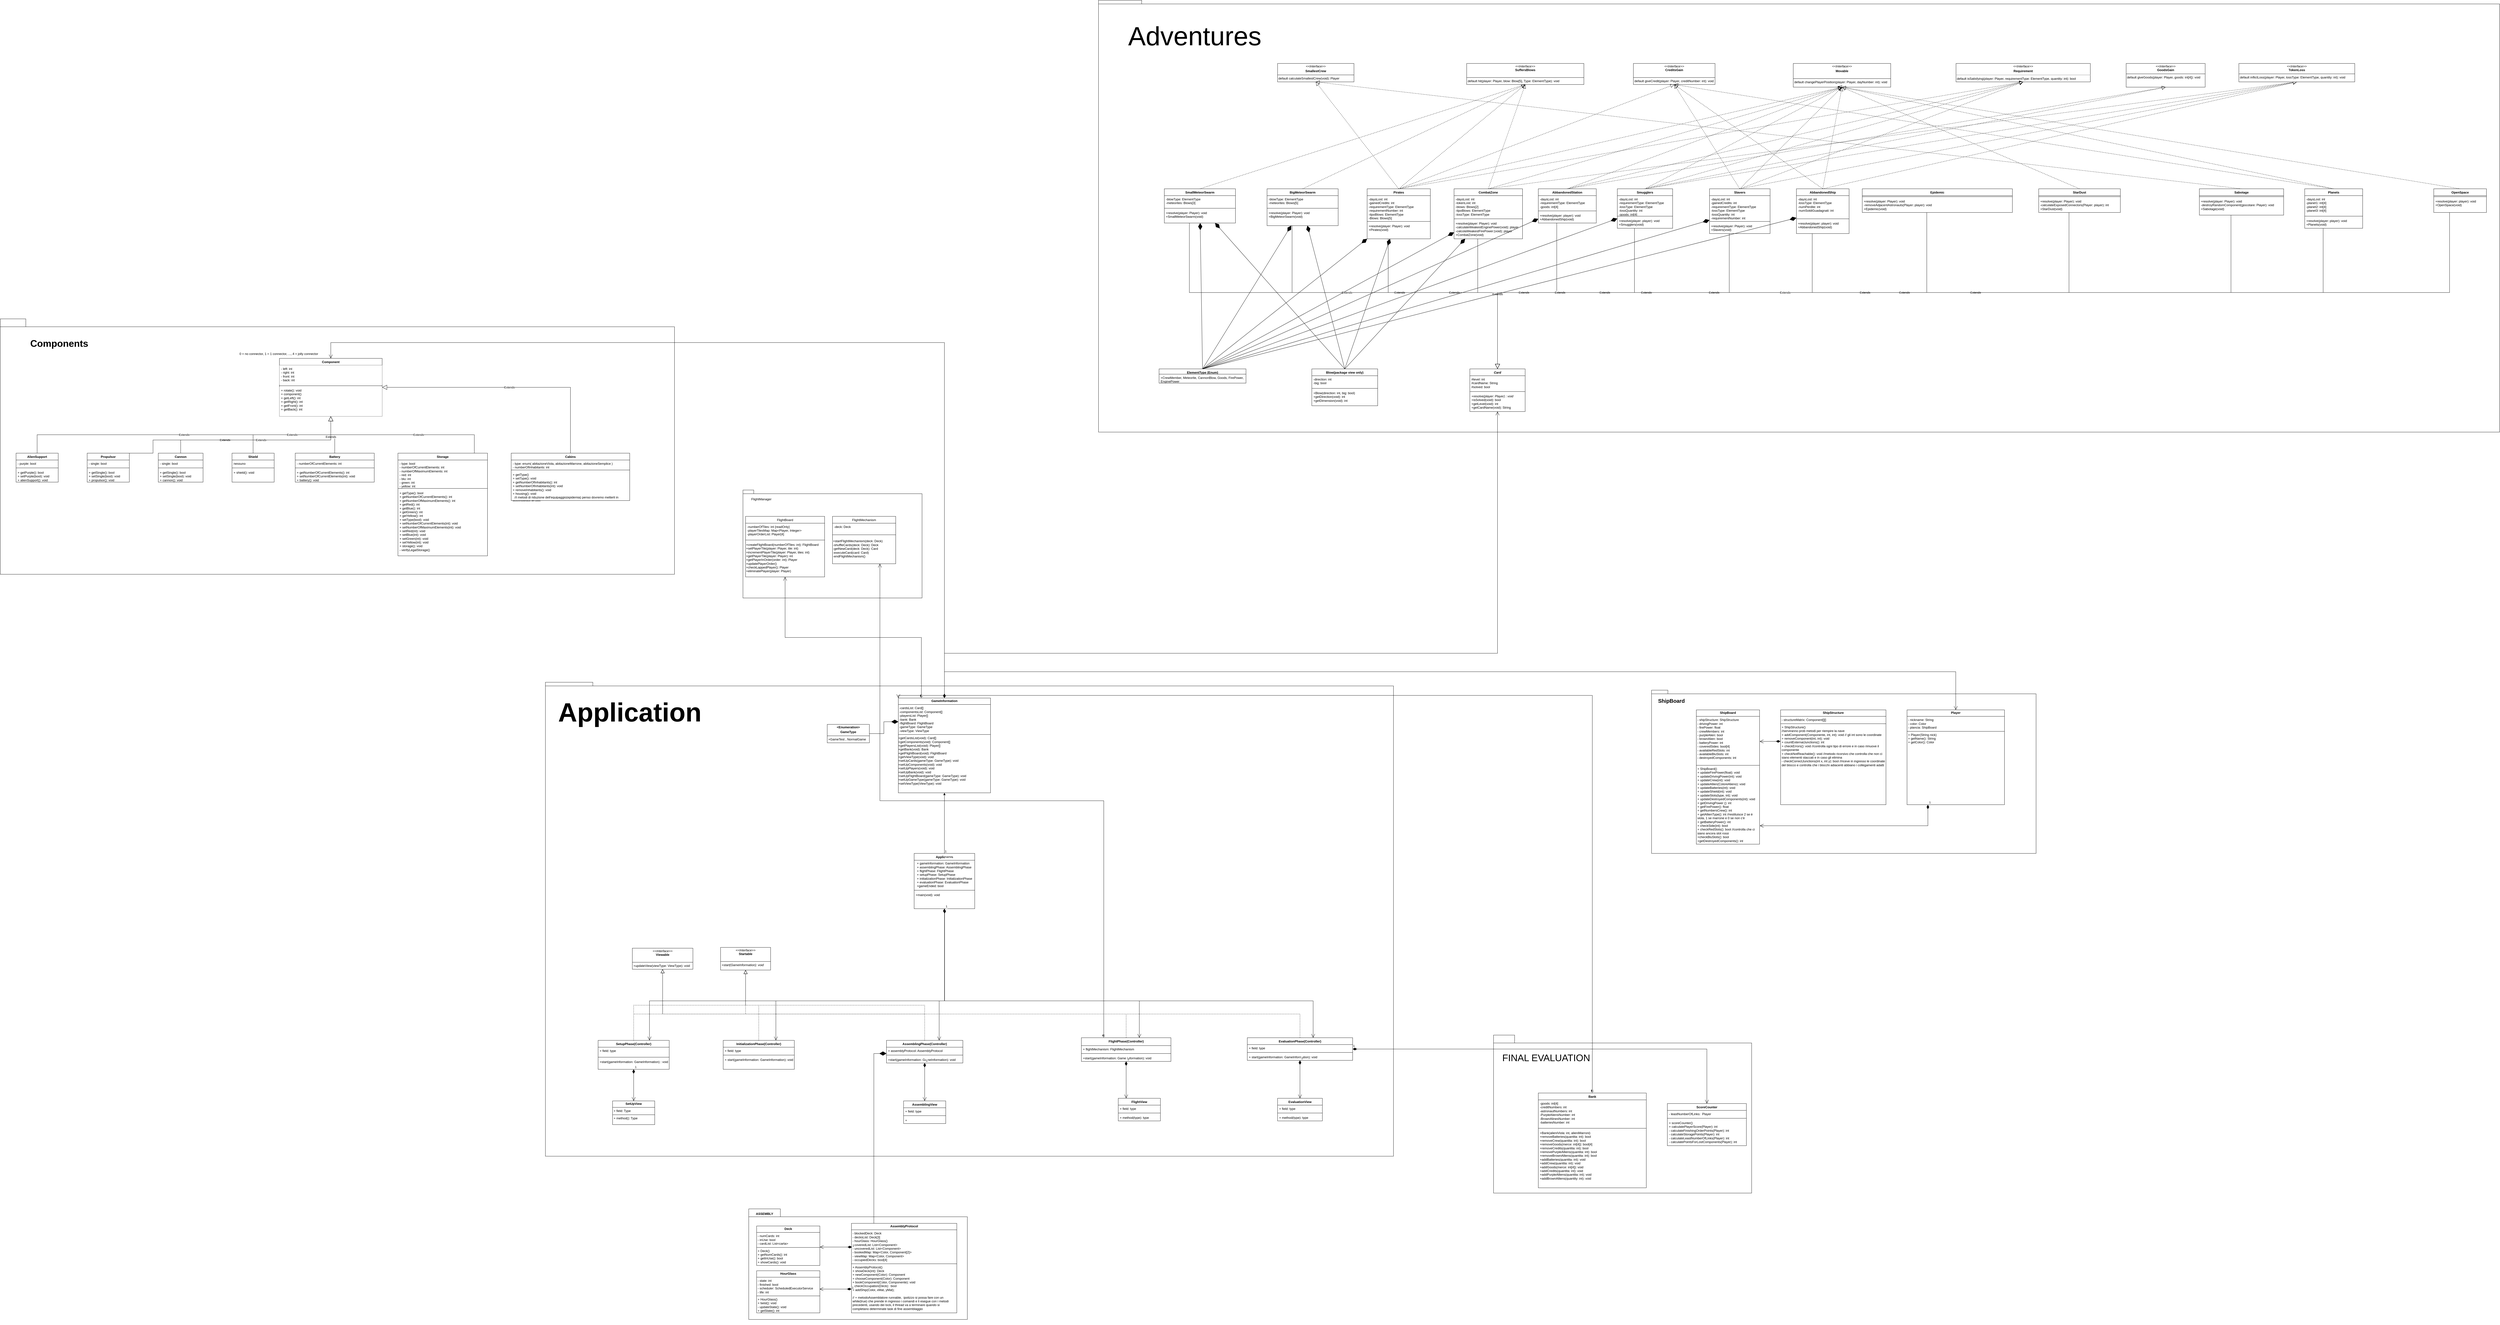 <?xml version="1.0" encoding="UTF-8"?>
<mxfile version="26.1.0">
  <diagram name="Page-1" id="LL5o3QV-uiALjf6wWWii">
    <mxGraphModel dx="18841" dy="5678" grid="1" gridSize="10" guides="1" tooltips="1" connect="1" arrows="1" fold="1" page="1" pageScale="1" pageWidth="827" pageHeight="1169" math="0" shadow="0">
      <root>
        <mxCell id="0" />
        <mxCell id="1" parent="0" />
        <mxCell id="Ru8jyAiUZzCANUr1jurh-29" value="" style="shape=folder;fontStyle=1;tabWidth=80;tabHeight=30;tabPosition=left;html=1;boundedLbl=1;whiteSpace=wrap;" vertex="1" parent="1">
          <mxGeometry x="-6340" y="2630" width="980" height="600" as="geometry" />
        </mxCell>
        <mxCell id="HjN6oJ3qzjS9kNq-yB3L-1" value="" style="shape=folder;fontStyle=1;spacingTop=10;tabWidth=40;tabHeight=14;tabPosition=left;html=1;whiteSpace=wrap;" vertex="1" parent="1">
          <mxGeometry x="-9190" y="560" width="680" height="410" as="geometry" />
        </mxCell>
        <mxCell id="gsT4-_EyU5koDzllndjB-150" value="" style="shape=folder;fontStyle=1;spacingTop=10;tabWidth=40;tabHeight=14;tabPosition=left;html=1;whiteSpace=wrap;" parent="1" vertex="1">
          <mxGeometry x="-9940" y="1290" width="3220" height="1800" as="geometry" />
        </mxCell>
        <mxCell id="I8JL-FB-3HwPmqZuM6Aw-91" value="" style="group" parent="1" connectable="0" vertex="1">
          <mxGeometry x="-9198" y="3240" width="1030" height="490" as="geometry" />
        </mxCell>
        <mxCell id="I8JL-FB-3HwPmqZuM6Aw-88" value="" style="shape=folder;fontStyle=1;spacingTop=10;tabWidth=120;tabHeight=30;tabPosition=left;html=1;whiteSpace=wrap;" parent="I8JL-FB-3HwPmqZuM6Aw-91" vertex="1">
          <mxGeometry x="30" y="50" width="830" height="420" as="geometry" />
        </mxCell>
        <mxCell id="7xmkEr-Nzk-kSTEPStux-1" value="&lt;p style=&quot;margin:0px;margin-top:4px;text-align:center;&quot;&gt;&lt;b&gt;Deck&lt;/b&gt;&lt;/p&gt;&lt;hr size=&quot;1&quot; style=&quot;border-style:solid;&quot;&gt;&lt;p style=&quot;margin:0px;margin-left:4px;&quot;&gt;- numCards: int&lt;/p&gt;&lt;p style=&quot;margin:0px;margin-left:4px;&quot;&gt;- inUse: bool&lt;/p&gt;&lt;p style=&quot;margin:0px;margin-left:4px;&quot;&gt;- cardList: List&amp;lt;carta&amp;gt;&lt;/p&gt;&lt;hr size=&quot;1&quot; style=&quot;border-style:solid;&quot;&gt;&lt;p style=&quot;margin:0px;margin-left:4px;&quot;&gt;+ Deck()&lt;/p&gt;&lt;p style=&quot;margin:0px;margin-left:4px;&quot;&gt;+ getNumCards(): int&lt;/p&gt;&lt;p style=&quot;margin:0px;margin-left:4px;&quot;&gt;+ getInUse(): bool&lt;/p&gt;&lt;p style=&quot;margin:0px;margin-left:4px;&quot;&gt;+ showCards(): void&lt;/p&gt;" style="verticalAlign=top;align=left;overflow=fill;html=1;whiteSpace=wrap;" parent="I8JL-FB-3HwPmqZuM6Aw-91" vertex="1">
          <mxGeometry x="60" y="115" width="240" height="150" as="geometry" />
        </mxCell>
        <mxCell id="7xmkEr-Nzk-kSTEPStux-3" value="&lt;p style=&quot;margin:0px;margin-top:4px;text-align:center;&quot;&gt;&lt;b&gt;AssemblyProtocol&lt;/b&gt;&lt;/p&gt;&lt;hr size=&quot;1&quot; style=&quot;border-style:solid;&quot;&gt;&lt;p style=&quot;margin:0px;margin-left:4px;&quot;&gt;- blockedDeck: Deck&lt;/p&gt;&lt;p style=&quot;margin:0px;margin-left:4px;&quot;&gt;- decksList: Deck[3]&lt;/p&gt;&lt;p style=&quot;margin:0px;margin-left:4px;&quot;&gt;- hourGlass: HourGlass()&lt;/p&gt;&lt;p style=&quot;margin:0px;margin-left:4px;&quot;&gt;- coveredList: List&amp;lt;Component&amp;gt;&lt;/p&gt;&lt;p style=&quot;margin:0px;margin-left:4px;&quot;&gt;- uncoveredList: List&amp;lt;Component&amp;gt;&lt;/p&gt;&lt;p style=&quot;margin:0px;margin-left:4px;&quot;&gt;- bookedMap: Map&amp;lt;Color, Component[2]&amp;gt;&lt;/p&gt;&lt;p style=&quot;margin:0px;margin-left:4px;&quot;&gt;- viewMap: Map&amp;lt;Color, Component&amp;gt;&lt;/p&gt;&lt;p style=&quot;margin:0px;margin-left:4px;&quot;&gt;- occupiedDecks: bool[4]&lt;/p&gt;&lt;hr size=&quot;1&quot; style=&quot;border-style:solid;&quot;&gt;&lt;p style=&quot;margin:0px;margin-left:4px;&quot;&gt;+ AssemblyProtocol()&lt;/p&gt;&lt;p style=&quot;margin:0px;margin-left:4px;&quot;&gt;+ showDeck(int): Deck&lt;/p&gt;&lt;p style=&quot;margin:0px;margin-left:4px;&quot;&gt;+ newComponent(Color): Component&lt;/p&gt;&lt;p style=&quot;margin:0px;margin-left:4px;&quot;&gt;+ chooseComponent(Color): Component&lt;/p&gt;&lt;p style=&quot;margin:0px;margin-left:4px;&quot;&gt;+ bookComponent(Color, Componente): void&amp;nbsp;&lt;/p&gt;&lt;p style=&quot;margin:0px;margin-left:4px;&quot;&gt;- checkOccupation(Deck): &amp;nbsp;bool&lt;/p&gt;&lt;p style=&quot;margin:0px;margin-left:4px;&quot;&gt;+ addShip(Color, xMat, yMat);&lt;/p&gt;&lt;p style=&quot;margin:0px;margin-left:4px;&quot;&gt;&lt;br&gt;&lt;/p&gt;&lt;p style=&quot;margin:0px;margin-left:4px;&quot;&gt;// + metodoAssemblatore runnable, &amp;nbsp;ipotizzo si possa fare con un while(true) che prende in ingresso i comandi e li esegue con i metodi precedenti, usando dei lock, il thread va a terminare quando si completano determinate task di fine assemblaggio&lt;/p&gt;" style="verticalAlign=top;align=left;overflow=fill;html=1;whiteSpace=wrap;" parent="I8JL-FB-3HwPmqZuM6Aw-91" vertex="1">
          <mxGeometry x="420" y="105" width="400" height="340" as="geometry" />
        </mxCell>
        <mxCell id="7xmkEr-Nzk-kSTEPStux-4" value="&lt;p style=&quot;margin:0px;margin-top:4px;text-align:center;&quot;&gt;&lt;b&gt;HourGlass&lt;/b&gt;&lt;/p&gt;&lt;hr size=&quot;1&quot; style=&quot;border-style:solid;&quot;&gt;&lt;p style=&quot;margin:0px;margin-left:4px;&quot;&gt;- state: int&lt;/p&gt;&lt;p style=&quot;margin:0px;margin-left:4px;&quot;&gt;- finished: bool&lt;/p&gt;&lt;p style=&quot;margin:0px;margin-left:4px;&quot;&gt;- scheduler: ScheduledExecutorService&amp;nbsp;&lt;/p&gt;&lt;p style=&quot;margin:0px;margin-left:4px;&quot;&gt;- life: int&amp;nbsp;&lt;/p&gt;&lt;hr size=&quot;1&quot; style=&quot;border-style:solid;&quot;&gt;&lt;p style=&quot;margin:0px;margin-left:4px;&quot;&gt;+ HourGlass()&lt;/p&gt;&lt;p style=&quot;margin:0px;margin-left:4px;&quot;&gt;+ twist(): void&lt;/p&gt;&lt;p style=&quot;margin:0px;margin-left:4px;&quot;&gt;- updateState(): void&lt;/p&gt;&lt;p style=&quot;margin:0px;margin-left:4px;&quot;&gt;+ getState(): int&lt;/p&gt;" style="verticalAlign=top;align=left;overflow=fill;html=1;whiteSpace=wrap;" parent="I8JL-FB-3HwPmqZuM6Aw-91" vertex="1">
          <mxGeometry x="60" y="285" width="240" height="160" as="geometry" />
        </mxCell>
        <mxCell id="7xmkEr-Nzk-kSTEPStux-5" style="edgeStyle=orthogonalEdgeStyle;rounded=0;orthogonalLoop=1;jettySize=auto;html=1;exitX=0.5;exitY=1;exitDx=0;exitDy=0;" parent="I8JL-FB-3HwPmqZuM6Aw-91" source="7xmkEr-Nzk-kSTEPStux-1" target="7xmkEr-Nzk-kSTEPStux-1" edge="1">
          <mxGeometry relative="1" as="geometry" />
        </mxCell>
        <mxCell id="7xmkEr-Nzk-kSTEPStux-15" value="1" style="endArrow=open;html=1;endSize=12;startArrow=diamondThin;startSize=14;startFill=1;edgeStyle=orthogonalEdgeStyle;align=left;verticalAlign=bottom;rounded=0;" parent="I8JL-FB-3HwPmqZuM6Aw-91" edge="1">
          <mxGeometry x="-1" y="3" relative="1" as="geometry">
            <mxPoint x="422" y="195" as="sourcePoint" />
            <mxPoint x="300" y="195" as="targetPoint" />
            <Array as="points">
              <mxPoint x="422" y="195" />
              <mxPoint x="300" y="195" />
            </Array>
          </mxGeometry>
        </mxCell>
        <mxCell id="7xmkEr-Nzk-kSTEPStux-16" value="1" style="endArrow=open;html=1;endSize=12;startArrow=diamondThin;startSize=14;startFill=1;edgeStyle=orthogonalEdgeStyle;align=left;verticalAlign=bottom;rounded=0;entryX=0.996;entryY=0.435;entryDx=0;entryDy=0;entryPerimeter=0;exitX=0;exitY=0.734;exitDx=0;exitDy=0;exitPerimeter=0;" parent="I8JL-FB-3HwPmqZuM6Aw-91" source="7xmkEr-Nzk-kSTEPStux-3" target="7xmkEr-Nzk-kSTEPStux-4" edge="1">
          <mxGeometry x="-1" y="3" relative="1" as="geometry">
            <mxPoint x="310" y="415" as="sourcePoint" />
            <mxPoint x="420" y="355" as="targetPoint" />
            <Array as="points">
              <mxPoint x="370" y="355" />
              <mxPoint x="370" y="355" />
            </Array>
          </mxGeometry>
        </mxCell>
        <mxCell id="I8JL-FB-3HwPmqZuM6Aw-13" value="&lt;div&gt;&lt;b&gt;ASSEMBLY&lt;/b&gt;&lt;/div&gt;" style="text;html=1;align=center;verticalAlign=middle;whiteSpace=wrap;rounded=0;fontSize=12;" parent="I8JL-FB-3HwPmqZuM6Aw-91" vertex="1">
          <mxGeometry x="30" y="39" width="120" height="60" as="geometry" />
        </mxCell>
        <mxCell id="T3ZdyJxvqip0CuZ5rjFb-105" value="" style="shape=folder;fontStyle=1;tabWidth=80;tabHeight=30;tabPosition=left;html=1;boundedLbl=1;whiteSpace=wrap;movable=1;resizable=1;rotatable=1;deletable=1;editable=1;locked=0;connectable=1;" parent="1" vertex="1">
          <mxGeometry x="-12010" y="-90" width="2560" height="970" as="geometry" />
        </mxCell>
        <mxCell id="7xmkEr-Nzk-kSTEPStux-34" value="" style="shape=folder;fontStyle=1;spacingTop=10;tabWidth=40;tabHeight=14;tabPosition=left;html=1;whiteSpace=wrap;" parent="1" vertex="1">
          <mxGeometry x="-5740" y="1320" width="1460" height="620" as="geometry" />
        </mxCell>
        <mxCell id="gsT4-_EyU5koDzllndjB-145" value="" style="shape=folder;fontStyle=1;spacingTop=10;tabWidth=40;tabHeight=14;tabPosition=left;html=1;whiteSpace=wrap;" parent="1" vertex="1">
          <mxGeometry x="-7840" y="-1300" width="5320" height="1640" as="geometry" />
        </mxCell>
        <mxCell id="gsT4-_EyU5koDzllndjB-3" value="&lt;p style=&quot;margin:0px;margin-top:4px;text-align:center;&quot;&gt;&lt;i&gt;&amp;lt;&amp;lt;Interface&amp;gt;&amp;gt;&lt;/i&gt;&lt;br&gt;&lt;b&gt;CreditsGain&lt;/b&gt;&lt;/p&gt;&lt;br&gt;&lt;hr size=&quot;1&quot; style=&quot;border-style:solid;&quot;&gt;&lt;p style=&quot;margin:0px;margin-left:4px;&quot;&gt;default giveCredit(player: Player, creditNumber: int): void&lt;/p&gt;" style="verticalAlign=top;align=left;overflow=fill;html=1;whiteSpace=wrap;" parent="1" vertex="1">
          <mxGeometry x="-5809" y="-1060" width="310" height="80" as="geometry" />
        </mxCell>
        <mxCell id="gsT4-_EyU5koDzllndjB-4" value="&lt;p style=&quot;margin:0px;margin-top:4px;text-align:center;&quot;&gt;&lt;i&gt;&amp;lt;&amp;lt;Interface&amp;gt;&amp;gt;&lt;/i&gt;&lt;br&gt;&lt;b&gt;GoodsGain&lt;/b&gt;&lt;/p&gt;&lt;hr size=&quot;1&quot; style=&quot;border-style:solid;&quot;&gt;&lt;div&gt;&amp;nbsp;default giveGoods(player: Player, goods: int[4]): void&lt;/div&gt;" style="verticalAlign=top;align=left;overflow=fill;html=1;whiteSpace=wrap;" parent="1" vertex="1">
          <mxGeometry x="-3938" y="-1060" width="300" height="90" as="geometry" />
        </mxCell>
        <mxCell id="I8JL-FB-3HwPmqZuM6Aw-14" value="&lt;font style=&quot;font-size: 36px;&quot;&gt;FINAL EVALUATION&lt;/font&gt;" style="text;html=1;align=center;verticalAlign=middle;whiteSpace=wrap;rounded=0;fontSize=90;" parent="1" vertex="1">
          <mxGeometry x="-6350" y="2620" width="420" height="154" as="geometry" />
        </mxCell>
        <mxCell id="I8JL-FB-3HwPmqZuM6Aw-15" value="Component" style="swimlane;fontStyle=1;align=center;verticalAlign=top;childLayout=stackLayout;horizontal=1;startSize=26;horizontalStack=0;resizeParent=1;resizeParentMax=0;resizeLast=0;collapsible=1;marginBottom=0;whiteSpace=wrap;html=1;fillColor=default;swimlaneFillColor=none;" parent="1" vertex="1">
          <mxGeometry x="-10950" y="60" width="390" height="220" as="geometry" />
        </mxCell>
        <mxCell id="I8JL-FB-3HwPmqZuM6Aw-16" value="- left: int&lt;div&gt;- right: int&lt;/div&gt;&lt;div&gt;- front: int&lt;/div&gt;&lt;div&gt;- back: int&lt;/div&gt;" style="text;strokeColor=none;fillColor=default;align=left;verticalAlign=top;spacingLeft=4;spacingRight=4;overflow=hidden;rotatable=0;points=[[0,0.5],[1,0.5]];portConstraint=eastwest;whiteSpace=wrap;html=1;swimlaneFillColor=none;" parent="I8JL-FB-3HwPmqZuM6Aw-15" vertex="1">
          <mxGeometry y="26" width="390" height="74" as="geometry" />
        </mxCell>
        <mxCell id="I8JL-FB-3HwPmqZuM6Aw-17" value="" style="line;strokeWidth=1;fillColor=default;align=left;verticalAlign=middle;spacingTop=-1;spacingLeft=3;spacingRight=3;rotatable=0;labelPosition=right;points=[];portConstraint=eastwest;strokeColor=inherit;swimlaneFillColor=none;" parent="I8JL-FB-3HwPmqZuM6Aw-15" vertex="1">
          <mxGeometry y="100" width="390" height="8" as="geometry" />
        </mxCell>
        <mxCell id="I8JL-FB-3HwPmqZuM6Aw-18" value="&lt;div&gt;+ rotate(): void&lt;/div&gt;&lt;div&gt;+ component()&lt;/div&gt;&lt;div&gt;&lt;div&gt;+ getLeft()&lt;span style=&quot;background-color: transparent; color: light-dark(rgb(0, 0, 0), rgb(255, 255, 255));&quot;&gt;:&amp;nbsp;&lt;/span&gt;&lt;span style=&quot;background-color: transparent; color: light-dark(rgb(0, 0, 0), rgb(255, 255, 255));&quot;&gt;int&lt;/span&gt;&lt;/div&gt;&lt;div&gt;+ getRight()&lt;span style=&quot;background-color: transparent; color: light-dark(rgb(0, 0, 0), rgb(255, 255, 255));&quot;&gt;:&amp;nbsp;&lt;/span&gt;&lt;span style=&quot;background-color: transparent; color: light-dark(rgb(0, 0, 0), rgb(255, 255, 255));&quot;&gt;int&lt;/span&gt;&lt;/div&gt;&lt;div&gt;+ getFront()&lt;span style=&quot;background-color: transparent; color: light-dark(rgb(0, 0, 0), rgb(255, 255, 255));&quot;&gt;:&amp;nbsp;&lt;/span&gt;&lt;span style=&quot;background-color: transparent; color: light-dark(rgb(0, 0, 0), rgb(255, 255, 255));&quot;&gt;int&lt;/span&gt;&lt;/div&gt;&lt;div&gt;+ getBack()&lt;span style=&quot;background-color: transparent; color: light-dark(rgb(0, 0, 0), rgb(255, 255, 255));&quot;&gt;:&amp;nbsp;&lt;/span&gt;&lt;span style=&quot;background-color: transparent; color: light-dark(rgb(0, 0, 0), rgb(255, 255, 255));&quot;&gt;int&lt;/span&gt;&lt;/div&gt;&lt;/div&gt;" style="text;strokeColor=none;fillColor=default;align=left;verticalAlign=top;spacingLeft=4;spacingRight=4;overflow=hidden;rotatable=0;points=[[0,0.5],[1,0.5]];portConstraint=eastwest;whiteSpace=wrap;html=1;swimlaneFillColor=none;" parent="I8JL-FB-3HwPmqZuM6Aw-15" vertex="1">
          <mxGeometry y="108" width="390" height="112" as="geometry" />
        </mxCell>
        <mxCell id="7xmkEr-Nzk-kSTEPStux-8" value="&lt;font style=&quot;font-size: 20px;&quot;&gt;&lt;b&gt;ShipBoard&lt;/b&gt;&lt;/font&gt;" style="text;html=1;align=center;verticalAlign=middle;resizable=0;points=[];autosize=1;strokeColor=none;fillColor=none;" parent="1" vertex="1">
          <mxGeometry x="-5725" y="1340" width="120" height="40" as="geometry" />
        </mxCell>
        <mxCell id="I8JL-FB-3HwPmqZuM6Aw-19" value="Storage" style="swimlane;fontStyle=1;align=center;verticalAlign=top;childLayout=stackLayout;horizontal=1;startSize=26;horizontalStack=0;resizeParent=1;resizeParentMax=0;resizeLast=0;collapsible=1;marginBottom=0;whiteSpace=wrap;html=1;" parent="1" vertex="1">
          <mxGeometry x="-10500" y="420" width="340" height="390" as="geometry" />
        </mxCell>
        <mxCell id="I8JL-FB-3HwPmqZuM6Aw-20" value="- type: bool&lt;div&gt;- numberOfCurrentElements: int&lt;/div&gt;&lt;div&gt;- numberOfMaximumElements: int&lt;/div&gt;&lt;div&gt;- red: int&lt;/div&gt;&lt;div&gt;- blu: int&lt;/div&gt;&lt;div&gt;- green: int&lt;/div&gt;&lt;div&gt;- yellow: int&lt;/div&gt;" style="text;strokeColor=none;fillColor=none;align=left;verticalAlign=top;spacingLeft=4;spacingRight=4;overflow=hidden;rotatable=0;points=[[0,0.5],[1,0.5]];portConstraint=eastwest;whiteSpace=wrap;html=1;" parent="I8JL-FB-3HwPmqZuM6Aw-19" vertex="1">
          <mxGeometry y="26" width="340" height="104" as="geometry" />
        </mxCell>
        <mxCell id="I8JL-FB-3HwPmqZuM6Aw-21" value="" style="line;strokeWidth=1;fillColor=none;align=left;verticalAlign=middle;spacingTop=-1;spacingLeft=3;spacingRight=3;rotatable=0;labelPosition=right;points=[];portConstraint=eastwest;strokeColor=inherit;" parent="I8JL-FB-3HwPmqZuM6Aw-19" vertex="1">
          <mxGeometry y="130" width="340" height="8" as="geometry" />
        </mxCell>
        <mxCell id="I8JL-FB-3HwPmqZuM6Aw-22" value="+ getType(): bool&lt;div&gt;+ getNumberOfCurrentElements()&lt;span style=&quot;background-color: transparent; color: light-dark(rgb(0, 0, 0), rgb(255, 255, 255));&quot;&gt;: int&lt;/span&gt;&lt;/div&gt;&lt;div&gt;+ getNumberOfMaximumElements()&lt;span style=&quot;background-color: transparent; color: light-dark(rgb(0, 0, 0), rgb(255, 255, 255));&quot;&gt;: int&lt;/span&gt;&lt;/div&gt;&lt;div&gt;+ getRed()&lt;span style=&quot;background-color: transparent; color: light-dark(rgb(0, 0, 0), rgb(255, 255, 255));&quot;&gt;: int&lt;/span&gt;&lt;/div&gt;&lt;div&gt;+ getBlue()&lt;span style=&quot;background-color: transparent; color: light-dark(rgb(0, 0, 0), rgb(255, 255, 255));&quot;&gt;: int&lt;/span&gt;&lt;/div&gt;&lt;div&gt;+ getGreen()&lt;span style=&quot;background-color: transparent; color: light-dark(rgb(0, 0, 0), rgb(255, 255, 255));&quot;&gt;: int&lt;/span&gt;&lt;/div&gt;&lt;div&gt;+ getYellow()&lt;span style=&quot;background-color: transparent; color: light-dark(rgb(0, 0, 0), rgb(255, 255, 255));&quot;&gt;: int&lt;/span&gt;&lt;/div&gt;&lt;div&gt;+ setType(bool): void&lt;div&gt;+ setNumberOfCurrentElements(&lt;span style=&quot;background-color: transparent; color: light-dark(rgb(0, 0, 0), rgb(255, 255, 255));&quot;&gt;int&lt;/span&gt;&lt;span style=&quot;background-color: transparent; color: light-dark(rgb(0, 0, 0), rgb(255, 255, 255));&quot;&gt;)&lt;/span&gt;&lt;span style=&quot;background-color: transparent; color: light-dark(rgb(0, 0, 0), rgb(255, 255, 255));&quot;&gt;: void&lt;/span&gt;&lt;/div&gt;&lt;div&gt;+ setNumberOfMaximumElements(&lt;span style=&quot;background-color: transparent; color: light-dark(rgb(0, 0, 0), rgb(255, 255, 255));&quot;&gt;int&lt;/span&gt;&lt;span style=&quot;background-color: transparent; color: light-dark(rgb(0, 0, 0), rgb(255, 255, 255));&quot;&gt;)&lt;/span&gt;&lt;span style=&quot;background-color: transparent; color: light-dark(rgb(0, 0, 0), rgb(255, 255, 255));&quot;&gt;: void&lt;/span&gt;&lt;/div&gt;&lt;div&gt;+ setRed(&lt;span style=&quot;background-color: transparent; color: light-dark(rgb(0, 0, 0), rgb(255, 255, 255));&quot;&gt;int&lt;/span&gt;&lt;span style=&quot;background-color: transparent; color: light-dark(rgb(0, 0, 0), rgb(255, 255, 255));&quot;&gt;)&lt;/span&gt;&lt;span style=&quot;background-color: transparent; color: light-dark(rgb(0, 0, 0), rgb(255, 255, 255));&quot;&gt;: void&lt;/span&gt;&lt;/div&gt;&lt;div&gt;+ setBlue(&lt;span style=&quot;background-color: transparent; color: light-dark(rgb(0, 0, 0), rgb(255, 255, 255));&quot;&gt;int&lt;/span&gt;&lt;span style=&quot;background-color: transparent; color: light-dark(rgb(0, 0, 0), rgb(255, 255, 255));&quot;&gt;)&lt;/span&gt;&lt;span style=&quot;background-color: transparent; color: light-dark(rgb(0, 0, 0), rgb(255, 255, 255));&quot;&gt;: void&lt;/span&gt;&lt;/div&gt;&lt;div&gt;+ setGreen(&lt;span style=&quot;background-color: transparent; color: light-dark(rgb(0, 0, 0), rgb(255, 255, 255));&quot;&gt;int&lt;/span&gt;&lt;span style=&quot;background-color: transparent; color: light-dark(rgb(0, 0, 0), rgb(255, 255, 255));&quot;&gt;)&lt;/span&gt;&lt;span style=&quot;background-color: transparent; color: light-dark(rgb(0, 0, 0), rgb(255, 255, 255));&quot;&gt;: void&lt;/span&gt;&lt;/div&gt;&lt;div&gt;+ setYellow(&lt;span style=&quot;background-color: transparent; color: light-dark(rgb(0, 0, 0), rgb(255, 255, 255));&quot;&gt;int&lt;/span&gt;&lt;span style=&quot;background-color: transparent; color: light-dark(rgb(0, 0, 0), rgb(255, 255, 255));&quot;&gt;)&lt;/span&gt;&lt;span style=&quot;background-color: transparent; color: light-dark(rgb(0, 0, 0), rgb(255, 255, 255));&quot;&gt;: void&lt;/span&gt;&lt;/div&gt;&lt;/div&gt;&lt;div&gt;&lt;span style=&quot;background-color: transparent; color: light-dark(rgb(0, 0, 0), rgb(255, 255, 255));&quot;&gt;+ storage()&lt;/span&gt;&lt;span style=&quot;background-color: transparent; color: light-dark(rgb(0, 0, 0), rgb(255, 255, 255));&quot;&gt;: void&lt;/span&gt;&lt;/div&gt;&lt;div&gt;- verifyLegalStorage()&lt;/div&gt;" style="text;strokeColor=none;fillColor=none;align=left;verticalAlign=top;spacingLeft=4;spacingRight=4;overflow=hidden;rotatable=0;points=[[0,0.5],[1,0.5]];portConstraint=eastwest;whiteSpace=wrap;html=1;" parent="I8JL-FB-3HwPmqZuM6Aw-19" vertex="1">
          <mxGeometry y="138" width="340" height="252" as="geometry" />
        </mxCell>
        <mxCell id="gsT4-_EyU5koDzllndjB-2" value="&lt;p style=&quot;margin:0px;margin-top:4px;text-align:center;&quot;&gt;&lt;i&gt;&amp;lt;&amp;lt;Interface&amp;gt;&amp;gt;&lt;/i&gt;&lt;/p&gt;&lt;p style=&quot;margin:0px;margin-top:4px;text-align:center;&quot;&gt;&lt;b&gt;Requirement&lt;/b&gt;&lt;/p&gt;&lt;div&gt;&lt;hr&gt;&amp;nbsp;default isSatisfying(player: Player, requirementType: ElementType, quantity: int): bool&lt;/div&gt;" style="verticalAlign=top;align=left;overflow=fill;html=1;whiteSpace=wrap;" parent="1" vertex="1">
          <mxGeometry x="-4584" y="-1060" width="510" height="70" as="geometry" />
        </mxCell>
        <mxCell id="T3ZdyJxvqip0CuZ5rjFb-31" value="ScoreCounter" style="swimlane;fontStyle=1;align=center;verticalAlign=top;childLayout=stackLayout;horizontal=1;startSize=26;horizontalStack=0;resizeParent=1;resizeParentMax=0;resizeLast=0;collapsible=1;marginBottom=0;whiteSpace=wrap;html=1;" parent="1" vertex="1">
          <mxGeometry x="-5680" y="2890" width="300" height="160" as="geometry" />
        </mxCell>
        <mxCell id="T3ZdyJxvqip0CuZ5rjFb-32" value="- leastNumberOfLinks:&amp;nbsp; Player" style="text;strokeColor=none;fillColor=none;align=left;verticalAlign=top;spacingLeft=4;spacingRight=4;overflow=hidden;rotatable=0;points=[[0,0.5],[1,0.5]];portConstraint=eastwest;whiteSpace=wrap;html=1;" parent="T3ZdyJxvqip0CuZ5rjFb-31" vertex="1">
          <mxGeometry y="26" width="300" height="26" as="geometry" />
        </mxCell>
        <mxCell id="T3ZdyJxvqip0CuZ5rjFb-33" value="" style="line;strokeWidth=1;fillColor=none;align=left;verticalAlign=middle;spacingTop=-1;spacingLeft=3;spacingRight=3;rotatable=0;labelPosition=right;points=[];portConstraint=eastwest;strokeColor=inherit;" parent="T3ZdyJxvqip0CuZ5rjFb-31" vertex="1">
          <mxGeometry y="52" width="300" height="8" as="geometry" />
        </mxCell>
        <mxCell id="T3ZdyJxvqip0CuZ5rjFb-34" value="&lt;div&gt;+ scoreCounter()&lt;/div&gt;+ calculatePlayerScore(Player): int&lt;div&gt;- calculateFinishingOrderPoints(Player): int&lt;br&gt;&lt;div&gt;- calculateStoragePoints(Player): int&lt;/div&gt;&lt;div&gt;&lt;span style=&quot;background-color: transparent; color: light-dark(rgb(0, 0, 0), rgb(255, 255, 255));&quot;&gt;- calculateLeastNumberOfLinks(Player): int&amp;nbsp;&lt;/span&gt;&lt;/div&gt;&lt;div&gt;- calculatePointsForLostComponents(&lt;span style=&quot;background-color: transparent; color: light-dark(rgb(0, 0, 0), rgb(255, 255, 255));&quot;&gt;Player&lt;/span&gt;&lt;span style=&quot;background-color: transparent; color: light-dark(rgb(0, 0, 0), rgb(255, 255, 255));&quot;&gt;): int&lt;/span&gt;&lt;/div&gt;&lt;/div&gt;" style="text;strokeColor=none;fillColor=none;align=left;verticalAlign=top;spacingLeft=4;spacingRight=4;overflow=hidden;rotatable=0;points=[[0,0.5],[1,0.5]];portConstraint=eastwest;whiteSpace=wrap;html=1;" parent="T3ZdyJxvqip0CuZ5rjFb-31" vertex="1">
          <mxGeometry y="60" width="300" height="100" as="geometry" />
        </mxCell>
        <mxCell id="gsT4-_EyU5koDzllndjB-1" value="&lt;p style=&quot;margin:0px;margin-top:4px;text-align:center;&quot;&gt;&lt;i&gt;&amp;lt;&amp;lt;Interface&amp;gt;&amp;gt;&lt;/i&gt;&lt;/p&gt;&lt;p style=&quot;margin:0px;margin-top:4px;text-align:center;&quot;&gt;&lt;b&gt;Movable&lt;/b&gt;&lt;/p&gt;&lt;br&gt;&lt;hr size=&quot;1&quot; style=&quot;border-style:solid;&quot;&gt;&lt;p style=&quot;margin:0px;margin-left:4px;&quot;&gt;default changePlayerPosition(player: Player, dayNumber: int): void&lt;/p&gt;" style="verticalAlign=top;align=left;overflow=fill;html=1;whiteSpace=wrap;" parent="1" vertex="1">
          <mxGeometry x="-5202" y="-1060" width="370" height="90" as="geometry" />
        </mxCell>
        <mxCell id="gsT4-_EyU5koDzllndjB-148" value="Adventures" style="text;html=1;align=center;verticalAlign=middle;resizable=0;points=[];autosize=1;strokeColor=none;fillColor=none;fontSize=100;" parent="1" vertex="1">
          <mxGeometry x="-7740" y="-1230" width="530" height="130" as="geometry" />
        </mxCell>
        <mxCell id="gsT4-_EyU5koDzllndjB-7" value="&lt;p style=&quot;margin:0px;margin-top:4px;text-align:center;&quot;&gt;&lt;i&gt;&amp;lt;&amp;lt;Interface&amp;gt;&amp;gt;&lt;/i&gt;&lt;/p&gt;&lt;p style=&quot;margin:0px;margin-top:4px;text-align:center;&quot;&gt;&lt;b&gt;SmallestCrew&lt;/b&gt;&lt;/p&gt;&lt;hr size=&quot;1&quot; style=&quot;border-style:solid;&quot;&gt;&amp;nbsp;default calculateSmallestCrew(void): Player" style="verticalAlign=top;align=left;overflow=fill;html=1;whiteSpace=wrap;" parent="1" vertex="1">
          <mxGeometry x="-7160" y="-1060" width="290" height="70" as="geometry" />
        </mxCell>
        <mxCell id="gsT4-_EyU5koDzllndjB-151" value="Application" style="text;align=center;fontStyle=1;verticalAlign=middle;spacingLeft=3;spacingRight=3;strokeColor=none;rotatable=0;points=[[0,0.5],[1,0.5]];portConstraint=eastwest;html=1;fontSize=100;" parent="1" vertex="1">
          <mxGeometry x="-9660" y="1390" width="80" height="26" as="geometry" />
        </mxCell>
        <mxCell id="gsT4-_EyU5koDzllndjB-12" value="Planets" style="swimlane;fontStyle=1;align=center;verticalAlign=top;childLayout=stackLayout;horizontal=1;startSize=26;horizontalStack=0;resizeParent=1;resizeParentMax=0;resizeLast=0;collapsible=1;marginBottom=0;whiteSpace=wrap;html=1;" parent="1" vertex="1">
          <mxGeometry x="-3260" y="-584" width="220" height="150" as="geometry" />
        </mxCell>
        <mxCell id="gsT4-_EyU5koDzllndjB-13" value="&lt;div&gt;-daysLost: int&lt;/div&gt;&lt;div&gt;-planet1: int[4]&lt;/div&gt;&lt;div&gt;-planet2: int[4]&lt;/div&gt;&lt;div&gt;-planet3: int[4]&lt;/div&gt;" style="text;strokeColor=none;fillColor=none;align=left;verticalAlign=top;spacingLeft=4;spacingRight=4;overflow=hidden;rotatable=0;points=[[0,0.5],[1,0.5]];portConstraint=eastwest;whiteSpace=wrap;html=1;" parent="gsT4-_EyU5koDzllndjB-12" vertex="1">
          <mxGeometry y="26" width="220" height="74" as="geometry" />
        </mxCell>
        <mxCell id="gsT4-_EyU5koDzllndjB-14" value="" style="line;strokeWidth=1;fillColor=none;align=left;verticalAlign=middle;spacingTop=-1;spacingLeft=3;spacingRight=3;rotatable=0;labelPosition=right;points=[];portConstraint=eastwest;strokeColor=inherit;" parent="gsT4-_EyU5koDzllndjB-12" vertex="1">
          <mxGeometry y="100" width="220" height="8" as="geometry" />
        </mxCell>
        <mxCell id="gsT4-_EyU5koDzllndjB-15" value="&lt;div&gt;+resolve(player: player): void&lt;/div&gt;&lt;div&gt;+Planets(void)&lt;/div&gt;" style="text;strokeColor=none;fillColor=none;align=left;verticalAlign=top;spacingLeft=4;spacingRight=4;overflow=hidden;rotatable=0;points=[[0,0.5],[1,0.5]];portConstraint=eastwest;whiteSpace=wrap;html=1;" parent="gsT4-_EyU5koDzllndjB-12" vertex="1">
          <mxGeometry y="108" width="220" height="42" as="geometry" />
        </mxCell>
        <mxCell id="gsT4-_EyU5koDzllndjB-16" value="AbbandonedShip" style="swimlane;fontStyle=1;align=center;verticalAlign=top;childLayout=stackLayout;horizontal=1;startSize=26;horizontalStack=0;resizeParent=1;resizeParentMax=0;resizeLast=0;collapsible=1;marginBottom=0;whiteSpace=wrap;html=1;" parent="1" vertex="1">
          <mxGeometry x="-5190" y="-584" width="200" height="170" as="geometry" />
        </mxCell>
        <mxCell id="gsT4-_EyU5koDzllndjB-17" value="&lt;div&gt;-daysLost: int&lt;/div&gt;&lt;div&gt;-lossType: ElementType&lt;/div&gt;&lt;div&gt;-numPerdite: int&lt;/div&gt;&lt;div&gt;-numSoldiGuadagnati: int&lt;/div&gt;" style="text;strokeColor=none;fillColor=none;align=left;verticalAlign=top;spacingLeft=4;spacingRight=4;overflow=hidden;rotatable=0;points=[[0,0.5],[1,0.5]];portConstraint=eastwest;whiteSpace=wrap;html=1;" parent="gsT4-_EyU5koDzllndjB-16" vertex="1">
          <mxGeometry y="26" width="200" height="84" as="geometry" />
        </mxCell>
        <mxCell id="gsT4-_EyU5koDzllndjB-18" value="" style="line;strokeWidth=1;fillColor=none;align=left;verticalAlign=middle;spacingTop=-1;spacingLeft=3;spacingRight=3;rotatable=0;labelPosition=right;points=[];portConstraint=eastwest;strokeColor=inherit;" parent="gsT4-_EyU5koDzllndjB-16" vertex="1">
          <mxGeometry y="110" width="200" height="8" as="geometry" />
        </mxCell>
        <mxCell id="gsT4-_EyU5koDzllndjB-19" value="&lt;div&gt;+resolve(player: player): void&lt;/div&gt;&lt;div&gt;+AbbandonedShip(void)&lt;/div&gt;" style="text;strokeColor=none;fillColor=none;align=left;verticalAlign=top;spacingLeft=4;spacingRight=4;overflow=hidden;rotatable=0;points=[[0,0.5],[1,0.5]];portConstraint=eastwest;whiteSpace=wrap;html=1;" parent="gsT4-_EyU5koDzllndjB-16" vertex="1">
          <mxGeometry y="118" width="200" height="52" as="geometry" />
        </mxCell>
        <mxCell id="gsT4-_EyU5koDzllndjB-20" value="AbbandonedStation" style="swimlane;fontStyle=1;align=center;verticalAlign=top;childLayout=stackLayout;horizontal=1;startSize=26;horizontalStack=0;resizeParent=1;resizeParentMax=0;resizeLast=0;collapsible=1;marginBottom=0;whiteSpace=wrap;html=1;" parent="1" vertex="1">
          <mxGeometry x="-6170" y="-584" width="220" height="130" as="geometry" />
        </mxCell>
        <mxCell id="gsT4-_EyU5koDzllndjB-21" value="&lt;div&gt;-daysLost: int&lt;/div&gt;&lt;div&gt;-requirementType: ElementType&lt;/div&gt;&lt;div&gt;-goods: int[4]&lt;/div&gt;" style="text;strokeColor=none;fillColor=none;align=left;verticalAlign=top;spacingLeft=4;spacingRight=4;overflow=hidden;rotatable=0;points=[[0,0.5],[1,0.5]];portConstraint=eastwest;whiteSpace=wrap;html=1;" parent="gsT4-_EyU5koDzllndjB-20" vertex="1">
          <mxGeometry y="26" width="220" height="54" as="geometry" />
        </mxCell>
        <mxCell id="gsT4-_EyU5koDzllndjB-22" value="" style="line;strokeWidth=1;fillColor=none;align=left;verticalAlign=middle;spacingTop=-1;spacingLeft=3;spacingRight=3;rotatable=0;labelPosition=right;points=[];portConstraint=eastwest;strokeColor=inherit;" parent="gsT4-_EyU5koDzllndjB-20" vertex="1">
          <mxGeometry y="80" width="220" height="8" as="geometry" />
        </mxCell>
        <mxCell id="gsT4-_EyU5koDzllndjB-23" value="&lt;div&gt;+resolve(player: player): void&lt;/div&gt;&lt;div&gt;+AbbandonedShip(void)&lt;/div&gt;" style="text;strokeColor=none;fillColor=none;align=left;verticalAlign=top;spacingLeft=4;spacingRight=4;overflow=hidden;rotatable=0;points=[[0,0.5],[1,0.5]];portConstraint=eastwest;whiteSpace=wrap;html=1;" parent="gsT4-_EyU5koDzllndjB-20" vertex="1">
          <mxGeometry y="88" width="220" height="42" as="geometry" />
        </mxCell>
        <mxCell id="gsT4-_EyU5koDzllndjB-24" value="Smugglers" style="swimlane;fontStyle=1;align=center;verticalAlign=top;childLayout=stackLayout;horizontal=1;startSize=26;horizontalStack=0;resizeParent=1;resizeParentMax=0;resizeLast=0;collapsible=1;marginBottom=0;whiteSpace=wrap;html=1;" parent="1" vertex="1">
          <mxGeometry x="-5870" y="-584" width="210" height="150" as="geometry" />
        </mxCell>
        <mxCell id="gsT4-_EyU5koDzllndjB-25" value="&lt;div&gt;-daysLost: int&lt;/div&gt;&lt;div&gt;-requirementType: ElementType&lt;/div&gt;&lt;div&gt;-lossType: ElementType&lt;/div&gt;&lt;div&gt;-lossQuantity: int&lt;/div&gt;&lt;div&gt;-goods: int[4]&lt;/div&gt;" style="text;strokeColor=none;fillColor=none;align=left;verticalAlign=top;spacingLeft=4;spacingRight=4;overflow=hidden;rotatable=0;points=[[0,0.5],[1,0.5]];portConstraint=eastwest;whiteSpace=wrap;html=1;" parent="gsT4-_EyU5koDzllndjB-24" vertex="1">
          <mxGeometry y="26" width="210" height="74" as="geometry" />
        </mxCell>
        <mxCell id="gsT4-_EyU5koDzllndjB-26" value="" style="line;strokeWidth=1;fillColor=none;align=left;verticalAlign=middle;spacingTop=-1;spacingLeft=3;spacingRight=3;rotatable=0;labelPosition=right;points=[];portConstraint=eastwest;strokeColor=inherit;" parent="gsT4-_EyU5koDzllndjB-24" vertex="1">
          <mxGeometry y="100" width="210" height="8" as="geometry" />
        </mxCell>
        <mxCell id="gsT4-_EyU5koDzllndjB-27" value="&lt;div&gt;+resolve(player: player): void&lt;/div&gt;&lt;div&gt;+Smugglers(void)&lt;/div&gt;" style="text;strokeColor=none;fillColor=none;align=left;verticalAlign=top;spacingLeft=4;spacingRight=4;overflow=hidden;rotatable=0;points=[[0,0.5],[1,0.5]];portConstraint=eastwest;whiteSpace=wrap;html=1;" parent="gsT4-_EyU5koDzllndjB-24" vertex="1">
          <mxGeometry y="108" width="210" height="42" as="geometry" />
        </mxCell>
        <mxCell id="gsT4-_EyU5koDzllndjB-28" value="OpenSpace" style="swimlane;fontStyle=1;align=center;verticalAlign=top;childLayout=stackLayout;horizontal=1;startSize=26;horizontalStack=0;resizeParent=1;resizeParentMax=0;resizeLast=0;collapsible=1;marginBottom=0;whiteSpace=wrap;html=1;" parent="1" vertex="1">
          <mxGeometry x="-2770" y="-584" width="200" height="90" as="geometry" />
        </mxCell>
        <mxCell id="gsT4-_EyU5koDzllndjB-29" value="" style="line;strokeWidth=1;fillColor=none;align=left;verticalAlign=middle;spacingTop=-1;spacingLeft=3;spacingRight=3;rotatable=0;labelPosition=right;points=[];portConstraint=eastwest;strokeColor=inherit;" parent="gsT4-_EyU5koDzllndjB-28" vertex="1">
          <mxGeometry y="26" width="200" height="8" as="geometry" />
        </mxCell>
        <mxCell id="gsT4-_EyU5koDzllndjB-30" value="&lt;div&gt;+resolve(player: player): void&lt;/div&gt;&lt;div&gt;+OpenSpace(void)&lt;/div&gt;" style="text;strokeColor=none;fillColor=none;align=left;verticalAlign=top;spacingLeft=4;spacingRight=4;overflow=hidden;rotatable=0;points=[[0,0.5],[1,0.5]];portConstraint=eastwest;whiteSpace=wrap;html=1;" parent="gsT4-_EyU5koDzllndjB-28" vertex="1">
          <mxGeometry y="34" width="200" height="56" as="geometry" />
        </mxCell>
        <mxCell id="gsT4-_EyU5koDzllndjB-31" value="SmallMeteorSwarm" style="swimlane;fontStyle=1;align=center;verticalAlign=top;childLayout=stackLayout;horizontal=1;startSize=26;horizontalStack=0;resizeParent=1;resizeParentMax=0;resizeLast=0;collapsible=1;marginBottom=0;whiteSpace=wrap;html=1;" parent="1" vertex="1">
          <mxGeometry x="-7590" y="-584" width="270" height="130" as="geometry" />
        </mxCell>
        <mxCell id="gsT4-_EyU5koDzllndjB-32" value="&lt;div&gt;-blowType: ElementType&lt;/div&gt;&lt;div&gt;-meteorites: Blows[3]&lt;/div&gt;" style="text;strokeColor=none;fillColor=none;align=left;verticalAlign=top;spacingLeft=4;spacingRight=4;overflow=hidden;rotatable=0;points=[[0,0.5],[1,0.5]];portConstraint=eastwest;whiteSpace=wrap;html=1;" parent="gsT4-_EyU5koDzllndjB-31" vertex="1">
          <mxGeometry y="26" width="270" height="44" as="geometry" />
        </mxCell>
        <mxCell id="gsT4-_EyU5koDzllndjB-33" value="" style="line;strokeWidth=1;fillColor=none;align=left;verticalAlign=middle;spacingTop=-1;spacingLeft=3;spacingRight=3;rotatable=0;labelPosition=right;points=[];portConstraint=eastwest;strokeColor=inherit;" parent="gsT4-_EyU5koDzllndjB-31" vertex="1">
          <mxGeometry y="70" width="270" height="8" as="geometry" />
        </mxCell>
        <mxCell id="gsT4-_EyU5koDzllndjB-34" value="&lt;div&gt;+resolve(player: Player): void&lt;/div&gt;&lt;div&gt;+SmallMeteorSwarm(void)&lt;/div&gt;" style="text;strokeColor=none;fillColor=none;align=left;verticalAlign=top;spacingLeft=4;spacingRight=4;overflow=hidden;rotatable=0;points=[[0,0.5],[1,0.5]];portConstraint=eastwest;whiteSpace=wrap;html=1;" parent="gsT4-_EyU5koDzllndjB-31" vertex="1">
          <mxGeometry y="78" width="270" height="52" as="geometry" />
        </mxCell>
        <mxCell id="gsT4-_EyU5koDzllndjB-35" value="CombatZone" style="swimlane;fontStyle=1;align=center;verticalAlign=top;childLayout=stackLayout;horizontal=1;startSize=26;horizontalStack=0;resizeParent=1;resizeParentMax=0;resizeLast=0;collapsible=1;marginBottom=0;whiteSpace=wrap;html=1;" parent="1" vertex="1">
          <mxGeometry x="-6490" y="-584" width="260" height="190" as="geometry" />
        </mxCell>
        <mxCell id="gsT4-_EyU5koDzllndjB-36" value="&lt;div&gt;-daysLost: int&lt;/div&gt;&lt;div&gt;-tokenLost: int&lt;/div&gt;&lt;div&gt;-blows: Blows[2]&lt;/div&gt;&lt;div&gt;-tipoBlows: ElementType&lt;/div&gt;&lt;div&gt;-lossType: ElementType&lt;/div&gt;" style="text;strokeColor=none;fillColor=none;align=left;verticalAlign=top;spacingLeft=4;spacingRight=4;overflow=hidden;rotatable=0;points=[[0,0.5],[1,0.5]];portConstraint=eastwest;whiteSpace=wrap;html=1;" parent="gsT4-_EyU5koDzllndjB-35" vertex="1">
          <mxGeometry y="26" width="260" height="84" as="geometry" />
        </mxCell>
        <mxCell id="gsT4-_EyU5koDzllndjB-37" value="" style="line;strokeWidth=1;fillColor=none;align=left;verticalAlign=middle;spacingTop=-1;spacingLeft=3;spacingRight=3;rotatable=0;labelPosition=right;points=[];portConstraint=eastwest;strokeColor=inherit;" parent="gsT4-_EyU5koDzllndjB-35" vertex="1">
          <mxGeometry y="110" width="260" height="8" as="geometry" />
        </mxCell>
        <mxCell id="gsT4-_EyU5koDzllndjB-38" value="&lt;div&gt;+resolve(player: Player): void&lt;/div&gt;&lt;div&gt;-calculateWeakestEnginePower(void): player&lt;/div&gt;&lt;div&gt;-calcolaWeakestFirePower:(void): player&lt;/div&gt;&lt;div&gt;+CombatZone(void)&lt;/div&gt;" style="text;strokeColor=none;fillColor=none;align=left;verticalAlign=top;spacingLeft=4;spacingRight=4;overflow=hidden;rotatable=0;points=[[0,0.5],[1,0.5]];portConstraint=eastwest;whiteSpace=wrap;html=1;" parent="gsT4-_EyU5koDzllndjB-35" vertex="1">
          <mxGeometry y="118" width="260" height="72" as="geometry" />
        </mxCell>
        <mxCell id="gsT4-_EyU5koDzllndjB-39" value="StarDust" style="swimlane;fontStyle=1;align=center;verticalAlign=top;childLayout=stackLayout;horizontal=1;startSize=26;horizontalStack=0;resizeParent=1;resizeParentMax=0;resizeLast=0;collapsible=1;marginBottom=0;whiteSpace=wrap;html=1;" parent="1" vertex="1">
          <mxGeometry x="-4270" y="-584" width="310" height="90" as="geometry" />
        </mxCell>
        <mxCell id="gsT4-_EyU5koDzllndjB-40" value="" style="line;strokeWidth=1;fillColor=none;align=left;verticalAlign=middle;spacingTop=-1;spacingLeft=3;spacingRight=3;rotatable=0;labelPosition=right;points=[];portConstraint=eastwest;strokeColor=inherit;" parent="gsT4-_EyU5koDzllndjB-39" vertex="1">
          <mxGeometry y="26" width="310" height="8" as="geometry" />
        </mxCell>
        <mxCell id="gsT4-_EyU5koDzllndjB-41" value="&lt;div&gt;+resolve(player: Player): void&lt;/div&gt;&lt;div&gt;-calculateExposedConnectors(Player: player): int&lt;/div&gt;&lt;div&gt;+StarDust(void)&lt;/div&gt;" style="text;strokeColor=none;fillColor=none;align=left;verticalAlign=top;spacingLeft=4;spacingRight=4;overflow=hidden;rotatable=0;points=[[0,0.5],[1,0.5]];portConstraint=eastwest;whiteSpace=wrap;html=1;" parent="gsT4-_EyU5koDzllndjB-39" vertex="1">
          <mxGeometry y="34" width="310" height="56" as="geometry" />
        </mxCell>
        <mxCell id="gsT4-_EyU5koDzllndjB-42" value="&lt;div&gt;BigMeteorSwarm&lt;/div&gt;&lt;div&gt;&lt;br&gt;&lt;/div&gt;" style="swimlane;fontStyle=1;align=center;verticalAlign=top;childLayout=stackLayout;horizontal=1;startSize=26;horizontalStack=0;resizeParent=1;resizeParentMax=0;resizeLast=0;collapsible=1;marginBottom=0;whiteSpace=wrap;html=1;" parent="1" vertex="1">
          <mxGeometry x="-7200" y="-584" width="270" height="140" as="geometry" />
        </mxCell>
        <mxCell id="gsT4-_EyU5koDzllndjB-43" value="&lt;div&gt;-blowType: ElementType&lt;/div&gt;&lt;div&gt;-meteorites: Blows[5]&lt;/div&gt;" style="text;strokeColor=none;fillColor=none;align=left;verticalAlign=top;spacingLeft=4;spacingRight=4;overflow=hidden;rotatable=0;points=[[0,0.5],[1,0.5]];portConstraint=eastwest;whiteSpace=wrap;html=1;" parent="gsT4-_EyU5koDzllndjB-42" vertex="1">
          <mxGeometry y="26" width="270" height="44" as="geometry" />
        </mxCell>
        <mxCell id="gsT4-_EyU5koDzllndjB-44" value="" style="line;strokeWidth=1;fillColor=none;align=left;verticalAlign=middle;spacingTop=-1;spacingLeft=3;spacingRight=3;rotatable=0;labelPosition=right;points=[];portConstraint=eastwest;strokeColor=inherit;" parent="gsT4-_EyU5koDzllndjB-42" vertex="1">
          <mxGeometry y="70" width="270" height="8" as="geometry" />
        </mxCell>
        <mxCell id="gsT4-_EyU5koDzllndjB-45" value="&lt;div&gt;+resolve(player: Player): void&lt;/div&gt;&lt;div&gt;+BigMeteorSwarm(void)&lt;/div&gt;" style="text;strokeColor=none;fillColor=none;align=left;verticalAlign=top;spacingLeft=4;spacingRight=4;overflow=hidden;rotatable=0;points=[[0,0.5],[1,0.5]];portConstraint=eastwest;whiteSpace=wrap;html=1;" parent="gsT4-_EyU5koDzllndjB-42" vertex="1">
          <mxGeometry y="78" width="270" height="62" as="geometry" />
        </mxCell>
        <mxCell id="gsT4-_EyU5koDzllndjB-46" value="Slavers" style="swimlane;fontStyle=1;align=center;verticalAlign=top;childLayout=stackLayout;horizontal=1;startSize=26;horizontalStack=0;resizeParent=1;resizeParentMax=0;resizeLast=0;collapsible=1;marginBottom=0;whiteSpace=wrap;html=1;" parent="1" vertex="1">
          <mxGeometry x="-5520" y="-584" width="230" height="170" as="geometry" />
        </mxCell>
        <mxCell id="gsT4-_EyU5koDzllndjB-47" value="&lt;div&gt;-daysLost: int&lt;/div&gt;&lt;div&gt;-gainedCredits: int&lt;/div&gt;&lt;div&gt;-requirementType: ElementType&lt;/div&gt;&lt;div&gt;-lossType: ElementType&lt;/div&gt;&lt;div&gt;-lossQuantity: int&lt;/div&gt;&lt;div&gt;-requirementNumber: int&lt;/div&gt;" style="text;strokeColor=none;fillColor=none;align=left;verticalAlign=top;spacingLeft=4;spacingRight=4;overflow=hidden;rotatable=0;points=[[0,0.5],[1,0.5]];portConstraint=eastwest;whiteSpace=wrap;html=1;" parent="gsT4-_EyU5koDzllndjB-46" vertex="1">
          <mxGeometry y="26" width="230" height="94" as="geometry" />
        </mxCell>
        <mxCell id="gsT4-_EyU5koDzllndjB-48" value="" style="line;strokeWidth=1;fillColor=none;align=left;verticalAlign=middle;spacingTop=-1;spacingLeft=3;spacingRight=3;rotatable=0;labelPosition=right;points=[];portConstraint=eastwest;strokeColor=inherit;" parent="gsT4-_EyU5koDzllndjB-46" vertex="1">
          <mxGeometry y="120" width="230" height="8" as="geometry" />
        </mxCell>
        <mxCell id="gsT4-_EyU5koDzllndjB-49" value="&lt;div&gt;+resolve(player: Player): void&lt;/div&gt;&lt;div&gt;+Slavers(void)&lt;/div&gt;" style="text;strokeColor=none;fillColor=none;align=left;verticalAlign=top;spacingLeft=4;spacingRight=4;overflow=hidden;rotatable=0;points=[[0,0.5],[1,0.5]];portConstraint=eastwest;whiteSpace=wrap;html=1;" parent="gsT4-_EyU5koDzllndjB-46" vertex="1">
          <mxGeometry y="128" width="230" height="42" as="geometry" />
        </mxCell>
        <mxCell id="gsT4-_EyU5koDzllndjB-50" value="Epidemic" style="swimlane;fontStyle=1;align=center;verticalAlign=top;childLayout=stackLayout;horizontal=1;startSize=26;horizontalStack=0;resizeParent=1;resizeParentMax=0;resizeLast=0;collapsible=1;marginBottom=0;whiteSpace=wrap;html=1;" parent="1" vertex="1">
          <mxGeometry x="-4940" y="-584" width="570" height="90" as="geometry" />
        </mxCell>
        <mxCell id="gsT4-_EyU5koDzllndjB-51" value="" style="line;strokeWidth=1;fillColor=none;align=left;verticalAlign=middle;spacingTop=-1;spacingLeft=3;spacingRight=3;rotatable=0;labelPosition=right;points=[];portConstraint=eastwest;strokeColor=inherit;" parent="gsT4-_EyU5koDzllndjB-50" vertex="1">
          <mxGeometry y="26" width="570" height="8" as="geometry" />
        </mxCell>
        <mxCell id="gsT4-_EyU5koDzllndjB-52" value="&lt;div&gt;+resolve(player: Player): void&lt;/div&gt;&lt;div&gt;-removeAdjacentAstronauts(Player: player): void&lt;/div&gt;&lt;div&gt;+Epidemic(void)&lt;/div&gt;" style="text;strokeColor=none;fillColor=none;align=left;verticalAlign=top;spacingLeft=4;spacingRight=4;overflow=hidden;rotatable=0;points=[[0,0.5],[1,0.5]];portConstraint=eastwest;whiteSpace=wrap;html=1;" parent="gsT4-_EyU5koDzllndjB-50" vertex="1">
          <mxGeometry y="34" width="570" height="56" as="geometry" />
        </mxCell>
        <mxCell id="gsT4-_EyU5koDzllndjB-53" value="Sabotage" style="swimlane;fontStyle=1;align=center;verticalAlign=top;childLayout=stackLayout;horizontal=1;startSize=26;horizontalStack=0;resizeParent=1;resizeParentMax=0;resizeLast=0;collapsible=1;marginBottom=0;whiteSpace=wrap;html=1;" parent="1" vertex="1">
          <mxGeometry x="-3660" y="-584" width="320" height="100" as="geometry" />
        </mxCell>
        <mxCell id="gsT4-_EyU5koDzllndjB-54" value="" style="line;strokeWidth=1;fillColor=none;align=left;verticalAlign=middle;spacingTop=-1;spacingLeft=3;spacingRight=3;rotatable=0;labelPosition=right;points=[];portConstraint=eastwest;strokeColor=inherit;" parent="gsT4-_EyU5koDzllndjB-53" vertex="1">
          <mxGeometry y="26" width="320" height="8" as="geometry" />
        </mxCell>
        <mxCell id="gsT4-_EyU5koDzllndjB-55" value="&lt;div&gt;+resolve(player: Player): void&lt;/div&gt;&lt;div&gt;-destroyRandomComponent(giocotare: Player): void&lt;/div&gt;&lt;div&gt;+Sabotage(void)&lt;/div&gt;" style="text;strokeColor=none;fillColor=none;align=left;verticalAlign=top;spacingLeft=4;spacingRight=4;overflow=hidden;rotatable=0;points=[[0,0.5],[1,0.5]];portConstraint=eastwest;whiteSpace=wrap;html=1;" parent="gsT4-_EyU5koDzllndjB-53" vertex="1">
          <mxGeometry y="34" width="320" height="66" as="geometry" />
        </mxCell>
        <mxCell id="gsT4-_EyU5koDzllndjB-56" value="Blow(package view only)" style="swimlane;fontStyle=1;align=center;verticalAlign=top;childLayout=stackLayout;horizontal=1;startSize=26;horizontalStack=0;resizeParent=1;resizeParentMax=0;resizeLast=0;collapsible=1;marginBottom=0;whiteSpace=wrap;html=1;" parent="1" vertex="1">
          <mxGeometry x="-7030" y="100" width="250" height="140" as="geometry" />
        </mxCell>
        <mxCell id="gsT4-_EyU5koDzllndjB-57" value="&lt;div&gt;-direction: int&lt;/div&gt;&lt;div&gt;-big: bool&lt;/div&gt;" style="text;strokeColor=none;fillColor=none;align=left;verticalAlign=top;spacingLeft=4;spacingRight=4;overflow=hidden;rotatable=0;points=[[0,0.5],[1,0.5]];portConstraint=eastwest;whiteSpace=wrap;html=1;" parent="gsT4-_EyU5koDzllndjB-56" vertex="1">
          <mxGeometry y="26" width="250" height="44" as="geometry" />
        </mxCell>
        <mxCell id="gsT4-_EyU5koDzllndjB-58" value="" style="line;strokeWidth=1;fillColor=none;align=left;verticalAlign=middle;spacingTop=-1;spacingLeft=3;spacingRight=3;rotatable=0;labelPosition=right;points=[];portConstraint=eastwest;strokeColor=inherit;" parent="gsT4-_EyU5koDzllndjB-56" vertex="1">
          <mxGeometry y="70" width="250" height="8" as="geometry" />
        </mxCell>
        <mxCell id="gsT4-_EyU5koDzllndjB-59" value="&lt;div&gt;+Blow(direction: int, big: bool)&lt;/div&gt;&lt;div&gt;+getDirection(void): int&lt;/div&gt;&lt;div&gt;+getDimension(void): int&lt;/div&gt;" style="text;strokeColor=none;fillColor=none;align=left;verticalAlign=top;spacingLeft=4;spacingRight=4;overflow=hidden;rotatable=0;points=[[0,0.5],[1,0.5]];portConstraint=eastwest;whiteSpace=wrap;html=1;" parent="gsT4-_EyU5koDzllndjB-56" vertex="1">
          <mxGeometry y="78" width="250" height="62" as="geometry" />
        </mxCell>
        <mxCell id="gsT4-_EyU5koDzllndjB-60" value="ElementType (Enum)" style="swimlane;fontStyle=1;align=center;verticalAlign=top;childLayout=stackLayout;horizontal=1;startSize=20;horizontalStack=0;resizeParent=1;resizeParentMax=0;resizeLast=0;collapsible=1;marginBottom=0;whiteSpace=wrap;html=1;" parent="1" vertex="1">
          <mxGeometry x="-7610" y="100" width="330" height="54" as="geometry" />
        </mxCell>
        <mxCell id="gsT4-_EyU5koDzllndjB-61" value="+CrewMember, Meteorite, CannonBlow, Goods, FirePower, EnginePower" style="text;strokeColor=none;fillColor=none;align=left;verticalAlign=top;spacingLeft=4;spacingRight=4;overflow=hidden;rotatable=0;points=[[0,0.5],[1,0.5]];portConstraint=eastwest;whiteSpace=wrap;html=1;" parent="gsT4-_EyU5koDzllndjB-60" vertex="1">
          <mxGeometry y="20" width="330" height="34" as="geometry" />
        </mxCell>
        <mxCell id="gsT4-_EyU5koDzllndjB-62" value="" style="endArrow=diamondThin;endFill=1;endSize=24;html=1;rounded=0;exitX=0.5;exitY=0;exitDx=0;exitDy=0;" parent="1" source="gsT4-_EyU5koDzllndjB-56" target="gsT4-_EyU5koDzllndjB-116" edge="1">
          <mxGeometry width="160" relative="1" as="geometry">
            <mxPoint x="-7570" y="-790" as="sourcePoint" />
            <mxPoint x="-7410" y="-790" as="targetPoint" />
          </mxGeometry>
        </mxCell>
        <mxCell id="gsT4-_EyU5koDzllndjB-63" value="" style="endArrow=diamondThin;endFill=1;endSize=24;html=1;rounded=0;exitX=0.5;exitY=0;exitDx=0;exitDy=0;" parent="1" source="gsT4-_EyU5koDzllndjB-56" target="gsT4-_EyU5koDzllndjB-42" edge="1">
          <mxGeometry width="160" relative="1" as="geometry">
            <mxPoint x="-7570" y="-765" as="sourcePoint" />
            <mxPoint x="-7410" y="-765" as="targetPoint" />
          </mxGeometry>
        </mxCell>
        <mxCell id="gsT4-_EyU5koDzllndjB-64" value="" style="endArrow=diamondThin;endFill=1;endSize=24;html=1;rounded=0;exitX=0.5;exitY=0;exitDx=0;exitDy=0;" parent="1" source="gsT4-_EyU5koDzllndjB-56" target="gsT4-_EyU5koDzllndjB-31" edge="1">
          <mxGeometry width="160" relative="1" as="geometry">
            <mxPoint x="-7570" y="-745" as="sourcePoint" />
            <mxPoint x="-7410" y="-745" as="targetPoint" />
          </mxGeometry>
        </mxCell>
        <mxCell id="gsT4-_EyU5koDzllndjB-65" value="" style="endArrow=diamondThin;endFill=1;endSize=24;html=1;rounded=0;exitX=0.5;exitY=0;exitDx=0;exitDy=0;" parent="1" source="gsT4-_EyU5koDzllndjB-56" target="gsT4-_EyU5koDzllndjB-35" edge="1">
          <mxGeometry width="160" relative="1" as="geometry">
            <mxPoint x="-7660" y="-530" as="sourcePoint" />
            <mxPoint x="-7500" y="-530" as="targetPoint" />
          </mxGeometry>
        </mxCell>
        <mxCell id="gsT4-_EyU5koDzllndjB-66" value="Extends" style="endArrow=block;endSize=16;endFill=0;html=1;rounded=0;entryX=0.5;entryY=0;entryDx=0;entryDy=0;edgeStyle=orthogonalEdgeStyle;" parent="1" source="gsT4-_EyU5koDzllndjB-116" target="gsT4-_EyU5koDzllndjB-8" edge="1">
          <mxGeometry width="160" relative="1" as="geometry">
            <mxPoint x="-6710" y="-960" as="sourcePoint" />
            <mxPoint x="-6550" y="-960" as="targetPoint" />
            <Array as="points">
              <mxPoint x="-6740" y="-190" />
              <mxPoint x="-6325" y="-190" />
            </Array>
          </mxGeometry>
        </mxCell>
        <mxCell id="gsT4-_EyU5koDzllndjB-67" value="Extends" style="endArrow=block;endSize=16;endFill=0;html=1;rounded=0;entryX=0.5;entryY=0;entryDx=0;entryDy=0;edgeStyle=orthogonalEdgeStyle;" parent="1" source="gsT4-_EyU5koDzllndjB-42" target="gsT4-_EyU5koDzllndjB-8" edge="1">
          <mxGeometry width="160" relative="1" as="geometry">
            <mxPoint x="-6710" y="-960" as="sourcePoint" />
            <mxPoint x="-6550" y="-960" as="targetPoint" />
            <Array as="points">
              <mxPoint x="-7105" y="-190" />
              <mxPoint x="-6325" y="-190" />
            </Array>
          </mxGeometry>
        </mxCell>
        <mxCell id="gsT4-_EyU5koDzllndjB-68" value="Extends" style="endArrow=block;endSize=16;endFill=0;html=1;rounded=0;entryX=0.5;entryY=0;entryDx=0;entryDy=0;edgeStyle=orthogonalEdgeStyle;" parent="1" source="gsT4-_EyU5koDzllndjB-31" target="gsT4-_EyU5koDzllndjB-8" edge="1">
          <mxGeometry width="160" relative="1" as="geometry">
            <mxPoint x="-6710" y="-960" as="sourcePoint" />
            <mxPoint x="-6550" y="-960" as="targetPoint" />
            <Array as="points">
              <mxPoint x="-7495" y="-190" />
              <mxPoint x="-6325" y="-190" />
            </Array>
          </mxGeometry>
        </mxCell>
        <mxCell id="gsT4-_EyU5koDzllndjB-69" value="Extends" style="endArrow=block;endSize=16;endFill=0;html=1;rounded=0;entryX=0.5;entryY=0;entryDx=0;entryDy=0;edgeStyle=orthogonalEdgeStyle;" parent="1" source="gsT4-_EyU5koDzllndjB-35" target="gsT4-_EyU5koDzllndjB-8" edge="1">
          <mxGeometry width="160" relative="1" as="geometry">
            <mxPoint x="-6710" y="-960" as="sourcePoint" />
            <mxPoint x="-6550" y="-960" as="targetPoint" />
            <Array as="points">
              <mxPoint x="-6400" y="-190" />
              <mxPoint x="-6325" y="-190" />
            </Array>
          </mxGeometry>
        </mxCell>
        <mxCell id="gsT4-_EyU5koDzllndjB-70" value="Extends" style="endArrow=block;endSize=16;endFill=0;html=1;rounded=0;entryX=0.5;entryY=0;entryDx=0;entryDy=0;edgeStyle=orthogonalEdgeStyle;" parent="1" source="gsT4-_EyU5koDzllndjB-20" target="gsT4-_EyU5koDzllndjB-8" edge="1">
          <mxGeometry width="160" relative="1" as="geometry">
            <mxPoint x="-6190" y="-680" as="sourcePoint" />
            <mxPoint x="-6030" y="-680" as="targetPoint" />
            <Array as="points">
              <mxPoint x="-6100" y="-190" />
              <mxPoint x="-6325" y="-190" />
            </Array>
          </mxGeometry>
        </mxCell>
        <mxCell id="gsT4-_EyU5koDzllndjB-71" value="Extends" style="endArrow=block;endSize=16;endFill=0;html=1;rounded=0;entryX=0.5;entryY=0;entryDx=0;entryDy=0;edgeStyle=orthogonalEdgeStyle;" parent="1" source="gsT4-_EyU5koDzllndjB-28" target="gsT4-_EyU5koDzllndjB-8" edge="1">
          <mxGeometry width="160" relative="1" as="geometry">
            <mxPoint x="-6190" y="-680" as="sourcePoint" />
            <mxPoint x="-6030" y="-680" as="targetPoint" />
            <Array as="points">
              <mxPoint x="-2710" y="-190" />
              <mxPoint x="-6325" y="-190" />
            </Array>
          </mxGeometry>
        </mxCell>
        <mxCell id="gsT4-_EyU5koDzllndjB-72" value="Extends" style="endArrow=block;endSize=16;endFill=0;html=1;rounded=0;entryX=0.5;entryY=0;entryDx=0;entryDy=0;edgeStyle=orthogonalEdgeStyle;" parent="1" source="gsT4-_EyU5koDzllndjB-24" target="gsT4-_EyU5koDzllndjB-8" edge="1">
          <mxGeometry width="160" relative="1" as="geometry">
            <mxPoint x="-6190" y="-680" as="sourcePoint" />
            <mxPoint x="-6326" y="-2481" as="targetPoint" />
            <Array as="points">
              <mxPoint x="-5805" y="-190" />
              <mxPoint x="-6325" y="-190" />
            </Array>
          </mxGeometry>
        </mxCell>
        <mxCell id="gsT4-_EyU5koDzllndjB-73" value="Extends" style="endArrow=block;endSize=16;endFill=0;html=1;rounded=0;entryX=0.5;entryY=0;entryDx=0;entryDy=0;edgeStyle=orthogonalEdgeStyle;" parent="1" source="gsT4-_EyU5koDzllndjB-12" target="gsT4-_EyU5koDzllndjB-8" edge="1">
          <mxGeometry width="160" relative="1" as="geometry">
            <mxPoint x="-6190" y="-680" as="sourcePoint" />
            <mxPoint x="-6030" y="-680" as="targetPoint" />
            <Array as="points">
              <mxPoint x="-3190" y="-190" />
              <mxPoint x="-6325" y="-190" />
            </Array>
          </mxGeometry>
        </mxCell>
        <mxCell id="gsT4-_EyU5koDzllndjB-74" value="Extends" style="endArrow=block;endSize=16;endFill=0;html=1;rounded=0;entryX=0.5;entryY=0;entryDx=0;entryDy=0;edgeStyle=orthogonalEdgeStyle;" parent="1" source="gsT4-_EyU5koDzllndjB-16" target="gsT4-_EyU5koDzllndjB-8" edge="1">
          <mxGeometry width="160" relative="1" as="geometry">
            <mxPoint x="-6190" y="-680" as="sourcePoint" />
            <mxPoint x="-6030" y="-680" as="targetPoint" />
            <Array as="points">
              <mxPoint x="-5130" y="-190" />
              <mxPoint x="-6325" y="-190" />
            </Array>
          </mxGeometry>
        </mxCell>
        <mxCell id="gsT4-_EyU5koDzllndjB-75" value="Extends" style="endArrow=block;endSize=16;endFill=0;html=1;rounded=0;entryX=0.5;entryY=0;entryDx=0;entryDy=0;edgeStyle=orthogonalEdgeStyle;" parent="1" source="gsT4-_EyU5koDzllndjB-46" target="gsT4-_EyU5koDzllndjB-8" edge="1">
          <mxGeometry width="160" relative="1" as="geometry">
            <mxPoint x="-6190" y="-680" as="sourcePoint" />
            <mxPoint x="-6030" y="-680" as="targetPoint" />
            <Array as="points">
              <mxPoint x="-5445" y="-190" />
              <mxPoint x="-6325" y="-190" />
            </Array>
          </mxGeometry>
        </mxCell>
        <mxCell id="gsT4-_EyU5koDzllndjB-76" value="Extends" style="endArrow=block;endSize=16;endFill=0;html=1;rounded=0;entryX=0.5;entryY=0;entryDx=0;entryDy=0;edgeStyle=orthogonalEdgeStyle;" parent="1" source="gsT4-_EyU5koDzllndjB-53" target="gsT4-_EyU5koDzllndjB-8" edge="1">
          <mxGeometry width="160" relative="1" as="geometry">
            <mxPoint x="-6190" y="-680" as="sourcePoint" />
            <mxPoint x="-6030" y="-680" as="targetPoint" />
            <Array as="points">
              <mxPoint x="-3540" y="-190" />
              <mxPoint x="-6325" y="-190" />
            </Array>
          </mxGeometry>
        </mxCell>
        <mxCell id="gsT4-_EyU5koDzllndjB-77" value="Extends" style="endArrow=block;endSize=16;endFill=0;html=1;rounded=0;entryX=0.5;entryY=0;entryDx=0;entryDy=0;edgeStyle=orthogonalEdgeStyle;" parent="1" source="gsT4-_EyU5koDzllndjB-50" target="gsT4-_EyU5koDzllndjB-8" edge="1">
          <mxGeometry width="160" relative="1" as="geometry">
            <mxPoint x="-6190" y="-680" as="sourcePoint" />
            <mxPoint x="-6262" y="-2590" as="targetPoint" />
            <Array as="points">
              <mxPoint x="-4695" y="-190" />
              <mxPoint x="-6325" y="-190" />
            </Array>
          </mxGeometry>
        </mxCell>
        <mxCell id="gsT4-_EyU5koDzllndjB-78" value="Extends" style="endArrow=block;endSize=16;endFill=0;html=1;rounded=0;entryX=0.5;entryY=0;entryDx=0;entryDy=0;edgeStyle=orthogonalEdgeStyle;" parent="1" source="gsT4-_EyU5koDzllndjB-39" target="gsT4-_EyU5koDzllndjB-8" edge="1">
          <mxGeometry width="160" relative="1" as="geometry">
            <mxPoint x="-5970" y="-680" as="sourcePoint" />
            <mxPoint x="-5810" y="-680" as="targetPoint" />
            <Array as="points">
              <mxPoint x="-4155" y="-190" />
              <mxPoint x="-6325" y="-190" />
            </Array>
          </mxGeometry>
        </mxCell>
        <mxCell id="gsT4-_EyU5koDzllndjB-79" value="" style="endArrow=block;dashed=1;endFill=0;endSize=12;html=1;rounded=0;exitX=0.5;exitY=0;exitDx=0;exitDy=0;entryX=0.5;entryY=1;entryDx=0;entryDy=0;" parent="1" source="gsT4-_EyU5koDzllndjB-116" target="gsT4-_EyU5koDzllndjB-1" edge="1">
          <mxGeometry width="160" relative="1" as="geometry">
            <mxPoint x="-6870" y="-830" as="sourcePoint" />
            <mxPoint x="-6710" y="-830" as="targetPoint" />
          </mxGeometry>
        </mxCell>
        <mxCell id="gsT4-_EyU5koDzllndjB-80" value="" style="endArrow=block;dashed=1;endFill=0;endSize=12;html=1;rounded=0;exitX=0.5;exitY=0;exitDx=0;exitDy=0;entryX=0.5;entryY=1;entryDx=0;entryDy=0;" parent="1" source="gsT4-_EyU5koDzllndjB-116" target="gsT4-_EyU5koDzllndjB-3" edge="1">
          <mxGeometry width="160" relative="1" as="geometry">
            <mxPoint x="-7168" y="-1168" as="sourcePoint" />
            <mxPoint x="-5875" y="-1405" as="targetPoint" />
          </mxGeometry>
        </mxCell>
        <mxCell id="gsT4-_EyU5koDzllndjB-81" value="" style="endArrow=block;dashed=1;endFill=0;endSize=12;html=1;rounded=0;exitX=0.5;exitY=0;exitDx=0;exitDy=0;entryX=0.5;entryY=1;entryDx=0;entryDy=0;" parent="1" source="gsT4-_EyU5koDzllndjB-116" target="gsT4-_EyU5koDzllndjB-5" edge="1">
          <mxGeometry width="160" relative="1" as="geometry">
            <mxPoint x="-7158" y="-1158" as="sourcePoint" />
            <mxPoint x="-6202" y="-1410" as="targetPoint" />
          </mxGeometry>
        </mxCell>
        <mxCell id="gsT4-_EyU5koDzllndjB-82" value="" style="endArrow=block;dashed=1;endFill=0;endSize=12;html=1;rounded=0;exitX=0.5;exitY=0;exitDx=0;exitDy=0;entryX=0.5;entryY=1;entryDx=0;entryDy=0;" parent="1" source="gsT4-_EyU5koDzllndjB-116" target="gsT4-_EyU5koDzllndjB-2" edge="1">
          <mxGeometry width="160" relative="1" as="geometry">
            <mxPoint x="-7150" y="-1141" as="sourcePoint" />
            <mxPoint x="-6548" y="-1404" as="targetPoint" />
          </mxGeometry>
        </mxCell>
        <mxCell id="gsT4-_EyU5koDzllndjB-83" value="" style="endArrow=block;dashed=1;endFill=0;endSize=12;html=1;rounded=0;entryX=0.5;entryY=1;entryDx=0;entryDy=0;exitX=0.5;exitY=0;exitDx=0;exitDy=0;" parent="1" source="gsT4-_EyU5koDzllndjB-12" target="gsT4-_EyU5koDzllndjB-3" edge="1">
          <mxGeometry width="160" relative="1" as="geometry">
            <mxPoint x="-6120" y="-920" as="sourcePoint" />
            <mxPoint x="-5960" y="-920" as="targetPoint" />
          </mxGeometry>
        </mxCell>
        <mxCell id="gsT4-_EyU5koDzllndjB-84" value="" style="endArrow=block;dashed=1;endFill=0;endSize=12;html=1;rounded=0;entryX=0.459;entryY=0.967;entryDx=0;entryDy=0;entryPerimeter=0;exitX=0.5;exitY=0;exitDx=0;exitDy=0;" parent="1" source="gsT4-_EyU5koDzllndjB-12" target="gsT4-_EyU5koDzllndjB-1" edge="1">
          <mxGeometry width="160" relative="1" as="geometry">
            <mxPoint x="-6105" y="-1260" as="sourcePoint" />
            <mxPoint x="-6014" y="-1415" as="targetPoint" />
          </mxGeometry>
        </mxCell>
        <mxCell id="gsT4-_EyU5koDzllndjB-85" value="" style="endArrow=block;dashed=1;endFill=0;endSize=12;html=1;rounded=0;exitX=0.5;exitY=0;exitDx=0;exitDy=0;entryX=0.5;entryY=1;entryDx=0;entryDy=0;" parent="1" source="gsT4-_EyU5koDzllndjB-42" target="gsT4-_EyU5koDzllndjB-5" edge="1">
          <mxGeometry width="160" relative="1" as="geometry">
            <mxPoint x="-6490" y="-920" as="sourcePoint" />
            <mxPoint x="-6330" y="-920" as="targetPoint" />
          </mxGeometry>
        </mxCell>
        <mxCell id="gsT4-_EyU5koDzllndjB-86" value="" style="endArrow=block;dashed=1;endFill=0;endSize=12;html=1;rounded=0;exitX=0.5;exitY=0;exitDx=0;exitDy=0;entryX=0.5;entryY=1;entryDx=0;entryDy=0;" parent="1" source="gsT4-_EyU5koDzllndjB-31" target="gsT4-_EyU5koDzllndjB-5" edge="1">
          <mxGeometry width="160" relative="1" as="geometry">
            <mxPoint x="-7100" y="-886" as="sourcePoint" />
            <mxPoint x="-6476" y="-1402" as="targetPoint" />
          </mxGeometry>
        </mxCell>
        <mxCell id="gsT4-_EyU5koDzllndjB-87" value="" style="endArrow=block;dashed=1;endFill=0;endSize=12;html=1;rounded=0;entryX=0.5;entryY=1;entryDx=0;entryDy=0;exitX=0.5;exitY=0;exitDx=0;exitDy=0;" parent="1" source="gsT4-_EyU5koDzllndjB-35" target="gsT4-_EyU5koDzllndjB-1" edge="1">
          <mxGeometry width="160" relative="1" as="geometry">
            <mxPoint x="-6490" y="-920" as="sourcePoint" />
            <mxPoint x="-6330" y="-920" as="targetPoint" />
          </mxGeometry>
        </mxCell>
        <mxCell id="gsT4-_EyU5koDzllndjB-88" value="" style="endArrow=block;dashed=1;endFill=0;endSize=12;html=1;rounded=0;entryX=0.5;entryY=1;entryDx=0;entryDy=0;exitX=0.5;exitY=0;exitDx=0;exitDy=0;" parent="1" source="gsT4-_EyU5koDzllndjB-35" target="gsT4-_EyU5koDzllndjB-5" edge="1">
          <mxGeometry width="160" relative="1" as="geometry">
            <mxPoint x="-7195" y="-490" as="sourcePoint" />
            <mxPoint x="-5886" y="-1401" as="targetPoint" />
          </mxGeometry>
        </mxCell>
        <mxCell id="gsT4-_EyU5koDzllndjB-89" value="" style="endArrow=block;dashed=1;endFill=0;endSize=12;html=1;rounded=0;entryX=0.5;entryY=1;entryDx=0;entryDy=0;exitX=0.5;exitY=0;exitDx=0;exitDy=0;" parent="1" source="gsT4-_EyU5koDzllndjB-35" target="gsT4-_EyU5koDzllndjB-6" edge="1">
          <mxGeometry width="160" relative="1" as="geometry">
            <mxPoint x="-7146" y="-463" as="sourcePoint" />
            <mxPoint x="-6396" y="-1400" as="targetPoint" />
          </mxGeometry>
        </mxCell>
        <mxCell id="gsT4-_EyU5koDzllndjB-90" value="" style="endArrow=block;dashed=1;endFill=0;endSize=12;html=1;rounded=0;exitX=0.5;exitY=0;exitDx=0;exitDy=0;entryX=0.5;entryY=1;entryDx=0;entryDy=0;" parent="1" source="gsT4-_EyU5koDzllndjB-28" target="gsT4-_EyU5koDzllndjB-1" edge="1">
          <mxGeometry width="160" relative="1" as="geometry">
            <mxPoint x="-6580" y="-840" as="sourcePoint" />
            <mxPoint x="-6420" y="-840" as="targetPoint" />
          </mxGeometry>
        </mxCell>
        <mxCell id="gsT4-_EyU5koDzllndjB-91" value="" style="endArrow=block;dashed=1;endFill=0;endSize=12;html=1;rounded=0;exitX=0.5;exitY=0;exitDx=0;exitDy=0;entryX=0.5;entryY=1;entryDx=0;entryDy=0;" parent="1" source="gsT4-_EyU5koDzllndjB-20" target="gsT4-_EyU5koDzllndjB-1" edge="1">
          <mxGeometry width="160" relative="1" as="geometry">
            <mxPoint x="-6580" y="-840" as="sourcePoint" />
            <mxPoint x="-6420" y="-840" as="targetPoint" />
          </mxGeometry>
        </mxCell>
        <mxCell id="gsT4-_EyU5koDzllndjB-92" value="" style="endArrow=block;dashed=1;endFill=0;endSize=12;html=1;rounded=0;exitX=0.5;exitY=0;exitDx=0;exitDy=0;entryX=0.5;entryY=1;entryDx=0;entryDy=0;" parent="1" source="gsT4-_EyU5koDzllndjB-20" target="gsT4-_EyU5koDzllndjB-2" edge="1">
          <mxGeometry width="160" relative="1" as="geometry">
            <mxPoint x="-6585" y="-450" as="sourcePoint" />
            <mxPoint x="-5679" y="-1409" as="targetPoint" />
          </mxGeometry>
        </mxCell>
        <mxCell id="gsT4-_EyU5koDzllndjB-93" value="" style="endArrow=block;dashed=1;endFill=0;endSize=12;html=1;rounded=0;exitX=0.5;exitY=0;exitDx=0;exitDy=0;entryX=0.5;entryY=1;entryDx=0;entryDy=0;" parent="1" source="gsT4-_EyU5koDzllndjB-20" target="gsT4-_EyU5koDzllndjB-4" edge="1">
          <mxGeometry width="160" relative="1" as="geometry">
            <mxPoint x="-6546" y="-448" as="sourcePoint" />
            <mxPoint x="-5546" y="-1410" as="targetPoint" />
          </mxGeometry>
        </mxCell>
        <mxCell id="gsT4-_EyU5koDzllndjB-94" value="" style="endArrow=block;dashed=1;endFill=0;endSize=12;html=1;rounded=0;entryX=0.5;entryY=1;entryDx=0;entryDy=0;exitX=0.5;exitY=0;exitDx=0;exitDy=0;" parent="1" source="gsT4-_EyU5koDzllndjB-24" target="gsT4-_EyU5koDzllndjB-1" edge="1">
          <mxGeometry width="160" relative="1" as="geometry">
            <mxPoint x="-6100" y="-810" as="sourcePoint" />
            <mxPoint x="-5940" y="-810" as="targetPoint" />
          </mxGeometry>
        </mxCell>
        <mxCell id="gsT4-_EyU5koDzllndjB-95" value="" style="endArrow=block;dashed=1;endFill=0;endSize=12;html=1;rounded=0;entryX=0.5;entryY=1;entryDx=0;entryDy=0;exitX=0.5;exitY=0;exitDx=0;exitDy=0;" parent="1" source="gsT4-_EyU5koDzllndjB-24" target="gsT4-_EyU5koDzllndjB-2" edge="1">
          <mxGeometry width="160" relative="1" as="geometry">
            <mxPoint x="-6100" y="-810" as="sourcePoint" />
            <mxPoint x="-5940" y="-810" as="targetPoint" />
          </mxGeometry>
        </mxCell>
        <mxCell id="gsT4-_EyU5koDzllndjB-96" value="" style="endArrow=block;dashed=1;endFill=0;endSize=12;html=1;rounded=0;entryX=0.5;entryY=1;entryDx=0;entryDy=0;exitX=0.5;exitY=0;exitDx=0;exitDy=0;" parent="1" source="gsT4-_EyU5koDzllndjB-24" target="gsT4-_EyU5koDzllndjB-4" edge="1">
          <mxGeometry width="160" relative="1" as="geometry">
            <mxPoint x="-5932" y="-355" as="sourcePoint" />
            <mxPoint x="-5360" y="-1400" as="targetPoint" />
          </mxGeometry>
        </mxCell>
        <mxCell id="gsT4-_EyU5koDzllndjB-97" value="" style="endArrow=block;dashed=1;endFill=0;endSize=12;html=1;rounded=0;exitX=0.5;exitY=0;exitDx=0;exitDy=0;entryX=0.5;entryY=1;entryDx=0;entryDy=0;" parent="1" source="gsT4-_EyU5koDzllndjB-24" target="gsT4-_EyU5koDzllndjB-6" edge="1">
          <mxGeometry width="160" relative="1" as="geometry">
            <mxPoint x="-5850" y="-350" as="sourcePoint" />
            <mxPoint x="-3940" y="-1510" as="targetPoint" />
          </mxGeometry>
        </mxCell>
        <mxCell id="gsT4-_EyU5koDzllndjB-98" value="" style="endArrow=block;dashed=1;endFill=0;endSize=12;html=1;rounded=0;entryX=0.5;entryY=1;entryDx=0;entryDy=0;exitX=0.5;exitY=0;exitDx=0;exitDy=0;" parent="1" source="gsT4-_EyU5koDzllndjB-46" target="gsT4-_EyU5koDzllndjB-1" edge="1">
          <mxGeometry width="160" relative="1" as="geometry">
            <mxPoint x="-5690" y="-695" as="sourcePoint" />
            <mxPoint x="-5740" y="-1300" as="targetPoint" />
          </mxGeometry>
        </mxCell>
        <mxCell id="gsT4-_EyU5koDzllndjB-99" value="" style="endArrow=block;dashed=1;endFill=0;endSize=12;html=1;rounded=0;entryX=0.5;entryY=1;entryDx=0;entryDy=0;exitX=0.5;exitY=0;exitDx=0;exitDy=0;" parent="1" source="gsT4-_EyU5koDzllndjB-46" target="gsT4-_EyU5koDzllndjB-2" edge="1">
          <mxGeometry width="160" relative="1" as="geometry">
            <mxPoint x="-5422" y="-350" as="sourcePoint" />
            <mxPoint x="-5790" y="-1405" as="targetPoint" />
          </mxGeometry>
        </mxCell>
        <mxCell id="gsT4-_EyU5koDzllndjB-100" value="" style="endArrow=block;dashed=1;endFill=0;endSize=12;html=1;rounded=0;exitX=0.5;exitY=0;exitDx=0;exitDy=0;entryX=0.5;entryY=1;entryDx=0;entryDy=0;" parent="1" source="gsT4-_EyU5koDzllndjB-46" edge="1" target="gsT4-_EyU5koDzllndjB-3">
          <mxGeometry width="160" relative="1" as="geometry">
            <mxPoint x="-5365" y="-350" as="sourcePoint" />
            <mxPoint x="-6500" y="-1540" as="targetPoint" />
          </mxGeometry>
        </mxCell>
        <mxCell id="gsT4-_EyU5koDzllndjB-101" value="" style="endArrow=block;dashed=1;endFill=0;endSize=12;html=1;rounded=0;entryX=0.5;entryY=1;entryDx=0;entryDy=0;exitX=0.5;exitY=0;exitDx=0;exitDy=0;" parent="1" source="gsT4-_EyU5koDzllndjB-46" target="gsT4-_EyU5koDzllndjB-6" edge="1">
          <mxGeometry width="160" relative="1" as="geometry">
            <mxPoint x="-5307" y="-350" as="sourcePoint" />
            <mxPoint x="-6125" y="-1410" as="targetPoint" />
          </mxGeometry>
        </mxCell>
        <mxCell id="gsT4-_EyU5koDzllndjB-102" value="" style="endArrow=block;dashed=1;endFill=0;endSize=12;html=1;rounded=0;entryX=0.5;entryY=1;entryDx=0;entryDy=0;exitX=0.5;exitY=0;exitDx=0;exitDy=0;" parent="1" source="gsT4-_EyU5koDzllndjB-16" target="gsT4-_EyU5koDzllndjB-1" edge="1">
          <mxGeometry width="160" relative="1" as="geometry">
            <mxPoint x="-5790" y="-870" as="sourcePoint" />
            <mxPoint x="-5630" y="-870" as="targetPoint" />
          </mxGeometry>
        </mxCell>
        <mxCell id="gsT4-_EyU5koDzllndjB-103" value="" style="endArrow=block;dashed=1;endFill=0;endSize=12;html=1;rounded=0;entryX=0.5;entryY=1;entryDx=0;entryDy=0;exitX=0.5;exitY=0;exitDx=0;exitDy=0;" parent="1" source="gsT4-_EyU5koDzllndjB-16" target="gsT4-_EyU5koDzllndjB-3" edge="1">
          <mxGeometry width="160" relative="1" as="geometry">
            <mxPoint x="-5400" y="-950" as="sourcePoint" />
            <mxPoint x="-5705" y="-1405" as="targetPoint" />
          </mxGeometry>
        </mxCell>
        <mxCell id="gsT4-_EyU5koDzllndjB-104" value="" style="endArrow=block;dashed=1;endFill=0;endSize=12;html=1;rounded=0;exitX=0.5;exitY=0;exitDx=0;exitDy=0;entryX=0.5;entryY=1;entryDx=0;entryDy=0;" parent="1" source="gsT4-_EyU5koDzllndjB-16" target="gsT4-_EyU5koDzllndjB-6" edge="1">
          <mxGeometry width="160" relative="1" as="geometry">
            <mxPoint x="-5390" y="-940" as="sourcePoint" />
            <mxPoint x="-5180" y="-1040" as="targetPoint" />
          </mxGeometry>
        </mxCell>
        <mxCell id="gsT4-_EyU5koDzllndjB-105" value="" style="endArrow=block;dashed=1;endFill=0;endSize=12;html=1;rounded=0;entryX=0.5;entryY=1;entryDx=0;entryDy=0;exitX=0.5;exitY=0;exitDx=0;exitDy=0;" parent="1" source="gsT4-_EyU5koDzllndjB-39" target="gsT4-_EyU5koDzllndjB-1" edge="1">
          <mxGeometry width="160" relative="1" as="geometry">
            <mxPoint x="-4348.27" y="-646.04" as="sourcePoint" />
            <mxPoint x="-5970" y="-1510" as="targetPoint" />
          </mxGeometry>
        </mxCell>
        <mxCell id="gsT4-_EyU5koDzllndjB-106" value="" style="endArrow=diamondThin;endFill=1;endSize=24;html=1;rounded=0;exitX=0.5;exitY=0;exitDx=0;exitDy=0;" parent="1" source="gsT4-_EyU5koDzllndjB-60" target="gsT4-_EyU5koDzllndjB-116" edge="1">
          <mxGeometry width="160" relative="1" as="geometry">
            <mxPoint x="-6840" y="-510" as="sourcePoint" />
            <mxPoint x="-6680" y="-510" as="targetPoint" />
          </mxGeometry>
        </mxCell>
        <mxCell id="gsT4-_EyU5koDzllndjB-107" value="" style="endArrow=diamondThin;endFill=1;endSize=24;html=1;rounded=0;exitX=0.5;exitY=0;exitDx=0;exitDy=0;" parent="1" source="gsT4-_EyU5koDzllndjB-60" target="gsT4-_EyU5koDzllndjB-42" edge="1">
          <mxGeometry width="160" relative="1" as="geometry">
            <mxPoint x="-6425" y="90" as="sourcePoint" />
            <mxPoint x="-7182" y="-1108" as="targetPoint" />
          </mxGeometry>
        </mxCell>
        <mxCell id="gsT4-_EyU5koDzllndjB-108" value="" style="endArrow=diamondThin;endFill=1;endSize=24;html=1;rounded=0;exitX=0.5;exitY=0;exitDx=0;exitDy=0;" parent="1" source="gsT4-_EyU5koDzllndjB-60" target="gsT4-_EyU5koDzllndjB-31" edge="1">
          <mxGeometry width="160" relative="1" as="geometry">
            <mxPoint x="-7491.89" y="550" as="sourcePoint" />
            <mxPoint x="-7540" y="-483.016" as="targetPoint" />
          </mxGeometry>
        </mxCell>
        <mxCell id="gsT4-_EyU5koDzllndjB-109" value="" style="endArrow=diamondThin;endFill=1;endSize=24;html=1;rounded=0;exitX=0.5;exitY=0;exitDx=0;exitDy=0;" parent="1" source="gsT4-_EyU5koDzllndjB-60" target="gsT4-_EyU5koDzllndjB-35" edge="1">
          <mxGeometry width="160" relative="1" as="geometry">
            <mxPoint x="-6590" y="90" as="sourcePoint" />
            <mxPoint x="-7268" y="-593" as="targetPoint" />
          </mxGeometry>
        </mxCell>
        <mxCell id="gsT4-_EyU5koDzllndjB-110" value="" style="endArrow=diamondThin;endFill=1;endSize=24;html=1;rounded=0;exitX=0.5;exitY=0;exitDx=0;exitDy=0;" parent="1" source="gsT4-_EyU5koDzllndjB-60" target="gsT4-_EyU5koDzllndjB-20" edge="1">
          <mxGeometry width="160" relative="1" as="geometry">
            <mxPoint x="-6590" y="127" as="sourcePoint" />
            <mxPoint x="-7130" y="-336" as="targetPoint" />
          </mxGeometry>
        </mxCell>
        <mxCell id="gsT4-_EyU5koDzllndjB-111" value="" style="endArrow=diamondThin;endFill=1;endSize=24;html=1;rounded=0;exitX=0.5;exitY=0;exitDx=0;exitDy=0;" parent="1" source="gsT4-_EyU5koDzllndjB-60" target="gsT4-_EyU5koDzllndjB-24" edge="1">
          <mxGeometry width="160" relative="1" as="geometry">
            <mxPoint x="-6840" y="-630" as="sourcePoint" />
            <mxPoint x="-6680" y="-630" as="targetPoint" />
          </mxGeometry>
        </mxCell>
        <mxCell id="gsT4-_EyU5koDzllndjB-112" value="" style="endArrow=diamondThin;endFill=1;endSize=24;html=1;rounded=0;exitX=0.5;exitY=0;exitDx=0;exitDy=0;" parent="1" source="gsT4-_EyU5koDzllndjB-60" target="gsT4-_EyU5koDzllndjB-46" edge="1">
          <mxGeometry width="160" relative="1" as="geometry">
            <mxPoint x="-6400" y="-780" as="sourcePoint" />
            <mxPoint x="-6240" y="-780" as="targetPoint" />
          </mxGeometry>
        </mxCell>
        <mxCell id="gsT4-_EyU5koDzllndjB-113" value="" style="endArrow=diamondThin;endFill=1;endSize=24;html=1;rounded=0;exitX=0.5;exitY=0;exitDx=0;exitDy=0;" parent="1" source="gsT4-_EyU5koDzllndjB-60" target="gsT4-_EyU5koDzllndjB-16" edge="1">
          <mxGeometry width="160" relative="1" as="geometry">
            <mxPoint x="-6610" y="-533" as="sourcePoint" />
            <mxPoint x="-5700" y="-327" as="targetPoint" />
          </mxGeometry>
        </mxCell>
        <mxCell id="gsT4-_EyU5koDzllndjB-114" value="" style="endArrow=block;dashed=1;endFill=0;endSize=12;html=1;rounded=0;entryX=0.5;entryY=1;entryDx=0;entryDy=0;exitX=0.5;exitY=0;exitDx=0;exitDy=0;" parent="1" source="gsT4-_EyU5koDzllndjB-116" target="gsT4-_EyU5koDzllndjB-7" edge="1">
          <mxGeometry width="160" relative="1" as="geometry">
            <mxPoint x="-6570" y="-990" as="sourcePoint" />
            <mxPoint x="-6410" y="-990" as="targetPoint" />
          </mxGeometry>
        </mxCell>
        <mxCell id="gsT4-_EyU5koDzllndjB-115" value="" style="endArrow=block;dashed=1;endFill=0;endSize=12;html=1;rounded=0;entryX=0.5;entryY=1;entryDx=0;entryDy=0;exitX=0.5;exitY=0;exitDx=0;exitDy=0;" parent="1" source="gsT4-_EyU5koDzllndjB-53" target="gsT4-_EyU5koDzllndjB-7" edge="1">
          <mxGeometry width="160" relative="1" as="geometry">
            <mxPoint x="-5430" y="-1220" as="sourcePoint" />
            <mxPoint x="-6865" y="-1420" as="targetPoint" />
          </mxGeometry>
        </mxCell>
        <mxCell id="gsT4-_EyU5koDzllndjB-116" value="Pirates" style="swimlane;fontStyle=1;align=center;verticalAlign=top;childLayout=stackLayout;horizontal=1;startSize=26;horizontalStack=0;resizeParent=1;resizeParentMax=0;resizeLast=0;collapsible=1;marginBottom=0;whiteSpace=wrap;html=1;" parent="1" vertex="1">
          <mxGeometry x="-6820" y="-584" width="240" height="190" as="geometry" />
        </mxCell>
        <mxCell id="gsT4-_EyU5koDzllndjB-117" value="&lt;div&gt;-daysLost: int&lt;/div&gt;&lt;div&gt;-gainedCredits: int&lt;/div&gt;&lt;div&gt;-requirementType: ElementType&lt;/div&gt;&lt;div&gt;-requirementNumber: int&lt;/div&gt;&lt;div&gt;-tipoBlows: ElementType&lt;/div&gt;&lt;div&gt;-Blows: Blows[5]&lt;/div&gt;" style="text;strokeColor=none;fillColor=none;align=left;verticalAlign=top;spacingLeft=4;spacingRight=4;overflow=hidden;rotatable=0;points=[[0,0.5],[1,0.5]];portConstraint=eastwest;whiteSpace=wrap;html=1;" parent="gsT4-_EyU5koDzllndjB-116" vertex="1">
          <mxGeometry y="26" width="240" height="94" as="geometry" />
        </mxCell>
        <mxCell id="gsT4-_EyU5koDzllndjB-118" value="" style="line;strokeWidth=1;fillColor=none;align=left;verticalAlign=middle;spacingTop=-1;spacingLeft=3;spacingRight=3;rotatable=0;labelPosition=right;points=[];portConstraint=eastwest;strokeColor=inherit;" parent="gsT4-_EyU5koDzllndjB-116" vertex="1">
          <mxGeometry y="120" width="240" height="8" as="geometry" />
        </mxCell>
        <mxCell id="gsT4-_EyU5koDzllndjB-119" value="&lt;div&gt;+resolve(player: Player): void&lt;/div&gt;&lt;div&gt;+Pirates(void)&lt;/div&gt;" style="text;strokeColor=none;fillColor=none;align=left;verticalAlign=top;spacingLeft=4;spacingRight=4;overflow=hidden;rotatable=0;points=[[0,0.5],[1,0.5]];portConstraint=eastwest;whiteSpace=wrap;html=1;" parent="gsT4-_EyU5koDzllndjB-116" vertex="1">
          <mxGeometry y="128" width="240" height="62" as="geometry" />
        </mxCell>
        <mxCell id="gsT4-_EyU5koDzllndjB-120" value="Bank" style="swimlane;fontStyle=1;align=center;verticalAlign=top;childLayout=stackLayout;horizontal=1;startSize=26;horizontalStack=0;resizeParent=1;resizeParentMax=0;resizeLast=0;collapsible=1;marginBottom=0;whiteSpace=wrap;html=1;" parent="1" vertex="1">
          <mxGeometry x="-6170" y="2850" width="410" height="360" as="geometry" />
        </mxCell>
        <mxCell id="gsT4-_EyU5koDzllndjB-121" value="&lt;div&gt;-goods: int[4]&lt;/div&gt;&lt;div&gt;-creditNumbers: int&lt;/div&gt;&lt;div&gt;-astronautNumbers: int&lt;/div&gt;&lt;div&gt;-PurpleAliensNumber: int&lt;/div&gt;&lt;div&gt;-BrownAlinesNumber: int&lt;/div&gt;&lt;div&gt;-batteriesNumber: int&lt;/div&gt;" style="text;strokeColor=none;fillColor=none;align=left;verticalAlign=top;spacingLeft=4;spacingRight=4;overflow=hidden;rotatable=0;points=[[0,0.5],[1,0.5]];portConstraint=eastwest;whiteSpace=wrap;html=1;" parent="gsT4-_EyU5koDzllndjB-120" vertex="1">
          <mxGeometry y="26" width="410" height="104" as="geometry" />
        </mxCell>
        <mxCell id="gsT4-_EyU5koDzllndjB-122" value="" style="line;strokeWidth=1;fillColor=none;align=left;verticalAlign=middle;spacingTop=-1;spacingLeft=3;spacingRight=3;rotatable=0;labelPosition=right;points=[];portConstraint=eastwest;strokeColor=inherit;" parent="gsT4-_EyU5koDzllndjB-120" vertex="1">
          <mxGeometry y="130" width="410" height="8" as="geometry" />
        </mxCell>
        <mxCell id="gsT4-_EyU5koDzllndjB-123" value="+Bank(alieniViola: int, alieniMarroni)&lt;div&gt;+removeBatteries(quantita: int): bool&lt;/div&gt;&lt;div&gt;+removeCrew(quantita: int): bool&lt;/div&gt;&lt;div&gt;+removeGoods(merce: int[4]): bool[4]&lt;/div&gt;&lt;div&gt;+removeCredits(quantita: int): bool&lt;/div&gt;&lt;div&gt;+removePurpleAlliens(quantita: int): bool&lt;/div&gt;&lt;div&gt;+removeBrownAlliens(quantita: int): bool&lt;/div&gt;&lt;div&gt;&lt;div&gt;+addBatteries(quantita: int): void&lt;/div&gt;&lt;div&gt;+addCrew(quantita: int): void&lt;/div&gt;&lt;div&gt;+addGoods(merce: int[4]): void&lt;/div&gt;&lt;div&gt;+addCredits(quantita: int): void&lt;/div&gt;&lt;div&gt;+addPurpleAlliens(quantita: int): void&lt;/div&gt;&lt;div&gt;+addBrownAlliens(quantity: int): void&lt;/div&gt;&lt;div&gt;&lt;br&gt;&lt;br&gt;&lt;/div&gt;&lt;br&gt;&lt;/div&gt;" style="text;strokeColor=none;fillColor=none;align=left;verticalAlign=top;spacingLeft=4;spacingRight=4;overflow=hidden;rotatable=0;points=[[0,0.5],[1,0.5]];portConstraint=eastwest;whiteSpace=wrap;html=1;" parent="gsT4-_EyU5koDzllndjB-120" vertex="1">
          <mxGeometry y="138" width="410" height="222" as="geometry" />
        </mxCell>
        <mxCell id="I8JL-FB-3HwPmqZuM6Aw-1" value="FlightMechanism" style="swimlane;fontStyle=0;align=center;verticalAlign=top;childLayout=stackLayout;horizontal=1;startSize=26;horizontalStack=0;resizeParent=1;resizeLast=0;collapsible=1;marginBottom=0;rounded=0;shadow=0;strokeWidth=1;" parent="1" vertex="1">
          <mxGeometry x="-8850" y="660" width="240" height="180" as="geometry">
            <mxRectangle x="-2" y="180" width="160" height="26" as="alternateBounds" />
          </mxGeometry>
        </mxCell>
        <mxCell id="I8JL-FB-3HwPmqZuM6Aw-2" value="-deck: Deck" style="text;align=left;verticalAlign=top;spacingLeft=4;spacingRight=4;overflow=hidden;rotatable=0;points=[[0,0.5],[1,0.5]];portConstraint=eastwest;rounded=0;shadow=0;html=0;" parent="I8JL-FB-3HwPmqZuM6Aw-1" vertex="1">
          <mxGeometry y="26" width="240" height="34" as="geometry" />
        </mxCell>
        <mxCell id="I8JL-FB-3HwPmqZuM6Aw-3" value="" style="line;html=1;strokeWidth=1;align=left;verticalAlign=middle;spacingTop=-1;spacingLeft=3;spacingRight=3;rotatable=0;labelPosition=right;points=[];portConstraint=eastwest;" parent="I8JL-FB-3HwPmqZuM6Aw-1" vertex="1">
          <mxGeometry y="60" width="240" height="20" as="geometry" />
        </mxCell>
        <mxCell id="I8JL-FB-3HwPmqZuM6Aw-4" value="&lt;div&gt;&lt;div&gt;+startFlightMechanism(deck: Deck)&lt;/div&gt;&lt;/div&gt;&lt;div&gt;-shuffleCards(deck: Deck): Deck&lt;/div&gt;&lt;div&gt;-getNewCard(deck: Deck): Card&lt;/div&gt;&lt;div&gt;-executeCard(card: Card)&lt;/div&gt;&lt;div&gt;-endFlightMechanism()&lt;/div&gt;&lt;div&gt;&amp;nbsp;&lt;/div&gt;" style="text;html=1;align=left;verticalAlign=middle;whiteSpace=wrap;rounded=0;" parent="I8JL-FB-3HwPmqZuM6Aw-1" vertex="1">
          <mxGeometry y="80" width="240" height="100" as="geometry" />
        </mxCell>
        <mxCell id="I8JL-FB-3HwPmqZuM6Aw-5" value="FlightBoard" style="swimlane;fontStyle=0;align=center;verticalAlign=top;childLayout=stackLayout;horizontal=1;startSize=26;horizontalStack=0;resizeParent=1;resizeLast=0;collapsible=1;marginBottom=0;rounded=0;shadow=0;strokeWidth=1;" parent="1" vertex="1">
          <mxGeometry x="-9180" y="660" width="300" height="230" as="geometry">
            <mxRectangle x="-2" y="180" width="160" height="26" as="alternateBounds" />
          </mxGeometry>
        </mxCell>
        <mxCell id="I8JL-FB-3HwPmqZuM6Aw-6" value="-numberOfTiles: int {readOnly}&#xa;-playerTilesMap: Map&lt;Player, Integer&gt;&#xa;-playerOrderList: Player[4]" style="text;align=left;verticalAlign=top;spacingLeft=4;spacingRight=4;overflow=hidden;rotatable=0;points=[[0,0.5],[1,0.5]];portConstraint=eastwest;rounded=0;shadow=0;html=0;" parent="I8JL-FB-3HwPmqZuM6Aw-5" vertex="1">
          <mxGeometry y="26" width="300" height="54" as="geometry" />
        </mxCell>
        <mxCell id="I8JL-FB-3HwPmqZuM6Aw-7" value="" style="line;html=1;strokeWidth=1;align=left;verticalAlign=middle;spacingTop=-1;spacingLeft=3;spacingRight=3;rotatable=0;labelPosition=right;points=[];portConstraint=eastwest;" parent="I8JL-FB-3HwPmqZuM6Aw-5" vertex="1">
          <mxGeometry y="80" width="300" height="20" as="geometry" />
        </mxCell>
        <mxCell id="I8JL-FB-3HwPmqZuM6Aw-8" value="+createFlightBoard(numberOfTiles: int): FlightBoard&lt;div&gt;+setPlayerTile(player: Player, tile: int)&lt;/div&gt;&lt;div&gt;+incrementPlayerTile(player: Player, tiles: int)&lt;/div&gt;&lt;div&gt;+getPlayerTile(player: Player): int&lt;br&gt;&lt;div&gt;&lt;div&gt;+getPlayerInOrder(order: int): Player&lt;/div&gt;&lt;div&gt;+updatePlayerOrder()&lt;/div&gt;&lt;div&gt;+checkLappedPlayer(): Player&lt;/div&gt;&lt;/div&gt;&lt;div&gt;+eliminatePlayer(player: Player)&lt;/div&gt;&lt;div&gt;&lt;br&gt;&lt;/div&gt;&lt;/div&gt;" style="text;html=1;align=left;verticalAlign=middle;whiteSpace=wrap;rounded=0;" parent="I8JL-FB-3HwPmqZuM6Aw-5" vertex="1">
          <mxGeometry y="100" width="300" height="130" as="geometry" />
        </mxCell>
        <mxCell id="I8JL-FB-3HwPmqZuM6Aw-39" value="AlienSupport" style="swimlane;fontStyle=1;align=center;verticalAlign=top;childLayout=stackLayout;horizontal=1;startSize=26;horizontalStack=0;resizeParent=1;resizeParentMax=0;resizeLast=0;collapsible=1;marginBottom=0;whiteSpace=wrap;html=1;" parent="1" vertex="1">
          <mxGeometry x="-11950" y="420" width="160" height="110" as="geometry" />
        </mxCell>
        <mxCell id="I8JL-FB-3HwPmqZuM6Aw-40" value="- purple: bool" style="text;strokeColor=none;fillColor=none;align=left;verticalAlign=top;spacingLeft=4;spacingRight=4;overflow=hidden;rotatable=0;points=[[0,0.5],[1,0.5]];portConstraint=eastwest;whiteSpace=wrap;html=1;" parent="I8JL-FB-3HwPmqZuM6Aw-39" vertex="1">
          <mxGeometry y="26" width="160" height="26" as="geometry" />
        </mxCell>
        <mxCell id="I8JL-FB-3HwPmqZuM6Aw-41" value="" style="line;strokeWidth=1;fillColor=none;align=left;verticalAlign=middle;spacingTop=-1;spacingLeft=3;spacingRight=3;rotatable=0;labelPosition=right;points=[];portConstraint=eastwest;strokeColor=inherit;" parent="I8JL-FB-3HwPmqZuM6Aw-39" vertex="1">
          <mxGeometry y="52" width="160" height="8" as="geometry" />
        </mxCell>
        <mxCell id="I8JL-FB-3HwPmqZuM6Aw-42" value="+ getPurple(): bool&lt;div&gt;+ setPurple(bool&lt;span style=&quot;background-color: transparent; color: light-dark(rgb(0, 0, 0), rgb(255, 255, 255));&quot;&gt;)&lt;/span&gt;&lt;span style=&quot;background-color: transparent; color: light-dark(rgb(0, 0, 0), rgb(255, 255, 255));&quot;&gt;: void&lt;/span&gt;&lt;/div&gt;&lt;div&gt;&lt;span style=&quot;background-color: transparent; color: light-dark(rgb(0, 0, 0), rgb(255, 255, 255));&quot;&gt;+ alienSupport(): void&lt;/span&gt;&lt;/div&gt;" style="text;strokeColor=none;fillColor=none;align=left;verticalAlign=top;spacingLeft=4;spacingRight=4;overflow=hidden;rotatable=0;points=[[0,0.5],[1,0.5]];portConstraint=eastwest;whiteSpace=wrap;html=1;" parent="I8JL-FB-3HwPmqZuM6Aw-39" vertex="1">
          <mxGeometry y="60" width="160" height="50" as="geometry" />
        </mxCell>
        <mxCell id="7xmkEr-Nzk-kSTEPStux-11" value="&lt;p style=&quot;margin:0px;margin-top:4px;text-align:center;&quot;&gt;&lt;b&gt;Player&lt;/b&gt;&lt;/p&gt;&lt;hr size=&quot;1&quot; style=&quot;border-style:solid;&quot;&gt;&lt;p style=&quot;margin:0px;margin-left:4px;&quot;&gt;- nickname: String&lt;/p&gt;&lt;p style=&quot;margin:0px;margin-left:4px;&quot;&gt;- color: Color&lt;/p&gt;&lt;p style=&quot;margin:0px;margin-left:4px;&quot;&gt;- plancia: ShipBoard&lt;/p&gt;&lt;hr size=&quot;1&quot; style=&quot;border-style:solid;&quot;&gt;&lt;p style=&quot;margin:0px;margin-left:4px;&quot;&gt;+ Player(String nick)&lt;/p&gt;&lt;p style=&quot;margin:0px;margin-left:4px;&quot;&gt;+ getName(): String&lt;/p&gt;&lt;p style=&quot;margin:0px;margin-left:4px;&quot;&gt;+ getColor(): Color&lt;/p&gt;&lt;p style=&quot;margin:0px;margin-left:4px;&quot;&gt;&lt;br&gt;&lt;/p&gt;" style="verticalAlign=top;align=left;overflow=fill;html=1;whiteSpace=wrap;" parent="1" vertex="1">
          <mxGeometry x="-4770" y="1395" width="370" height="360" as="geometry" />
        </mxCell>
        <mxCell id="I8JL-FB-3HwPmqZuM6Aw-50" value="0 = no connector, 1 = 1 connector, ..., 4 = jolly connector" style="text;html=1;align=center;verticalAlign=middle;whiteSpace=wrap;rounded=0;" parent="1" vertex="1">
          <mxGeometry x="-11110" y="30" width="315" height="25" as="geometry" />
        </mxCell>
        <mxCell id="I8JL-FB-3HwPmqZuM6Aw-51" value="Extends" style="endArrow=block;endSize=16;endFill=0;html=1;rounded=0;exitX=0.5;exitY=0;exitDx=0;exitDy=0;edgeStyle=orthogonalEdgeStyle;" parent="1" source="I8JL-FB-3HwPmqZuM6Aw-39" target="I8JL-FB-3HwPmqZuM6Aw-15" edge="1">
          <mxGeometry width="160" relative="1" as="geometry">
            <mxPoint x="-10420" y="300" as="sourcePoint" />
            <mxPoint x="-10180" y="140" as="targetPoint" />
          </mxGeometry>
        </mxCell>
        <mxCell id="I8JL-FB-3HwPmqZuM6Aw-53" value="Extends" style="endArrow=block;endSize=16;endFill=0;html=1;rounded=0;exitX=0.5;exitY=0;exitDx=0;exitDy=0;edgeStyle=orthogonalEdgeStyle;" parent="1" source="I8JL-FB-3HwPmqZuM6Aw-44" target="I8JL-FB-3HwPmqZuM6Aw-15" edge="1">
          <mxGeometry width="160" relative="1" as="geometry">
            <mxPoint x="-10410" y="610" as="sourcePoint" />
            <mxPoint x="-10250" y="610" as="targetPoint" />
          </mxGeometry>
        </mxCell>
        <mxCell id="I8JL-FB-3HwPmqZuM6Aw-54" value="Extends" style="endArrow=block;endSize=16;endFill=0;html=1;rounded=0;exitX=0.5;exitY=0;exitDx=0;exitDy=0;edgeStyle=orthogonalEdgeStyle;" parent="1" source="I8JL-FB-3HwPmqZuM6Aw-31" target="I8JL-FB-3HwPmqZuM6Aw-15" edge="1">
          <mxGeometry width="160" relative="1" as="geometry">
            <mxPoint x="-10410" y="480" as="sourcePoint" />
            <mxPoint x="-10250" y="480" as="targetPoint" />
            <Array as="points">
              <mxPoint x="-10740" y="360" />
              <mxPoint x="-10755" y="360" />
            </Array>
          </mxGeometry>
        </mxCell>
        <mxCell id="I8JL-FB-3HwPmqZuM6Aw-55" value="Extends" style="endArrow=block;endSize=16;endFill=0;html=1;rounded=0;exitX=0.5;exitY=0;exitDx=0;exitDy=0;edgeStyle=orthogonalEdgeStyle;" parent="1" source="I8JL-FB-3HwPmqZuM6Aw-35" target="I8JL-FB-3HwPmqZuM6Aw-15" edge="1">
          <mxGeometry width="160" relative="1" as="geometry">
            <mxPoint x="-10030" y="360" as="sourcePoint" />
            <mxPoint x="-10370" y="220" as="targetPoint" />
            <Array as="points">
              <mxPoint x="-9845" y="170" />
            </Array>
          </mxGeometry>
        </mxCell>
        <mxCell id="I8JL-FB-3HwPmqZuM6Aw-56" value="Extends" style="endArrow=block;endSize=16;endFill=0;html=1;rounded=0;exitX=0.5;exitY=0;exitDx=0;exitDy=0;edgeStyle=orthogonalEdgeStyle;" parent="1" source="I8JL-FB-3HwPmqZuM6Aw-19" target="I8JL-FB-3HwPmqZuM6Aw-15" edge="1">
          <mxGeometry width="160" relative="1" as="geometry">
            <mxPoint x="-10150" y="-210" as="sourcePoint" />
            <mxPoint x="-10490" y="-90" as="targetPoint" />
            <Array as="points">
              <mxPoint x="-10210" y="420" />
              <mxPoint x="-10210" y="350" />
              <mxPoint x="-10755" y="350" />
            </Array>
          </mxGeometry>
        </mxCell>
        <mxCell id="I8JL-FB-3HwPmqZuM6Aw-44" value="Shield" style="swimlane;fontStyle=1;align=center;verticalAlign=top;childLayout=stackLayout;horizontal=1;startSize=26;horizontalStack=0;resizeParent=1;resizeParentMax=0;resizeLast=0;collapsible=1;marginBottom=0;whiteSpace=wrap;html=1;" parent="1" vertex="1">
          <mxGeometry x="-11130" y="420" width="160" height="110" as="geometry" />
        </mxCell>
        <mxCell id="I8JL-FB-3HwPmqZuM6Aw-45" value="nessuno" style="text;strokeColor=none;fillColor=none;align=left;verticalAlign=top;spacingLeft=4;spacingRight=4;overflow=hidden;rotatable=0;points=[[0,0.5],[1,0.5]];portConstraint=eastwest;whiteSpace=wrap;html=1;" parent="I8JL-FB-3HwPmqZuM6Aw-44" vertex="1">
          <mxGeometry y="26" width="160" height="26" as="geometry" />
        </mxCell>
        <mxCell id="I8JL-FB-3HwPmqZuM6Aw-46" value="" style="line;strokeWidth=1;fillColor=none;align=left;verticalAlign=middle;spacingTop=-1;spacingLeft=3;spacingRight=3;rotatable=0;labelPosition=right;points=[];portConstraint=eastwest;strokeColor=inherit;" parent="I8JL-FB-3HwPmqZuM6Aw-44" vertex="1">
          <mxGeometry y="52" width="160" height="8" as="geometry" />
        </mxCell>
        <mxCell id="I8JL-FB-3HwPmqZuM6Aw-47" value="&lt;div&gt;+ shield()&lt;span style=&quot;background-color: transparent; color: light-dark(rgb(0, 0, 0), rgb(255, 255, 255));&quot;&gt;: void&lt;/span&gt;&lt;/div&gt;" style="text;strokeColor=none;fillColor=none;align=left;verticalAlign=top;spacingLeft=4;spacingRight=4;overflow=hidden;rotatable=0;points=[[0,0.5],[1,0.5]];portConstraint=eastwest;whiteSpace=wrap;html=1;" parent="I8JL-FB-3HwPmqZuM6Aw-44" vertex="1">
          <mxGeometry y="60" width="160" height="50" as="geometry" />
        </mxCell>
        <mxCell id="T3ZdyJxvqip0CuZ5rjFb-59" value="Extends" style="endArrow=block;endSize=16;endFill=0;html=1;rounded=0;exitX=0.5;exitY=0;exitDx=0;exitDy=0;edgeStyle=orthogonalEdgeStyle;" parent="1" source="I8JL-FB-3HwPmqZuM6Aw-27" target="I8JL-FB-3HwPmqZuM6Aw-15" edge="1">
          <mxGeometry width="160" relative="1" as="geometry">
            <mxPoint x="-10770" y="600" as="sourcePoint" />
            <mxPoint x="-10610" y="600" as="targetPoint" />
            <Array as="points">
              <mxPoint x="-11430" y="370" />
              <mxPoint x="-10755" y="370" />
            </Array>
          </mxGeometry>
        </mxCell>
        <mxCell id="I8JL-FB-3HwPmqZuM6Aw-43" value="&lt;span style=&quot;font-size: 36px;&quot;&gt;&lt;b&gt;Components&lt;/b&gt;&lt;/span&gt;" style="text;html=1;align=center;verticalAlign=middle;whiteSpace=wrap;rounded=0;" parent="1" vertex="1">
          <mxGeometry x="-11991" y="-40" width="410" height="85" as="geometry" />
        </mxCell>
        <mxCell id="T3ZdyJxvqip0CuZ5rjFb-60" value="Extends" style="endArrow=block;endSize=16;endFill=0;html=1;rounded=0;exitX=0.5;exitY=0;exitDx=0;exitDy=0;edgeStyle=orthogonalEdgeStyle;" parent="1" source="I8JL-FB-3HwPmqZuM6Aw-23" target="I8JL-FB-3HwPmqZuM6Aw-15" edge="1">
          <mxGeometry width="160" relative="1" as="geometry">
            <mxPoint x="-10770" y="600" as="sourcePoint" />
            <mxPoint x="-10610" y="600" as="targetPoint" />
            <Array as="points">
              <mxPoint x="-11325" y="370" />
              <mxPoint x="-10755" y="370" />
            </Array>
          </mxGeometry>
        </mxCell>
        <mxCell id="I8JL-FB-3HwPmqZuM6Aw-31" value="Battery" style="swimlane;fontStyle=1;align=center;verticalAlign=top;childLayout=stackLayout;horizontal=1;startSize=26;horizontalStack=0;resizeParent=1;resizeParentMax=0;resizeLast=0;collapsible=1;marginBottom=0;whiteSpace=wrap;html=1;" parent="1" vertex="1">
          <mxGeometry x="-10890" y="420" width="300" height="110" as="geometry" />
        </mxCell>
        <mxCell id="I8JL-FB-3HwPmqZuM6Aw-32" value="- numberOfCurrentElements: int" style="text;strokeColor=none;fillColor=none;align=left;verticalAlign=top;spacingLeft=4;spacingRight=4;overflow=hidden;rotatable=0;points=[[0,0.5],[1,0.5]];portConstraint=eastwest;whiteSpace=wrap;html=1;" parent="I8JL-FB-3HwPmqZuM6Aw-31" vertex="1">
          <mxGeometry y="26" width="300" height="26" as="geometry" />
        </mxCell>
        <mxCell id="I8JL-FB-3HwPmqZuM6Aw-33" value="" style="line;strokeWidth=1;fillColor=none;align=left;verticalAlign=middle;spacingTop=-1;spacingLeft=3;spacingRight=3;rotatable=0;labelPosition=right;points=[];portConstraint=eastwest;strokeColor=inherit;" parent="I8JL-FB-3HwPmqZuM6Aw-31" vertex="1">
          <mxGeometry y="52" width="300" height="8" as="geometry" />
        </mxCell>
        <mxCell id="I8JL-FB-3HwPmqZuM6Aw-34" value="+ getNumberOfCurrentElements():&amp;nbsp;&lt;span style=&quot;color: light-dark(rgb(0, 0, 0), rgb(255, 255, 255)); background-color: transparent;&quot;&gt;int&lt;/span&gt;&lt;div&gt;+ setN&lt;span style=&quot;background-color: transparent; color: light-dark(rgb(0, 0, 0), rgb(255, 255, 255));&quot;&gt;umberOfCurrentElements(&lt;/span&gt;&lt;span style=&quot;background-color: transparent; color: light-dark(rgb(0, 0, 0), rgb(255, 255, 255));&quot;&gt;int&lt;/span&gt;&lt;span style=&quot;background-color: transparent; color: light-dark(rgb(0, 0, 0), rgb(255, 255, 255));&quot;&gt;)&lt;/span&gt;&lt;span style=&quot;background-color: transparent; color: light-dark(rgb(0, 0, 0), rgb(255, 255, 255));&quot;&gt;: void&lt;/span&gt;&lt;/div&gt;&lt;div&gt;&lt;span style=&quot;background-color: transparent; color: light-dark(rgb(0, 0, 0), rgb(255, 255, 255));&quot;&gt;+ battery(): void&lt;/span&gt;&lt;/div&gt;" style="text;strokeColor=none;fillColor=none;align=left;verticalAlign=top;spacingLeft=4;spacingRight=4;overflow=hidden;rotatable=0;points=[[0,0.5],[1,0.5]];portConstraint=eastwest;whiteSpace=wrap;html=1;" parent="I8JL-FB-3HwPmqZuM6Aw-31" vertex="1">
          <mxGeometry y="60" width="300" height="50" as="geometry" />
        </mxCell>
        <mxCell id="7xmkEr-Nzk-kSTEPStux-17" value="1" style="endArrow=open;html=1;endSize=12;startArrow=diamondThin;startSize=14;startFill=1;edgeStyle=orthogonalEdgeStyle;align=left;verticalAlign=bottom;rounded=0;entryX=1.003;entryY=0.235;entryDx=0;entryDy=0;entryPerimeter=0;exitX=-0.002;exitY=0.332;exitDx=0;exitDy=0;exitPerimeter=0;" parent="1" source="7xmkEr-Nzk-kSTEPStux-10" target="7xmkEr-Nzk-kSTEPStux-9" edge="1">
          <mxGeometry x="-1" y="3" relative="1" as="geometry">
            <mxPoint x="-5290" y="1575" as="sourcePoint" />
            <mxPoint x="-5250" y="1515" as="targetPoint" />
            <Array as="points">
              <mxPoint x="-5290" y="1515" />
              <mxPoint x="-5290" y="1515" />
            </Array>
          </mxGeometry>
        </mxCell>
        <mxCell id="I8JL-FB-3HwPmqZuM6Aw-23" value="&lt;div&gt;Cannon&lt;/div&gt;" style="swimlane;fontStyle=1;align=center;verticalAlign=top;childLayout=stackLayout;horizontal=1;startSize=26;horizontalStack=0;resizeParent=1;resizeParentMax=0;resizeLast=0;collapsible=1;marginBottom=0;whiteSpace=wrap;html=1;" parent="1" vertex="1">
          <mxGeometry x="-11410" y="420" width="170" height="110" as="geometry" />
        </mxCell>
        <mxCell id="I8JL-FB-3HwPmqZuM6Aw-24" value="- single: bool" style="text;strokeColor=none;fillColor=none;align=left;verticalAlign=top;spacingLeft=4;spacingRight=4;overflow=hidden;rotatable=0;points=[[0,0.5],[1,0.5]];portConstraint=eastwest;whiteSpace=wrap;html=1;" parent="I8JL-FB-3HwPmqZuM6Aw-23" vertex="1">
          <mxGeometry y="26" width="170" height="26" as="geometry" />
        </mxCell>
        <mxCell id="I8JL-FB-3HwPmqZuM6Aw-25" value="" style="line;strokeWidth=1;fillColor=none;align=left;verticalAlign=middle;spacingTop=-1;spacingLeft=3;spacingRight=3;rotatable=0;labelPosition=right;points=[];portConstraint=eastwest;strokeColor=inherit;" parent="I8JL-FB-3HwPmqZuM6Aw-23" vertex="1">
          <mxGeometry y="52" width="170" height="8" as="geometry" />
        </mxCell>
        <mxCell id="I8JL-FB-3HwPmqZuM6Aw-26" value="+ getSingle(): bool&lt;div&gt;+ setSingle(bool&lt;span style=&quot;background-color: transparent; color: light-dark(rgb(0, 0, 0), rgb(255, 255, 255));&quot;&gt;)&lt;/span&gt;&lt;span style=&quot;background-color: transparent; color: light-dark(rgb(0, 0, 0), rgb(255, 255, 255));&quot;&gt;: void&lt;/span&gt;&lt;/div&gt;&lt;div&gt;&lt;span style=&quot;background-color: transparent; color: light-dark(rgb(0, 0, 0), rgb(255, 255, 255));&quot;&gt;+ cannon()&lt;/span&gt;&lt;span style=&quot;background-color: transparent; color: light-dark(rgb(0, 0, 0), rgb(255, 255, 255));&quot;&gt;: void&lt;/span&gt;&lt;/div&gt;" style="text;strokeColor=none;fillColor=none;align=left;verticalAlign=top;spacingLeft=4;spacingRight=4;overflow=hidden;rotatable=0;points=[[0,0.5],[1,0.5]];portConstraint=eastwest;whiteSpace=wrap;html=1;" parent="I8JL-FB-3HwPmqZuM6Aw-23" vertex="1">
          <mxGeometry y="60" width="170" height="50" as="geometry" />
        </mxCell>
        <mxCell id="7xmkEr-Nzk-kSTEPStux-18" value="1" style="endArrow=open;html=1;endSize=12;startArrow=diamondThin;startSize=14;startFill=1;edgeStyle=orthogonalEdgeStyle;align=left;verticalAlign=bottom;rounded=0;exitX=0.214;exitY=1.001;exitDx=0;exitDy=0;exitPerimeter=0;" parent="1" source="7xmkEr-Nzk-kSTEPStux-11" edge="1">
          <mxGeometry x="-1" y="3" relative="1" as="geometry">
            <mxPoint x="-4670" y="1875" as="sourcePoint" />
            <mxPoint x="-5329" y="1835" as="targetPoint" />
            <Array as="points">
              <mxPoint x="-4691" y="1835" />
              <mxPoint x="-5329" y="1835" />
            </Array>
          </mxGeometry>
        </mxCell>
        <mxCell id="I8JL-FB-3HwPmqZuM6Aw-27" value="Propulsor" style="swimlane;fontStyle=1;align=center;verticalAlign=top;childLayout=stackLayout;horizontal=1;startSize=26;horizontalStack=0;resizeParent=1;resizeParentMax=0;resizeLast=0;collapsible=1;marginBottom=0;whiteSpace=wrap;html=1;" parent="1" vertex="1">
          <mxGeometry x="-11680" y="420" width="160" height="110" as="geometry" />
        </mxCell>
        <mxCell id="I8JL-FB-3HwPmqZuM6Aw-28" value="- single: bool" style="text;strokeColor=none;fillColor=none;align=left;verticalAlign=top;spacingLeft=4;spacingRight=4;overflow=hidden;rotatable=0;points=[[0,0.5],[1,0.5]];portConstraint=eastwest;whiteSpace=wrap;html=1;" parent="I8JL-FB-3HwPmqZuM6Aw-27" vertex="1">
          <mxGeometry y="26" width="160" height="26" as="geometry" />
        </mxCell>
        <mxCell id="I8JL-FB-3HwPmqZuM6Aw-29" value="" style="line;strokeWidth=1;fillColor=none;align=left;verticalAlign=middle;spacingTop=-1;spacingLeft=3;spacingRight=3;rotatable=0;labelPosition=right;points=[];portConstraint=eastwest;strokeColor=inherit;" parent="I8JL-FB-3HwPmqZuM6Aw-27" vertex="1">
          <mxGeometry y="52" width="160" height="8" as="geometry" />
        </mxCell>
        <mxCell id="I8JL-FB-3HwPmqZuM6Aw-30" value="+ getSingle(): bool&lt;div&gt;+ setSingle(bool): void&lt;/div&gt;&lt;div&gt;+ propulsor()&lt;span style=&quot;background-color: transparent; color: light-dark(rgb(0, 0, 0), rgb(255, 255, 255));&quot;&gt;: void&lt;/span&gt;&lt;/div&gt;" style="text;strokeColor=none;fillColor=none;align=left;verticalAlign=top;spacingLeft=4;spacingRight=4;overflow=hidden;rotatable=0;points=[[0,0.5],[1,0.5]];portConstraint=eastwest;whiteSpace=wrap;html=1;" parent="I8JL-FB-3HwPmqZuM6Aw-27" vertex="1">
          <mxGeometry y="60" width="160" height="50" as="geometry" />
        </mxCell>
        <mxCell id="gsT4-_EyU5koDzllndjB-127" value="Application" style="swimlane;fontStyle=1;align=center;verticalAlign=top;childLayout=stackLayout;horizontal=1;startSize=26;horizontalStack=0;resizeParent=1;resizeParentMax=0;resizeLast=0;collapsible=1;marginBottom=0;whiteSpace=wrap;html=1;" parent="1" vertex="1">
          <mxGeometry x="-8540" y="1940" width="230" height="210" as="geometry" />
        </mxCell>
        <mxCell id="7xmkEr-Nzk-kSTEPStux-28" value="&lt;div style=&quot;text-align: left;&quot;&gt;+ gameInformation: GameInformation&lt;/div&gt;&lt;div style=&quot;text-align: left;&quot;&gt;+ assemblingPhase: AssemblingPhase&lt;/div&gt;&lt;div style=&quot;text-align: left;&quot;&gt;+ flightPhase: FlightPhase&lt;/div&gt;&lt;div style=&quot;text-align: left;&quot;&gt;+ setupPhase: SetupPhase&lt;/div&gt;&lt;div style=&quot;text-align: left;&quot;&gt;+ initializationPhase: InitializationPhase&lt;/div&gt;&lt;div style=&quot;text-align: left;&quot;&gt;+ evaluationPhase: EvaluationPhase&lt;/div&gt;&lt;div style=&quot;text-align: left;&quot;&gt;+gameEnded: bool&lt;/div&gt;" style="text;html=1;align=center;verticalAlign=middle;resizable=0;points=[];autosize=1;strokeColor=none;fillColor=none;" parent="gsT4-_EyU5koDzllndjB-127" vertex="1">
          <mxGeometry y="26" width="230" height="110" as="geometry" />
        </mxCell>
        <mxCell id="gsT4-_EyU5koDzllndjB-129" value="&#xa;" style="line;strokeWidth=1;fillColor=none;align=left;verticalAlign=middle;spacingTop=-1;spacingLeft=3;spacingRight=3;rotatable=0;labelPosition=right;points=[];portConstraint=eastwest;strokeColor=inherit;" parent="gsT4-_EyU5koDzllndjB-127" vertex="1">
          <mxGeometry y="136" width="230" height="8" as="geometry" />
        </mxCell>
        <mxCell id="gsT4-_EyU5koDzllndjB-130" value="+main(void): void" style="text;strokeColor=none;fillColor=none;align=left;verticalAlign=top;spacingLeft=4;spacingRight=4;overflow=hidden;rotatable=0;points=[[0,0.5],[1,0.5]];portConstraint=eastwest;whiteSpace=wrap;html=1;" parent="gsT4-_EyU5koDzllndjB-127" vertex="1">
          <mxGeometry y="144" width="230" height="66" as="geometry" />
        </mxCell>
        <mxCell id="gsT4-_EyU5koDzllndjB-131" value="AssemblingPhase(Controller)" style="swimlane;fontStyle=1;align=center;verticalAlign=top;childLayout=stackLayout;horizontal=1;startSize=26;horizontalStack=0;resizeParent=1;resizeParentMax=0;resizeLast=0;collapsible=1;marginBottom=0;whiteSpace=wrap;html=1;" parent="1" vertex="1">
          <mxGeometry x="-8645" y="2650" width="290" height="86" as="geometry" />
        </mxCell>
        <mxCell id="gsT4-_EyU5koDzllndjB-132" value="+ assemblyProtocol: AssemblyProtocol" style="text;strokeColor=none;fillColor=none;align=left;verticalAlign=top;spacingLeft=4;spacingRight=4;overflow=hidden;rotatable=0;points=[[0,0.5],[1,0.5]];portConstraint=eastwest;whiteSpace=wrap;html=1;" parent="gsT4-_EyU5koDzllndjB-131" vertex="1">
          <mxGeometry y="26" width="290" height="26" as="geometry" />
        </mxCell>
        <mxCell id="gsT4-_EyU5koDzllndjB-133" value="" style="line;strokeWidth=1;fillColor=none;align=left;verticalAlign=middle;spacingTop=-1;spacingLeft=3;spacingRight=3;rotatable=0;labelPosition=right;points=[];portConstraint=eastwest;strokeColor=inherit;" parent="gsT4-_EyU5koDzllndjB-131" vertex="1">
          <mxGeometry y="52" width="290" height="8" as="geometry" />
        </mxCell>
        <mxCell id="gsT4-_EyU5koDzllndjB-134" value="+start(gameInformation: GameInformation): void&lt;div&gt;&lt;br&gt;&lt;/div&gt;" style="text;strokeColor=none;fillColor=none;align=left;verticalAlign=top;spacingLeft=4;spacingRight=4;overflow=hidden;rotatable=0;points=[[0,0.5],[1,0.5]];portConstraint=eastwest;whiteSpace=wrap;html=1;" parent="gsT4-_EyU5koDzllndjB-131" vertex="1">
          <mxGeometry y="60" width="290" height="26" as="geometry" />
        </mxCell>
        <mxCell id="gsT4-_EyU5koDzllndjB-135" value="FlightPhase(Controller)" style="swimlane;fontStyle=1;align=center;verticalAlign=top;childLayout=stackLayout;horizontal=1;startSize=30;horizontalStack=0;resizeParent=1;resizeParentMax=0;resizeLast=0;collapsible=1;marginBottom=0;whiteSpace=wrap;html=1;" parent="1" vertex="1">
          <mxGeometry x="-7905" y="2640" width="340" height="90" as="geometry" />
        </mxCell>
        <mxCell id="gsT4-_EyU5koDzllndjB-136" value="+ flightMechanism: FlightMechanism" style="text;strokeColor=none;fillColor=none;align=left;verticalAlign=top;spacingLeft=4;spacingRight=4;overflow=hidden;rotatable=0;points=[[0,0.5],[1,0.5]];portConstraint=eastwest;whiteSpace=wrap;html=1;" parent="gsT4-_EyU5koDzllndjB-135" vertex="1">
          <mxGeometry y="30" width="340" height="26" as="geometry" />
        </mxCell>
        <mxCell id="gsT4-_EyU5koDzllndjB-137" value="" style="line;strokeWidth=1;fillColor=none;align=left;verticalAlign=middle;spacingTop=-1;spacingLeft=3;spacingRight=3;rotatable=0;labelPosition=right;points=[];portConstraint=eastwest;strokeColor=inherit;" parent="gsT4-_EyU5koDzllndjB-135" vertex="1">
          <mxGeometry y="56" width="340" height="8" as="geometry" />
        </mxCell>
        <mxCell id="gsT4-_EyU5koDzllndjB-138" value="+start(gameInformation: Game Information): void" style="text;strokeColor=none;fillColor=none;align=left;verticalAlign=top;spacingLeft=4;spacingRight=4;overflow=hidden;rotatable=0;points=[[0,0.5],[1,0.5]];portConstraint=eastwest;whiteSpace=wrap;html=1;" parent="gsT4-_EyU5koDzllndjB-135" vertex="1">
          <mxGeometry y="64" width="340" height="26" as="geometry" />
        </mxCell>
        <mxCell id="gsT4-_EyU5koDzllndjB-139" value="EvaluationPhase(Controller)" style="swimlane;fontStyle=1;align=center;verticalAlign=top;childLayout=stackLayout;horizontal=1;startSize=26;horizontalStack=0;resizeParent=1;resizeParentMax=0;resizeLast=0;collapsible=1;marginBottom=0;whiteSpace=wrap;html=1;" parent="1" vertex="1">
          <mxGeometry x="-7275" y="2640" width="400" height="86" as="geometry" />
        </mxCell>
        <mxCell id="gsT4-_EyU5koDzllndjB-140" value="+ field: type" style="text;strokeColor=none;fillColor=none;align=left;verticalAlign=top;spacingLeft=4;spacingRight=4;overflow=hidden;rotatable=0;points=[[0,0.5],[1,0.5]];portConstraint=eastwest;whiteSpace=wrap;html=1;" parent="gsT4-_EyU5koDzllndjB-139" vertex="1">
          <mxGeometry y="26" width="400" height="26" as="geometry" />
        </mxCell>
        <mxCell id="gsT4-_EyU5koDzllndjB-141" value="" style="line;strokeWidth=1;fillColor=none;align=left;verticalAlign=middle;spacingTop=-1;spacingLeft=3;spacingRight=3;rotatable=0;labelPosition=right;points=[];portConstraint=eastwest;strokeColor=inherit;" parent="gsT4-_EyU5koDzllndjB-139" vertex="1">
          <mxGeometry y="52" width="400" height="8" as="geometry" />
        </mxCell>
        <mxCell id="gsT4-_EyU5koDzllndjB-142" value="+ start(gameInformation: GameInformation): void" style="text;strokeColor=none;fillColor=none;align=left;verticalAlign=top;spacingLeft=4;spacingRight=4;overflow=hidden;rotatable=0;points=[[0,0.5],[1,0.5]];portConstraint=eastwest;whiteSpace=wrap;html=1;" parent="gsT4-_EyU5koDzllndjB-139" vertex="1">
          <mxGeometry y="60" width="400" height="26" as="geometry" />
        </mxCell>
        <mxCell id="I8JL-FB-3HwPmqZuM6Aw-66" value="AssemblingView" style="swimlane;fontStyle=1;align=center;verticalAlign=top;childLayout=stackLayout;horizontal=1;startSize=26;horizontalStack=0;resizeParent=1;resizeParentMax=0;resizeLast=0;collapsible=1;marginBottom=0;whiteSpace=wrap;html=1;" parent="1" vertex="1">
          <mxGeometry x="-8580" y="2880" width="160" height="86" as="geometry" />
        </mxCell>
        <mxCell id="I8JL-FB-3HwPmqZuM6Aw-67" value="+ field: type" style="text;strokeColor=none;fillColor=none;align=left;verticalAlign=top;spacingLeft=4;spacingRight=4;overflow=hidden;rotatable=0;points=[[0,0.5],[1,0.5]];portConstraint=eastwest;whiteSpace=wrap;html=1;" parent="I8JL-FB-3HwPmqZuM6Aw-66" vertex="1">
          <mxGeometry y="26" width="160" height="26" as="geometry" />
        </mxCell>
        <mxCell id="I8JL-FB-3HwPmqZuM6Aw-68" value="" style="line;strokeWidth=1;fillColor=none;align=left;verticalAlign=middle;spacingTop=-1;spacingLeft=3;spacingRight=3;rotatable=0;labelPosition=right;points=[];portConstraint=eastwest;strokeColor=inherit;" parent="I8JL-FB-3HwPmqZuM6Aw-66" vertex="1">
          <mxGeometry y="52" width="160" height="8" as="geometry" />
        </mxCell>
        <mxCell id="I8JL-FB-3HwPmqZuM6Aw-69" value="+" style="text;strokeColor=none;fillColor=none;align=left;verticalAlign=top;spacingLeft=4;spacingRight=4;overflow=hidden;rotatable=0;points=[[0,0.5],[1,0.5]];portConstraint=eastwest;whiteSpace=wrap;html=1;" parent="I8JL-FB-3HwPmqZuM6Aw-66" vertex="1">
          <mxGeometry y="60" width="160" height="26" as="geometry" />
        </mxCell>
        <mxCell id="T3ZdyJxvqip0CuZ5rjFb-70" value="EvaluationView" style="swimlane;fontStyle=1;align=center;verticalAlign=top;childLayout=stackLayout;horizontal=1;startSize=26;horizontalStack=0;resizeParent=1;resizeParentMax=0;resizeLast=0;collapsible=1;marginBottom=0;whiteSpace=wrap;html=1;" parent="1" vertex="1">
          <mxGeometry x="-7160" y="2870" width="170" height="86" as="geometry" />
        </mxCell>
        <mxCell id="T3ZdyJxvqip0CuZ5rjFb-71" value="+ field: type" style="text;strokeColor=none;fillColor=none;align=left;verticalAlign=top;spacingLeft=4;spacingRight=4;overflow=hidden;rotatable=0;points=[[0,0.5],[1,0.5]];portConstraint=eastwest;whiteSpace=wrap;html=1;" parent="T3ZdyJxvqip0CuZ5rjFb-70" vertex="1">
          <mxGeometry y="26" width="170" height="26" as="geometry" />
        </mxCell>
        <mxCell id="T3ZdyJxvqip0CuZ5rjFb-72" value="" style="line;strokeWidth=1;fillColor=none;align=left;verticalAlign=middle;spacingTop=-1;spacingLeft=3;spacingRight=3;rotatable=0;labelPosition=right;points=[];portConstraint=eastwest;strokeColor=inherit;" parent="T3ZdyJxvqip0CuZ5rjFb-70" vertex="1">
          <mxGeometry y="52" width="170" height="8" as="geometry" />
        </mxCell>
        <mxCell id="T3ZdyJxvqip0CuZ5rjFb-73" value="+ method(type): type" style="text;strokeColor=none;fillColor=none;align=left;verticalAlign=top;spacingLeft=4;spacingRight=4;overflow=hidden;rotatable=0;points=[[0,0.5],[1,0.5]];portConstraint=eastwest;whiteSpace=wrap;html=1;" parent="T3ZdyJxvqip0CuZ5rjFb-70" vertex="1">
          <mxGeometry y="60" width="170" height="26" as="geometry" />
        </mxCell>
        <mxCell id="I8JL-FB-3HwPmqZuM6Aw-78" value="FlightView" style="swimlane;fontStyle=1;align=center;verticalAlign=top;childLayout=stackLayout;horizontal=1;startSize=26;horizontalStack=0;resizeParent=1;resizeParentMax=0;resizeLast=0;collapsible=1;marginBottom=0;whiteSpace=wrap;html=1;" parent="1" vertex="1">
          <mxGeometry x="-7765" y="2870" width="160" height="86" as="geometry" />
        </mxCell>
        <mxCell id="I8JL-FB-3HwPmqZuM6Aw-79" value="+ field: type" style="text;strokeColor=none;fillColor=none;align=left;verticalAlign=top;spacingLeft=4;spacingRight=4;overflow=hidden;rotatable=0;points=[[0,0.5],[1,0.5]];portConstraint=eastwest;whiteSpace=wrap;html=1;" parent="I8JL-FB-3HwPmqZuM6Aw-78" vertex="1">
          <mxGeometry y="26" width="160" height="26" as="geometry" />
        </mxCell>
        <mxCell id="I8JL-FB-3HwPmqZuM6Aw-80" value="" style="line;strokeWidth=1;fillColor=none;align=left;verticalAlign=middle;spacingTop=-1;spacingLeft=3;spacingRight=3;rotatable=0;labelPosition=right;points=[];portConstraint=eastwest;strokeColor=inherit;" parent="I8JL-FB-3HwPmqZuM6Aw-78" vertex="1">
          <mxGeometry y="52" width="160" height="8" as="geometry" />
        </mxCell>
        <mxCell id="I8JL-FB-3HwPmqZuM6Aw-81" value="+ method(type): type" style="text;strokeColor=none;fillColor=none;align=left;verticalAlign=top;spacingLeft=4;spacingRight=4;overflow=hidden;rotatable=0;points=[[0,0.5],[1,0.5]];portConstraint=eastwest;whiteSpace=wrap;html=1;" parent="I8JL-FB-3HwPmqZuM6Aw-78" vertex="1">
          <mxGeometry y="60" width="160" height="26" as="geometry" />
        </mxCell>
        <mxCell id="I8JL-FB-3HwPmqZuM6Aw-82" value="InitializationPhase(Controller)" style="swimlane;fontStyle=1;align=center;verticalAlign=top;childLayout=stackLayout;horizontal=1;startSize=26;horizontalStack=0;resizeParent=1;resizeParentMax=0;resizeLast=0;collapsible=1;marginBottom=0;whiteSpace=wrap;html=1;" parent="1" vertex="1">
          <mxGeometry x="-9265" y="2650" width="270" height="110" as="geometry" />
        </mxCell>
        <mxCell id="I8JL-FB-3HwPmqZuM6Aw-83" value="+ field: type" style="text;strokeColor=none;fillColor=none;align=left;verticalAlign=top;spacingLeft=4;spacingRight=4;overflow=hidden;rotatable=0;points=[[0,0.5],[1,0.5]];portConstraint=eastwest;whiteSpace=wrap;html=1;" parent="I8JL-FB-3HwPmqZuM6Aw-82" vertex="1">
          <mxGeometry y="26" width="270" height="26" as="geometry" />
        </mxCell>
        <mxCell id="I8JL-FB-3HwPmqZuM6Aw-84" value="" style="line;strokeWidth=1;fillColor=none;align=left;verticalAlign=middle;spacingTop=-1;spacingLeft=3;spacingRight=3;rotatable=0;labelPosition=right;points=[];portConstraint=eastwest;strokeColor=inherit;" parent="I8JL-FB-3HwPmqZuM6Aw-82" vertex="1">
          <mxGeometry y="52" width="270" height="8" as="geometry" />
        </mxCell>
        <mxCell id="I8JL-FB-3HwPmqZuM6Aw-85" value="+ start(gameInformation: GameInformation): void" style="text;strokeColor=none;fillColor=none;align=left;verticalAlign=top;spacingLeft=4;spacingRight=4;overflow=hidden;rotatable=0;points=[[0,0.5],[1,0.5]];portConstraint=eastwest;whiteSpace=wrap;html=1;" parent="I8JL-FB-3HwPmqZuM6Aw-82" vertex="1">
          <mxGeometry y="60" width="270" height="50" as="geometry" />
        </mxCell>
        <mxCell id="T3ZdyJxvqip0CuZ5rjFb-75" value="SetupPhase(Controller)" style="swimlane;fontStyle=1;align=center;verticalAlign=top;childLayout=stackLayout;horizontal=1;startSize=26;horizontalStack=0;resizeParent=1;resizeParentMax=0;resizeLast=0;collapsible=1;marginBottom=0;whiteSpace=wrap;html=1;" parent="1" vertex="1">
          <mxGeometry x="-9740" y="2650" width="270" height="110" as="geometry" />
        </mxCell>
        <mxCell id="T3ZdyJxvqip0CuZ5rjFb-76" value="+ field: type" style="text;strokeColor=none;fillColor=none;align=left;verticalAlign=top;spacingLeft=4;spacingRight=4;overflow=hidden;rotatable=0;points=[[0,0.5],[1,0.5]];portConstraint=eastwest;whiteSpace=wrap;html=1;" parent="T3ZdyJxvqip0CuZ5rjFb-75" vertex="1">
          <mxGeometry y="26" width="270" height="34" as="geometry" />
        </mxCell>
        <mxCell id="T3ZdyJxvqip0CuZ5rjFb-77" value="" style="line;strokeWidth=1;fillColor=none;align=left;verticalAlign=middle;spacingTop=-1;spacingLeft=3;spacingRight=3;rotatable=0;labelPosition=right;points=[];portConstraint=eastwest;strokeColor=inherit;" parent="T3ZdyJxvqip0CuZ5rjFb-75" vertex="1">
          <mxGeometry y="60" width="270" height="8" as="geometry" />
        </mxCell>
        <mxCell id="T3ZdyJxvqip0CuZ5rjFb-78" value="+start(gameInformation: GameInformation) : void" style="text;strokeColor=none;fillColor=none;align=left;verticalAlign=top;spacingLeft=4;spacingRight=4;overflow=hidden;rotatable=0;points=[[0,0.5],[1,0.5]];portConstraint=eastwest;whiteSpace=wrap;html=1;" parent="T3ZdyJxvqip0CuZ5rjFb-75" vertex="1">
          <mxGeometry y="68" width="270" height="42" as="geometry" />
        </mxCell>
        <mxCell id="gsT4-_EyU5koDzllndjB-144" value="&lt;p style=&quot;margin:0px;margin-top:4px;text-align:center;&quot;&gt;&lt;i&gt;&amp;lt;&amp;lt;Interface&amp;gt;&amp;gt;&lt;/i&gt;&lt;br&gt;&lt;b&gt;Startable&lt;/b&gt;&lt;/p&gt;&lt;i&gt;&lt;br&gt;&lt;/i&gt;&lt;hr size=&quot;1&quot; style=&quot;border-style:solid;&quot;&gt;&lt;p style=&quot;margin:0px;margin-left:4px;&quot;&gt;&lt;i&gt;+start(GameInformation): void&lt;/i&gt;&lt;/p&gt;" style="verticalAlign=top;align=left;overflow=fill;html=1;whiteSpace=wrap;" parent="1" vertex="1">
          <mxGeometry x="-9275" y="2297" width="190" height="86" as="geometry" />
        </mxCell>
        <mxCell id="T3ZdyJxvqip0CuZ5rjFb-84" value="" style="endArrow=block;dashed=1;endFill=0;endSize=12;html=1;rounded=0;exitX=0.5;exitY=0;exitDx=0;exitDy=0;entryX=0.5;entryY=1;entryDx=0;entryDy=0;edgeStyle=orthogonalEdgeStyle;" parent="1" source="T3ZdyJxvqip0CuZ5rjFb-75" target="gsT4-_EyU5koDzllndjB-144" edge="1">
          <mxGeometry width="160" relative="1" as="geometry">
            <mxPoint x="-8915" y="2640" as="sourcePoint" />
            <mxPoint x="-9075" y="2640" as="targetPoint" />
          </mxGeometry>
        </mxCell>
        <mxCell id="7xmkEr-Nzk-kSTEPStux-20" value="" style="endArrow=block;dashed=1;endFill=0;endSize=12;html=1;rounded=0;entryX=0.5;entryY=1;entryDx=0;entryDy=0;exitX=0.5;exitY=0;exitDx=0;exitDy=0;edgeStyle=orthogonalEdgeStyle;" parent="1" source="gsT4-_EyU5koDzllndjB-131" target="gsT4-_EyU5koDzllndjB-144" edge="1">
          <mxGeometry width="160" relative="1" as="geometry">
            <mxPoint x="-8485" y="2550" as="sourcePoint" />
            <mxPoint x="-8645" y="2550" as="targetPoint" />
          </mxGeometry>
        </mxCell>
        <mxCell id="7xmkEr-Nzk-kSTEPStux-21" value="" style="endArrow=block;dashed=1;endFill=0;endSize=12;html=1;rounded=0;exitX=0.5;exitY=0;exitDx=0;exitDy=0;entryX=0.5;entryY=1;entryDx=0;entryDy=0;edgeStyle=orthogonalEdgeStyle;" parent="1" source="gsT4-_EyU5koDzllndjB-139" target="gsT4-_EyU5koDzllndjB-144" edge="1">
          <mxGeometry width="160" relative="1" as="geometry">
            <mxPoint x="-8765" y="2790" as="sourcePoint" />
            <mxPoint x="-8925" y="2790" as="targetPoint" />
            <Array as="points">
              <mxPoint x="-7075" y="2550" />
              <mxPoint x="-9180" y="2550" />
            </Array>
          </mxGeometry>
        </mxCell>
        <mxCell id="7xmkEr-Nzk-kSTEPStux-22" value="" style="endArrow=block;dashed=1;endFill=0;endSize=12;html=1;rounded=0;exitX=0.5;exitY=0;exitDx=0;exitDy=0;entryX=0.5;entryY=1;entryDx=0;entryDy=0;edgeStyle=orthogonalEdgeStyle;" parent="1" source="I8JL-FB-3HwPmqZuM6Aw-82" target="gsT4-_EyU5koDzllndjB-144" edge="1">
          <mxGeometry width="160" relative="1" as="geometry">
            <mxPoint x="-8695" y="2630" as="sourcePoint" />
            <mxPoint x="-8855" y="2630" as="targetPoint" />
          </mxGeometry>
        </mxCell>
        <mxCell id="7xmkEr-Nzk-kSTEPStux-23" value="" style="endArrow=block;dashed=1;endFill=0;endSize=12;html=1;rounded=0;exitX=0.5;exitY=0;exitDx=0;exitDy=0;entryX=0.5;entryY=1;entryDx=0;entryDy=0;edgeStyle=orthogonalEdgeStyle;" parent="1" source="gsT4-_EyU5koDzllndjB-135" target="gsT4-_EyU5koDzllndjB-144" edge="1">
          <mxGeometry width="160" relative="1" as="geometry">
            <mxPoint x="-8985" y="2830" as="sourcePoint" />
            <mxPoint x="-9145" y="2830" as="targetPoint" />
            <Array as="points">
              <mxPoint x="-7735" y="2550" />
              <mxPoint x="-9180" y="2550" />
            </Array>
          </mxGeometry>
        </mxCell>
        <mxCell id="T3ZdyJxvqip0CuZ5rjFb-87" value="1" style="endArrow=open;html=1;endSize=12;startArrow=diamondThin;startSize=14;startFill=1;edgeStyle=orthogonalEdgeStyle;align=left;verticalAlign=bottom;rounded=0;" parent="1" source="gsT4-_EyU5koDzllndjB-131" target="I8JL-FB-3HwPmqZuM6Aw-66" edge="1">
          <mxGeometry x="-1" y="3" relative="1" as="geometry">
            <mxPoint x="-8305" y="2880" as="sourcePoint" />
            <mxPoint x="-8145" y="2880" as="targetPoint" />
            <Array as="points" />
          </mxGeometry>
        </mxCell>
        <mxCell id="T3ZdyJxvqip0CuZ5rjFb-90" value="1" style="endArrow=open;html=1;endSize=12;startArrow=diamondThin;startSize=14;startFill=1;edgeStyle=orthogonalEdgeStyle;align=left;verticalAlign=bottom;rounded=0;" parent="1" source="gsT4-_EyU5koDzllndjB-135" target="I8JL-FB-3HwPmqZuM6Aw-78" edge="1">
          <mxGeometry x="-1" y="3" relative="1" as="geometry">
            <mxPoint x="-8185" y="2780" as="sourcePoint" />
            <mxPoint x="-8025" y="2780" as="targetPoint" />
            <Array as="points">
              <mxPoint x="-7735" y="2850" />
              <mxPoint x="-7735" y="2850" />
            </Array>
          </mxGeometry>
        </mxCell>
        <mxCell id="T3ZdyJxvqip0CuZ5rjFb-93" value="1" style="endArrow=open;html=1;endSize=12;startArrow=diamondThin;startSize=14;startFill=1;edgeStyle=orthogonalEdgeStyle;align=left;verticalAlign=bottom;rounded=0;" parent="1" source="gsT4-_EyU5koDzllndjB-139" target="T3ZdyJxvqip0CuZ5rjFb-70" edge="1">
          <mxGeometry x="-1" y="3" relative="1" as="geometry">
            <mxPoint x="-7555" y="2700" as="sourcePoint" />
            <mxPoint x="-7395" y="2700" as="targetPoint" />
            <Array as="points">
              <mxPoint x="-7075" y="2830" />
              <mxPoint x="-7075" y="2830" />
            </Array>
          </mxGeometry>
        </mxCell>
        <mxCell id="gsT4-_EyU5koDzllndjB-5" value="&lt;p style=&quot;margin:0px;margin-top:4px;text-align:center;&quot;&gt;&lt;i&gt;&amp;lt;&amp;lt;Interface&amp;gt;&amp;gt;&lt;/i&gt;&lt;br&gt;&lt;b&gt;SuffersBlows&lt;/b&gt;&lt;/p&gt;&lt;br&gt;&lt;hr size=&quot;1&quot; style=&quot;border-style:solid;&quot;&gt;&lt;p style=&quot;margin:0px;margin-left:4px;&quot;&gt;default hit(player: Player, blow: Blow[5], Type: ElementType): void&lt;/p&gt;" style="verticalAlign=top;align=left;overflow=fill;html=1;whiteSpace=wrap;" parent="1" vertex="1">
          <mxGeometry x="-6442" y="-1060" width="445" height="80" as="geometry" />
        </mxCell>
        <mxCell id="gsT4-_EyU5koDzllndjB-6" value="&lt;p style=&quot;margin:0px;margin-top:4px;text-align:center;&quot;&gt;&lt;i&gt;&amp;lt;&amp;lt;Interface&amp;gt;&amp;gt;&lt;/i&gt;&lt;br&gt;&lt;b&gt;TokenLoss&lt;/b&gt;&lt;/p&gt;&lt;hr size=&quot;1&quot; style=&quot;border-style:solid;&quot;&gt;&lt;p style=&quot;margin:0px;margin-left:4px;&quot;&gt;default inflictLoss(player: Player, lossType: ElementType, quantity: int): void&lt;/p&gt;" style="verticalAlign=top;align=left;overflow=fill;html=1;whiteSpace=wrap;" parent="1" vertex="1">
          <mxGeometry x="-3510" y="-1060" width="440" height="70" as="geometry" />
        </mxCell>
        <mxCell id="7xmkEr-Nzk-kSTEPStux-9" value="&lt;p style=&quot;margin:0px;margin-top:4px;text-align:center;&quot;&gt;&lt;b&gt;ShipBoard&lt;/b&gt;&lt;/p&gt;&lt;hr size=&quot;1&quot; style=&quot;border-style:solid;&quot;&gt;&lt;p style=&quot;margin:0px;margin-left:4px;&quot;&gt;- shipStructure:&amp;nbsp;&lt;span style=&quot;text-align: center;&quot;&gt;ShipStructure&lt;/span&gt;&lt;/p&gt;&lt;p style=&quot;margin:0px;margin-left:4px;&quot;&gt;- drivingPower: int&lt;/p&gt;&lt;p style=&quot;margin:0px;margin-left:4px;&quot;&gt;-&lt;span style=&quot;white-space: pre;&quot;&gt;&amp;nbsp;firePower: float&lt;/span&gt;&lt;/p&gt;&lt;p style=&quot;margin:0px;margin-left:4px;&quot;&gt;&lt;span style=&quot;white-space: pre;&quot;&gt;- crewMembers: int&lt;/span&gt;&lt;/p&gt;&lt;p style=&quot;margin:0px;margin-left:4px;&quot;&gt;&lt;span style=&quot;white-space: pre;&quot;&gt;- purpleAlien: bool&lt;/span&gt;&lt;/p&gt;&lt;p style=&quot;margin:0px;margin-left:4px;&quot;&gt;&lt;span style=&quot;white-space: pre;&quot;&gt;- brownAlien: bool&lt;/span&gt;&lt;/p&gt;&lt;p style=&quot;margin:0px;margin-left:4px;&quot;&gt;&lt;span style=&quot;white-space: pre;&quot;&gt;- batteryPower: int&lt;/span&gt;&lt;/p&gt;&lt;p style=&quot;margin:0px;margin-left:4px;&quot;&gt;&lt;span style=&quot;white-space: pre;&quot;&gt;- coveredSides: bool[4]&lt;/span&gt;&lt;/p&gt;&lt;p style=&quot;margin:0px;margin-left:4px;&quot;&gt;&lt;span style=&quot;white-space: pre;&quot;&gt;- availableRedSlots: int &lt;/span&gt;&lt;/p&gt;&lt;p style=&quot;margin:0px;margin-left:4px;&quot;&gt;&lt;span style=&quot;white-space: pre;&quot;&gt;- availableBluSlots: int&lt;/span&gt;&lt;/p&gt;&lt;p style=&quot;margin:0px;margin-left:4px;&quot;&gt;&lt;span style=&quot;white-space: pre;&quot;&gt;- destroyedComponents&lt;/span&gt;: int&lt;/p&gt;&lt;p style=&quot;margin:0px;margin-left:4px;&quot;&gt;&lt;br&gt;&lt;/p&gt;&lt;hr size=&quot;1&quot; style=&quot;border-style:solid;&quot;&gt;&lt;p style=&quot;margin:0px;margin-left:4px;&quot;&gt;+ ShipBoard()&lt;/p&gt;&lt;p style=&quot;margin:0px;margin-left:4px;&quot;&gt;+ updateFirePower(float): void&lt;/p&gt;&lt;p style=&quot;margin:0px;margin-left:4px;&quot;&gt;+ updateDrivingPower(int): void&lt;/p&gt;&lt;p style=&quot;margin:0px;margin-left:4px;&quot;&gt;+ updateCrew(int): void&lt;/p&gt;&lt;p style=&quot;margin:0px;margin-left:4px;&quot;&gt;+ updateAllien(ColoreAlieno): void&lt;/p&gt;&lt;p style=&quot;margin:0px;margin-left:4px;&quot;&gt;+ updateBatteries(int): void&lt;/p&gt;&lt;p style=&quot;margin:0px;margin-left:4px;&quot;&gt;+ updateShield(int): void&lt;/p&gt;&lt;p style=&quot;margin:0px;margin-left:4px;&quot;&gt;+ updateSlots(type, int): void&amp;nbsp;&lt;/p&gt;&lt;p style=&quot;margin:0px;margin-left:4px;&quot;&gt;+ updateDestroyedComponents(int): void&lt;/p&gt;&lt;p style=&quot;margin:0px;margin-left:4px;&quot;&gt;+ getDrivingPower (): int&lt;/p&gt;&lt;p style=&quot;margin:0px;margin-left:4px;&quot;&gt;+ getFirePower(): float&lt;/p&gt;&lt;p style=&quot;margin:0px;margin-left:4px;&quot;&gt;+ getNumbersCrew(): int&lt;/p&gt;&lt;p style=&quot;margin:0px;margin-left:4px;&quot;&gt;+ getAllienType(): int //restituisce 2 se è viola, 1 se marrone e 0 se non c&#39;è&lt;/p&gt;&lt;p style=&quot;margin:0px;margin-left:4px;&quot;&gt;+ getBatteryPower(): int&lt;/p&gt;&lt;p style=&quot;margin:0px;margin-left:4px;&quot;&gt;+ checkSide(int): bool&lt;/p&gt;&lt;p style=&quot;margin:0px;margin-left:4px;&quot;&gt;+ checkRedSlots(): bool //controlla che ci siano ancora slot rossi&lt;/p&gt;&lt;p style=&quot;margin:0px;margin-left:4px;&quot;&gt;+checkBluSlots(): bool&lt;/p&gt;&lt;p style=&quot;margin:0px;margin-left:4px;&quot;&gt;+getDestroyedComponents(): int&amp;nbsp;&lt;/p&gt;" style="verticalAlign=top;align=left;overflow=fill;html=1;whiteSpace=wrap;" parent="1" vertex="1">
          <mxGeometry x="-5570" y="1395" width="240" height="510" as="geometry" />
        </mxCell>
        <mxCell id="I8JL-FB-3HwPmqZuM6Aw-35" value="Cabins" style="swimlane;fontStyle=1;align=center;verticalAlign=top;childLayout=stackLayout;horizontal=1;startSize=26;horizontalStack=0;resizeParent=1;resizeParentMax=0;resizeLast=0;collapsible=1;marginBottom=0;whiteSpace=wrap;html=1;" parent="1" vertex="1">
          <mxGeometry x="-10070" y="420" width="450" height="180" as="geometry" />
        </mxCell>
        <mxCell id="I8JL-FB-3HwPmqZuM6Aw-36" value="- type: enum( abitazioneViola, abitazioneMarrone, abitazioneSemplice )&lt;div&gt;- numberOfInhabitants: int&lt;/div&gt;" style="text;strokeColor=none;fillColor=none;align=left;verticalAlign=top;spacingLeft=4;spacingRight=4;overflow=hidden;rotatable=0;points=[[0,0.5],[1,0.5]];portConstraint=eastwest;whiteSpace=wrap;html=1;" parent="I8JL-FB-3HwPmqZuM6Aw-35" vertex="1">
          <mxGeometry y="26" width="450" height="34" as="geometry" />
        </mxCell>
        <mxCell id="I8JL-FB-3HwPmqZuM6Aw-37" value="" style="line;strokeWidth=1;fillColor=none;align=left;verticalAlign=middle;spacingTop=-1;spacingLeft=3;spacingRight=3;rotatable=0;labelPosition=right;points=[];portConstraint=eastwest;strokeColor=inherit;" parent="I8JL-FB-3HwPmqZuM6Aw-35" vertex="1">
          <mxGeometry y="60" width="450" height="8" as="geometry" />
        </mxCell>
        <mxCell id="I8JL-FB-3HwPmqZuM6Aw-38" value="+ getType()&lt;div&gt;+ setType()&lt;span style=&quot;background-color: transparent; color: light-dark(rgb(0, 0, 0), rgb(255, 255, 255));&quot;&gt;: void&lt;/span&gt;&lt;/div&gt;&lt;div&gt;+ getN&lt;span style=&quot;background-color: transparent; color: light-dark(rgb(0, 0, 0), rgb(255, 255, 255));&quot;&gt;umberOfInhabitants()&lt;/span&gt;&lt;span style=&quot;background-color: transparent; color: light-dark(rgb(0, 0, 0), rgb(255, 255, 255));&quot;&gt;:&amp;nbsp;&lt;/span&gt;&lt;span style=&quot;background-color: transparent; color: light-dark(rgb(0, 0, 0), rgb(255, 255, 255));&quot;&gt;int&lt;/span&gt;&lt;/div&gt;&lt;div&gt;&lt;span style=&quot;background-color: transparent; color: light-dark(rgb(0, 0, 0), rgb(255, 255, 255));&quot;&gt;+ setN&lt;/span&gt;&lt;span style=&quot;background-color: transparent; color: light-dark(rgb(0, 0, 0), rgb(255, 255, 255));&quot;&gt;umberOfInhabitants(&lt;/span&gt;&lt;span style=&quot;background-color: transparent; color: light-dark(rgb(0, 0, 0), rgb(255, 255, 255));&quot;&gt;int&lt;/span&gt;&lt;span style=&quot;background-color: transparent; color: light-dark(rgb(0, 0, 0), rgb(255, 255, 255));&quot;&gt;)&lt;/span&gt;&lt;span style=&quot;background-color: transparent; color: light-dark(rgb(0, 0, 0), rgb(255, 255, 255));&quot;&gt;: void&lt;/span&gt;&lt;/div&gt;&lt;div&gt;&lt;span style=&quot;background-color: transparent; color: light-dark(rgb(0, 0, 0), rgb(255, 255, 255));&quot;&gt;+ removeInhabitants(): void&amp;nbsp;&amp;nbsp;&lt;/span&gt;&lt;/div&gt;&lt;div&gt;&lt;span style=&quot;background-color: transparent; color: light-dark(rgb(0, 0, 0), rgb(255, 255, 255));&quot;&gt;+ housing()&lt;/span&gt;&lt;span style=&quot;background-color: transparent; color: light-dark(rgb(0, 0, 0), rgb(255, 255, 255));&quot;&gt;: void&amp;nbsp; &amp;nbsp; &amp;nbsp;&lt;/span&gt;&lt;/div&gt;&lt;div&gt;&lt;span style=&quot;background-color: transparent; color: light-dark(rgb(0, 0, 0), rgb(255, 255, 255));&quot;&gt;&amp;nbsp; //i metodi di riduzione dell&#39;equipaggio(epidemia) penso dovremo metterli in meccanismo di volo&lt;/span&gt;&lt;/div&gt;" style="text;strokeColor=none;fillColor=none;align=left;verticalAlign=top;spacingLeft=4;spacingRight=4;overflow=hidden;rotatable=0;points=[[0,0.5],[1,0.5]];portConstraint=eastwest;whiteSpace=wrap;html=1;" parent="I8JL-FB-3HwPmqZuM6Aw-35" vertex="1">
          <mxGeometry y="68" width="450" height="112" as="geometry" />
        </mxCell>
        <mxCell id="7xmkEr-Nzk-kSTEPStux-10" value="&lt;p style=&quot;margin:0px;margin-top:4px;text-align:center;&quot;&gt;&lt;b&gt;ShipStructure&lt;/b&gt;&lt;/p&gt;&lt;hr size=&quot;1&quot; style=&quot;border-style:solid;&quot;&gt;&lt;p style=&quot;margin:0px;margin-left:4px;&quot;&gt;- structureMatrix: Component[][]&lt;/p&gt;&lt;hr size=&quot;1&quot; style=&quot;border-style:solid;&quot;&gt;&lt;p style=&quot;margin:0px;margin-left:4px;&quot;&gt;+ ShipStructure()&lt;/p&gt;&lt;p style=&quot;margin:0px;margin-left:4px;&quot;&gt;//serviranno prob metodi per riempire la nave&lt;/p&gt;&lt;p style=&quot;margin:0px;margin-left:4px;&quot;&gt;+ addComponent(Componente, int, int): void // gli int sono le coordinate&lt;/p&gt;&lt;p style=&quot;margin:0px;margin-left:4px;&quot;&gt;+ removeComponent(int, int): void&lt;/p&gt;&lt;p style=&quot;margin:0px;margin-left:4px;&quot;&gt;+ countExternalJunctions(): int&lt;/p&gt;&lt;p style=&quot;margin:0px;margin-left:4px;&quot;&gt;+ checkErrors(): void //controlla ogni tipo di errore e in caso rimuove il componente&lt;/p&gt;&lt;p style=&quot;margin:0px;margin-left:4px;&quot;&gt;+ checkNotReachable(): void //metodo ricorsivo che controlla che non ci siano elementi staccati e in caso gli elimina&lt;/p&gt;&lt;p style=&quot;margin:0px;margin-left:4px;&quot;&gt;- checkCorrectJunctions(int x, int y): bool //riceve in ingresso le coordinate del blocco e controlla che i blocchi adiacenti abbiano i collegamenti adatti&lt;/p&gt;&lt;p style=&quot;margin:0px;margin-left:4px;&quot;&gt;&lt;br&gt;&lt;/p&gt;" style="verticalAlign=top;align=left;overflow=fill;html=1;whiteSpace=wrap;" parent="1" vertex="1">
          <mxGeometry x="-5250" y="1395" width="400" height="360" as="geometry" />
        </mxCell>
        <mxCell id="gsT4-_EyU5koDzllndjB-8" value="&lt;i&gt;Card&lt;/i&gt;" style="swimlane;fontStyle=1;align=center;verticalAlign=top;childLayout=stackLayout;horizontal=1;startSize=26;horizontalStack=0;resizeParent=1;resizeParentMax=0;resizeLast=0;collapsible=1;marginBottom=0;whiteSpace=wrap;html=1;" parent="1" vertex="1">
          <mxGeometry x="-6430" y="100" width="210" height="162" as="geometry" />
        </mxCell>
        <mxCell id="gsT4-_EyU5koDzllndjB-9" value="&lt;div&gt;#level: int&lt;/div&gt;&lt;div&gt;#cardName: String&lt;/div&gt;&lt;div&gt;#solved: bool&lt;/div&gt;&lt;div&gt;&lt;br&gt;&lt;/div&gt;" style="text;strokeColor=none;fillColor=none;align=left;verticalAlign=top;spacingLeft=4;spacingRight=4;overflow=hidden;rotatable=0;points=[[0,0.5],[1,0.5]];portConstraint=eastwest;whiteSpace=wrap;html=1;" parent="gsT4-_EyU5koDzllndjB-8" vertex="1">
          <mxGeometry y="26" width="210" height="56" as="geometry" />
        </mxCell>
        <mxCell id="gsT4-_EyU5koDzllndjB-10" value="" style="line;strokeWidth=1;fillColor=none;align=left;verticalAlign=middle;spacingTop=-1;spacingLeft=3;spacingRight=3;rotatable=0;labelPosition=right;points=[];portConstraint=eastwest;strokeColor=inherit;" parent="gsT4-_EyU5koDzllndjB-8" vertex="1">
          <mxGeometry y="82" width="210" height="8" as="geometry" />
        </mxCell>
        <mxCell id="gsT4-_EyU5koDzllndjB-11" value="&lt;div&gt;&lt;i&gt;+resolve(player: Player) : void&lt;/i&gt;&lt;/div&gt;&lt;div&gt;+isSolved(void): bool&lt;/div&gt;&lt;div&gt;+getLevel(void): int&lt;/div&gt;&lt;div&gt;+getCardName(void): String&lt;/div&gt;" style="text;strokeColor=none;fillColor=none;align=left;verticalAlign=top;spacingLeft=4;spacingRight=4;overflow=hidden;rotatable=0;points=[[0,0.5],[1,0.5]];portConstraint=eastwest;whiteSpace=wrap;html=1;" parent="gsT4-_EyU5koDzllndjB-8" vertex="1">
          <mxGeometry y="90" width="210" height="72" as="geometry" />
        </mxCell>
        <mxCell id="7xmkEr-Nzk-kSTEPStux-35" value="&lt;p style=&quot;margin:0px;margin-top:4px;text-align:center;&quot;&gt;&lt;b&gt;GameInformation&lt;/b&gt;&lt;/p&gt;&lt;hr size=&quot;1&quot; style=&quot;border-style:solid;&quot;&gt;&lt;p style=&quot;margin:0px;margin-left:4px;&quot;&gt;-cardsList: Card[]&lt;/p&gt;&lt;p style=&quot;margin:0px;margin-left:4px;&quot;&gt;-componentsList: Component[]&lt;/p&gt;&lt;p style=&quot;margin:0px;margin-left:4px;&quot;&gt;-playersList: Player[]&lt;/p&gt;&lt;p style=&quot;margin:0px;margin-left:4px;&quot;&gt;-bank: Bank&lt;/p&gt;&lt;p style=&quot;margin:0px;margin-left:4px;&quot;&gt;-flightBoard: FlightBoard&lt;/p&gt;&lt;p style=&quot;margin:0px;margin-left:4px;&quot;&gt;-gameType: GameType&lt;/p&gt;&lt;p style=&quot;margin:0px;margin-left:4px;&quot;&gt;-viewType: ViewType&lt;/p&gt;&lt;hr size=&quot;1&quot; style=&quot;border-style:solid;&quot;&gt;&lt;div&gt;+getCardsList(void): Card[]&lt;/div&gt;&lt;div&gt;+getComponents(void): Component[]&lt;/div&gt;&lt;div&gt;+getPlayersList(void): Player[]&lt;/div&gt;&lt;div&gt;+getBank(void): Bank&lt;/div&gt;&lt;div&gt;+getFlightBoard(void): FlightBoard&lt;/div&gt;&lt;div&gt;+getViewType(void): void&lt;/div&gt;&lt;div&gt;+setUpCards(gameType: GameType): void&lt;/div&gt;&lt;div&gt;+setUpComponents(void): void&lt;/div&gt;&lt;div&gt;+setUpPlayers(void): void&lt;/div&gt;&lt;div&gt;+setUpBank(void): void&lt;/div&gt;&lt;div&gt;+setUpFlightBoard(gameType: GameType): void&lt;/div&gt;&lt;div&gt;+setUpGameType(gameType: GameType): void&lt;/div&gt;&lt;div&gt;+setViewType(ViewType): void&lt;/div&gt;&lt;div&gt;&lt;br&gt;&lt;/div&gt;&lt;div&gt;&lt;br&gt;&lt;/div&gt;&lt;div&gt;&lt;br&gt;&lt;/div&gt;" style="verticalAlign=top;align=left;overflow=fill;html=1;whiteSpace=wrap;" parent="1" vertex="1">
          <mxGeometry x="-8600" y="1350" width="350" height="360" as="geometry" />
        </mxCell>
        <mxCell id="Ru8jyAiUZzCANUr1jurh-1" value="&lt;p style=&quot;margin:0px;margin-top:4px;text-align:center;&quot;&gt;&lt;b&gt;&amp;lt;Enumeration&amp;gt;&lt;/b&gt;&lt;/p&gt;&lt;p style=&quot;margin:0px;margin-top:4px;text-align:center;&quot;&gt;&lt;b&gt;GameType&lt;/b&gt;&lt;/p&gt;&lt;hr size=&quot;1&quot; style=&quot;border-style:solid;&quot;&gt;&lt;p style=&quot;margin:0px;margin-left:4px;&quot;&gt;+GameTest , NormalGame&lt;/p&gt;&lt;p style=&quot;margin:0px;margin-left:4px;&quot;&gt;&lt;br&gt;&lt;/p&gt;" style="verticalAlign=top;align=left;overflow=fill;html=1;whiteSpace=wrap;" parent="1" vertex="1">
          <mxGeometry x="-8870" y="1450" width="160" height="70" as="geometry" />
        </mxCell>
        <mxCell id="bZ6PwGqoQkI9PxRKs0EY-2" value="" style="endArrow=diamondThin;endFill=1;endSize=24;html=1;rounded=0;edgeStyle=orthogonalEdgeStyle;exitX=1;exitY=0.5;exitDx=0;exitDy=0;entryX=0;entryY=0.25;entryDx=0;entryDy=0;" parent="1" source="Ru8jyAiUZzCANUr1jurh-1" target="7xmkEr-Nzk-kSTEPStux-35" edge="1">
          <mxGeometry width="160" relative="1" as="geometry">
            <mxPoint x="-8717.5" y="1795" as="sourcePoint" />
            <mxPoint x="-8607.5" y="1840" as="targetPoint" />
          </mxGeometry>
        </mxCell>
        <mxCell id="Ru8jyAiUZzCANUr1jurh-8" value="&lt;p style=&quot;margin:0px;margin-top:4px;text-align:center;&quot;&gt;&lt;b&gt;SetUpView&lt;/b&gt;&lt;/p&gt;&lt;hr size=&quot;1&quot; style=&quot;border-style:solid;&quot;&gt;&lt;p style=&quot;margin:0px;margin-left:4px;&quot;&gt;+ field: Type&lt;/p&gt;&lt;hr size=&quot;1&quot; style=&quot;border-style:solid;&quot;&gt;&lt;p style=&quot;margin:0px;margin-left:4px;&quot;&gt;+ method(): Type&lt;/p&gt;" style="verticalAlign=top;align=left;overflow=fill;html=1;whiteSpace=wrap;" parent="1" vertex="1">
          <mxGeometry x="-9685" y="2880" width="160" height="90" as="geometry" />
        </mxCell>
        <mxCell id="Ru8jyAiUZzCANUr1jurh-14" value="1" style="endArrow=open;html=1;endSize=12;startArrow=diamondThin;startSize=14;startFill=1;edgeStyle=orthogonalEdgeStyle;align=left;verticalAlign=bottom;rounded=0;" parent="1" source="T3ZdyJxvqip0CuZ5rjFb-75" target="Ru8jyAiUZzCANUr1jurh-8" edge="1">
          <mxGeometry x="-1" y="3" relative="1" as="geometry">
            <mxPoint x="-9135" y="2930" as="sourcePoint" />
            <mxPoint x="-8975" y="2930" as="targetPoint" />
          </mxGeometry>
        </mxCell>
        <mxCell id="7xmkEr-Nzk-kSTEPStux-36" value="1" style="endArrow=open;html=1;endSize=12;startArrow=diamondThin;startSize=14;startFill=1;edgeStyle=orthogonalEdgeStyle;align=left;verticalAlign=bottom;rounded=0;exitX=0.503;exitY=1.024;exitDx=0;exitDy=0;exitPerimeter=0;" parent="1" edge="1" target="gsT4-_EyU5koDzllndjB-135" source="gsT4-_EyU5koDzllndjB-130">
          <mxGeometry x="-1" y="3" relative="1" as="geometry">
            <mxPoint x="-8030" y="2450" as="sourcePoint" />
            <mxPoint x="-7785" y="2630" as="targetPoint" />
            <Array as="points">
              <mxPoint x="-8424" y="2500" />
              <mxPoint x="-7685" y="2500" />
            </Array>
            <mxPoint as="offset" />
          </mxGeometry>
        </mxCell>
        <mxCell id="Ru8jyAiUZzCANUr1jurh-18" value="" style="endArrow=block;dashed=1;endFill=0;endSize=12;html=1;rounded=0;entryX=0.5;entryY=1;entryDx=0;entryDy=0;edgeStyle=orthogonalEdgeStyle;" parent="1" source="gsT4-_EyU5koDzllndjB-131" target="gsT4-_EyU5koDzllndjB-152" edge="1">
          <mxGeometry width="160" relative="1" as="geometry">
            <mxPoint x="-9205" y="2540" as="sourcePoint" />
            <mxPoint x="-9045" y="2540" as="targetPoint" />
            <Array as="points">
              <mxPoint x="-8500" y="2550" />
              <mxPoint x="-9495" y="2550" />
            </Array>
          </mxGeometry>
        </mxCell>
        <mxCell id="Ru8jyAiUZzCANUr1jurh-16" value="" style="endArrow=block;dashed=1;endFill=0;endSize=12;html=1;rounded=0;entryX=0.5;entryY=1;entryDx=0;entryDy=0;edgeStyle=orthogonalEdgeStyle;" parent="1" source="T3ZdyJxvqip0CuZ5rjFb-75" target="gsT4-_EyU5koDzllndjB-152" edge="1">
          <mxGeometry width="160" relative="1" as="geometry">
            <mxPoint x="-9205" y="2540" as="sourcePoint" />
            <mxPoint x="-9045" y="2540" as="targetPoint" />
            <Array as="points">
              <mxPoint x="-9605" y="2550" />
              <mxPoint x="-9495" y="2550" />
            </Array>
          </mxGeometry>
        </mxCell>
        <mxCell id="Ru8jyAiUZzCANUr1jurh-19" value="" style="endArrow=block;dashed=1;endFill=0;endSize=12;html=1;rounded=0;entryX=0.5;entryY=1;entryDx=0;entryDy=0;edgeStyle=orthogonalEdgeStyle;" parent="1" source="gsT4-_EyU5koDzllndjB-135" target="gsT4-_EyU5koDzllndjB-152" edge="1">
          <mxGeometry width="160" relative="1" as="geometry">
            <mxPoint x="-8605" y="2540" as="sourcePoint" />
            <mxPoint x="-8445" y="2540" as="targetPoint" />
            <Array as="points">
              <mxPoint x="-7735" y="2550" />
              <mxPoint x="-9495" y="2550" />
            </Array>
          </mxGeometry>
        </mxCell>
        <mxCell id="gsT4-_EyU5koDzllndjB-152" value="&lt;p style=&quot;margin:0px;margin-top:4px;text-align:center;&quot;&gt;&lt;i&gt;&amp;lt;&amp;lt;Interface&amp;gt;&amp;gt;&lt;/i&gt;&lt;br&gt;&lt;b&gt;Viewable&lt;/b&gt;&lt;/p&gt;&lt;br&gt;&lt;hr size=&quot;1&quot; style=&quot;border-style:solid;&quot;&gt;&lt;p style=&quot;margin:0px;margin-left:4px;&quot;&gt;+updateView(viewType: ViewType): void&lt;/p&gt;" style="verticalAlign=top;align=left;overflow=fill;html=1;whiteSpace=wrap;" parent="1" vertex="1">
          <mxGeometry x="-9610" y="2300" width="230" height="80" as="geometry" />
        </mxCell>
        <mxCell id="Ru8jyAiUZzCANUr1jurh-20" value="" style="endArrow=block;dashed=1;endFill=0;endSize=12;html=1;rounded=0;entryX=0.5;entryY=1;entryDx=0;entryDy=0;edgeStyle=orthogonalEdgeStyle;" edge="1" parent="1" source="gsT4-_EyU5koDzllndjB-139" target="gsT4-_EyU5koDzllndjB-152">
          <mxGeometry width="160" relative="1" as="geometry">
            <mxPoint x="-7475" y="2440" as="sourcePoint" />
            <mxPoint x="-7315" y="2440" as="targetPoint" />
            <Array as="points">
              <mxPoint x="-7075" y="2550" />
              <mxPoint x="-9495" y="2550" />
            </Array>
          </mxGeometry>
        </mxCell>
        <mxCell id="Ru8jyAiUZzCANUr1jurh-21" value="1" style="endArrow=open;html=1;endSize=12;startArrow=diamondThin;startSize=14;startFill=1;edgeStyle=orthogonalEdgeStyle;align=left;verticalAlign=bottom;rounded=0;" edge="1" parent="1" source="gsT4-_EyU5koDzllndjB-127" target="gsT4-_EyU5koDzllndjB-139">
          <mxGeometry x="-1" y="3" relative="1" as="geometry">
            <mxPoint x="-7865" y="2390" as="sourcePoint" />
            <mxPoint x="-7705" y="2390" as="targetPoint" />
            <Array as="points">
              <mxPoint x="-8425" y="2500" />
              <mxPoint x="-7025" y="2500" />
            </Array>
          </mxGeometry>
        </mxCell>
        <mxCell id="Ru8jyAiUZzCANUr1jurh-22" value="1" style="endArrow=open;html=1;endSize=12;startArrow=diamondThin;startSize=14;startFill=1;edgeStyle=orthogonalEdgeStyle;align=left;verticalAlign=bottom;rounded=0;" edge="1" parent="1" source="gsT4-_EyU5koDzllndjB-127" target="gsT4-_EyU5koDzllndjB-131">
          <mxGeometry x="-1" y="3" relative="1" as="geometry">
            <mxPoint x="-8305" y="2684.33" as="sourcePoint" />
            <mxPoint x="-8145" y="2684.33" as="targetPoint" />
            <Array as="points">
              <mxPoint x="-8425" y="2500" />
              <mxPoint x="-8445" y="2500" />
            </Array>
          </mxGeometry>
        </mxCell>
        <mxCell id="Ru8jyAiUZzCANUr1jurh-23" value="1" style="endArrow=open;html=1;endSize=12;startArrow=diamondThin;startSize=14;startFill=1;edgeStyle=orthogonalEdgeStyle;align=left;verticalAlign=bottom;rounded=0;" edge="1" parent="1" source="gsT4-_EyU5koDzllndjB-127" target="I8JL-FB-3HwPmqZuM6Aw-82">
          <mxGeometry x="-1" y="3" relative="1" as="geometry">
            <mxPoint x="-9035" y="2470" as="sourcePoint" />
            <mxPoint x="-8875" y="2470" as="targetPoint" />
            <Array as="points">
              <mxPoint x="-8425" y="2500" />
              <mxPoint x="-9065" y="2500" />
            </Array>
          </mxGeometry>
        </mxCell>
        <mxCell id="Ru8jyAiUZzCANUr1jurh-24" value="" style="endArrow=open;html=1;endSize=12;startArrow=diamondThin;startSize=14;startFill=1;edgeStyle=orthogonalEdgeStyle;align=left;verticalAlign=bottom;rounded=0;" edge="1" parent="1" source="gsT4-_EyU5koDzllndjB-127" target="T3ZdyJxvqip0CuZ5rjFb-75">
          <mxGeometry x="-1" y="3" relative="1" as="geometry">
            <mxPoint x="-9035" y="2470" as="sourcePoint" />
            <mxPoint x="-8875" y="2470" as="targetPoint" />
            <Array as="points">
              <mxPoint x="-8425" y="2500" />
              <mxPoint x="-9545" y="2500" />
            </Array>
            <mxPoint as="offset" />
          </mxGeometry>
        </mxCell>
        <mxCell id="HjN6oJ3qzjS9kNq-yB3L-2" value="FlightManager" style="text;html=1;align=center;verticalAlign=middle;whiteSpace=wrap;rounded=0;" vertex="1" parent="1">
          <mxGeometry x="-9150" y="580" width="60" height="30" as="geometry" />
        </mxCell>
        <mxCell id="gsT4-_EyU5koDzllndjB-153" value="" style="endArrow=diamondThin;endFill=1;endSize=24;html=1;rounded=0;edgeStyle=orthogonalEdgeStyle;exitX=0.5;exitY=0;exitDx=0;exitDy=0;" edge="1" parent="1" source="7xmkEr-Nzk-kSTEPStux-3" target="gsT4-_EyU5koDzllndjB-131">
          <mxGeometry width="160" relative="1" as="geometry">
            <mxPoint x="-9180" y="2492" as="sourcePoint" />
            <mxPoint x="-8670" y="1920" as="targetPoint" />
            <Array as="points">
              <mxPoint x="-8693" y="3345" />
              <mxPoint x="-8693" y="2700" />
            </Array>
          </mxGeometry>
        </mxCell>
        <mxCell id="Ru8jyAiUZzCANUr1jurh-25" value="1" style="endArrow=open;html=1;endSize=12;startArrow=diamondThin;startSize=14;startFill=1;edgeStyle=orthogonalEdgeStyle;align=left;verticalAlign=bottom;rounded=0;" edge="1" parent="1" source="7xmkEr-Nzk-kSTEPStux-35" target="I8JL-FB-3HwPmqZuM6Aw-15">
          <mxGeometry x="-1" y="3" relative="1" as="geometry">
            <mxPoint x="-8850" y="820" as="sourcePoint" />
            <mxPoint x="-9010" y="820" as="targetPoint" />
            <Array as="points">
              <mxPoint x="-8425" />
              <mxPoint x="-10755" />
            </Array>
          </mxGeometry>
        </mxCell>
        <mxCell id="Ru8jyAiUZzCANUr1jurh-26" value="1" style="endArrow=open;html=1;endSize=12;startArrow=diamondThin;startSize=14;startFill=1;edgeStyle=orthogonalEdgeStyle;align=left;verticalAlign=bottom;rounded=0;" edge="1" parent="1" source="7xmkEr-Nzk-kSTEPStux-35" target="gsT4-_EyU5koDzllndjB-8">
          <mxGeometry x="-1" y="3" relative="1" as="geometry">
            <mxPoint x="-7870" y="1450" as="sourcePoint" />
            <mxPoint x="-7710" y="1450" as="targetPoint" />
            <Array as="points">
              <mxPoint x="-8425" y="1180" />
              <mxPoint x="-6325" y="1180" />
            </Array>
          </mxGeometry>
        </mxCell>
        <mxCell id="Ru8jyAiUZzCANUr1jurh-27" value="" style="endArrow=open;html=1;endSize=12;startArrow=diamondThin;startSize=14;startFill=1;edgeStyle=orthogonalEdgeStyle;align=left;verticalAlign=bottom;rounded=0;" edge="1" parent="1" source="7xmkEr-Nzk-kSTEPStux-35" target="7xmkEr-Nzk-kSTEPStux-11">
          <mxGeometry x="-1" y="3" relative="1" as="geometry">
            <mxPoint x="-7140" y="1450" as="sourcePoint" />
            <mxPoint x="-6980" y="1450" as="targetPoint" />
            <Array as="points">
              <mxPoint x="-8425" y="1250" />
              <mxPoint x="-4585" y="1250" />
            </Array>
          </mxGeometry>
        </mxCell>
        <mxCell id="HjN6oJ3qzjS9kNq-yB3L-4" value="name" style="endArrow=block;endFill=1;html=1;edgeStyle=orthogonalEdgeStyle;align=left;verticalAlign=top;rounded=0;exitX=0.5;exitY=0;exitDx=0;exitDy=0;entryX=0.5;entryY=1;entryDx=0;entryDy=0;" edge="1" parent="1" source="gsT4-_EyU5koDzllndjB-127" target="7xmkEr-Nzk-kSTEPStux-35">
          <mxGeometry x="-1" relative="1" as="geometry">
            <mxPoint x="-8470" y="1750" as="sourcePoint" />
            <mxPoint x="-8310" y="1750" as="targetPoint" />
          </mxGeometry>
        </mxCell>
        <mxCell id="HjN6oJ3qzjS9kNq-yB3L-5" value="1" style="edgeLabel;resizable=0;html=1;align=left;verticalAlign=bottom;" connectable="0" vertex="1" parent="HjN6oJ3qzjS9kNq-yB3L-4">
          <mxGeometry x="-1" relative="1" as="geometry" />
        </mxCell>
        <mxCell id="gsT4-_EyU5koDzllndjB-156" value="1" style="endArrow=open;html=1;endSize=12;startArrow=diamondThin;startSize=14;startFill=1;edgeStyle=orthogonalEdgeStyle;align=left;verticalAlign=bottom;rounded=0;exitX=0.5;exitY=0;exitDx=0;exitDy=0;entryX=0;entryY=0;entryDx=0;entryDy=0;" edge="1" parent="1" source="gsT4-_EyU5koDzllndjB-120" target="7xmkEr-Nzk-kSTEPStux-35">
          <mxGeometry x="-1" y="3" relative="1" as="geometry">
            <mxPoint x="-11210" y="2280" as="sourcePoint" />
            <mxPoint x="-11050" y="2280" as="targetPoint" />
          </mxGeometry>
        </mxCell>
        <mxCell id="gsT4-_EyU5koDzllndjB-157" value="1" style="endArrow=open;html=1;endSize=12;startArrow=diamondThin;startSize=14;startFill=1;edgeStyle=orthogonalEdgeStyle;align=left;verticalAlign=bottom;rounded=0;entryX=0.5;entryY=0;entryDx=0;entryDy=0;" edge="1" parent="1" source="gsT4-_EyU5koDzllndjB-139" target="T3ZdyJxvqip0CuZ5rjFb-31">
          <mxGeometry x="-1" y="3" relative="1" as="geometry">
            <mxPoint x="-10570" y="2000" as="sourcePoint" />
            <mxPoint x="-11110" y="2160" as="targetPoint" />
          </mxGeometry>
        </mxCell>
        <mxCell id="gsT4-_EyU5koDzllndjB-158" value="1" style="endArrow=open;html=1;endSize=12;startArrow=diamondThin;startSize=14;startFill=1;edgeStyle=orthogonalEdgeStyle;align=left;verticalAlign=bottom;rounded=0;exitX=0.25;exitY=0;exitDx=0;exitDy=0;entryX=0.5;entryY=1;entryDx=0;entryDy=0;" edge="1" parent="1" source="7xmkEr-Nzk-kSTEPStux-35" target="I8JL-FB-3HwPmqZuM6Aw-8">
          <mxGeometry x="-1" y="3" relative="1" as="geometry">
            <mxPoint x="-8820" y="900" as="sourcePoint" />
            <mxPoint x="-8660" y="900" as="targetPoint" />
          </mxGeometry>
        </mxCell>
        <mxCell id="gsT4-_EyU5koDzllndjB-159" value="1" style="endArrow=open;html=1;endSize=12;startArrow=diamondThin;startSize=14;startFill=1;edgeStyle=orthogonalEdgeStyle;align=left;verticalAlign=bottom;rounded=0;exitX=0.25;exitY=0;exitDx=0;exitDy=0;" edge="1" parent="1" source="gsT4-_EyU5koDzllndjB-135">
          <mxGeometry x="-1" y="3" relative="1" as="geometry">
            <mxPoint x="-8500" y="1070" as="sourcePoint" />
            <mxPoint x="-8670" y="840" as="targetPoint" />
            <Array as="points">
              <mxPoint x="-7820" y="1740" />
              <mxPoint x="-8670" y="1740" />
              <mxPoint x="-8670" y="840" />
            </Array>
          </mxGeometry>
        </mxCell>
      </root>
    </mxGraphModel>
  </diagram>
</mxfile>
